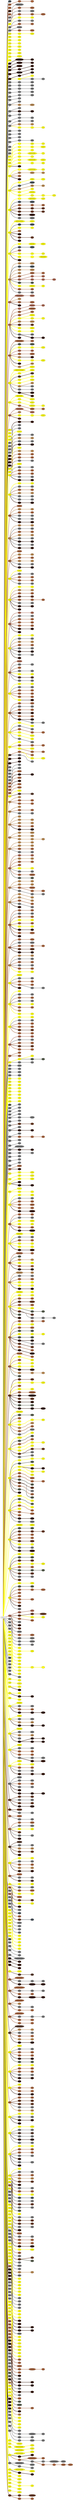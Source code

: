 graph {
 graph [rankdir=LR]
"primary" -- "1" [penwidth=5,color="#4A545C"]
"1" [label="S R", style=filled, fillcolor="#4A545C"]
"primary" -- "2" [penwidth=5,color="#A86540"]
"2" [label="S R", style=filled, fillcolor="#A86540"]
"2" -- "2:0" [penwidth=5,color="#A86540"]
"2:0" [label="O", style=filled, fillcolor="#A86540"]
"2:0" -- "2:1" [penwidth=5,color="#A86540"]
"2:1" [label="", style=filled, fillcolor="#A86540"]
"primary" -- "3" [penwidth=5,color="#A86540"]
"3" [label="S R", style=filled, fillcolor="#A86540"]
"primary" -- "4" [penwidth=5,color="#35170C"]
"4" [label="S V", style=filled, fillcolor="#35170C"]
"primary" -- "5" [penwidth=5,color="#A86540"]
"5" [label="S V", style=filled, fillcolor="#A86540"]
"primary" -- "6" [penwidth=5,color="#777777"]
"6" [label="S R", style=filled, fillcolor="#777777"]
"6" -- "6:0" [penwidth=5,color="#777777"]
"6:0" [label="O\\O\\O\\O\\O\\O", style=filled, fillcolor="#777777"]
"6" -- "6s1" [penwidth=5,color="#A86540"]
"6s1" [label="S U", style=filled, fillcolor="#A86540"]
"6s1" -- "6s1:0" [penwidth=5,color="#A86540"]
"6s1:0" [label="(//////)", style=filled, fillcolor="#A86540"]
"primary" -- "7" [penwidth=5,color="#777777"]
"7" [label="S R", style=filled, fillcolor="#777777"]
"7" -- "7:0" [penwidth=5,color="#777777"]
"7:0" [label="O", style=filled, fillcolor="#777777"]
"7:0" -- "7:1" [penwidth=5,color="#777777"]
"7:1" [label="(//////)", style=filled, fillcolor="#777777"]
"7" -- "7s1" [penwidth=5,color="#A86540"]
"7s1" [label="S U", style=filled, fillcolor="#A86540"]
"7s1" -- "7s1:0" [penwidth=5,color="#A86540"]
"7s1:0" [label="O\\O", style=filled, fillcolor="#A86540"]
"7s1:0" -- "7s1:1" [penwidth=5,color="#A86540"]
"7s1:1" [label="(///////)", style=filled, fillcolor="#A86540"]
"primary" -- "8" [penwidth=5,color=yellow]
"8" [label="S R", style=filled, fillcolor=yellow]
"8" -- "8:0" [penwidth=5,color=yellow]
"8:0" [label="O", style=filled, fillcolor=yellow]
"8:0" -- "8:1" [penwidth=5,color=yellow]
"8:1" [label="(//)", style=filled, fillcolor=yellow]
"primary" -- "9" [penwidth=5,color="#777777"]
"9" [label="S R", style=filled, fillcolor="#777777"]
"9" -- "9:0" [penwidth=5,color="#777777"]
"9:0" [label="O\\O", style=filled, fillcolor="#777777"]
"9:0" -- "9:1" [penwidth=5,color="#777777"]
"9:1" [label="", style=filled, fillcolor="#777777"]
"9" -- "9s1" [penwidth=5,color="#A86540"]
"9s1" [label="S U", style=filled, fillcolor="#A86540"]
"9s1" -- "9s1:0" [penwidth=5,color="#A86540"]
"9s1:0" [label="(///)", style=filled, fillcolor="#A86540"]
"primary" -- "10" [penwidth=5,color="#777777"]
"10" [label="S R", style=filled, fillcolor="#777777"]
"10" -- "10:0" [penwidth=5,color="#777777"]
"10:0" [label="(/////////)", style=filled, fillcolor="#777777"]
"10" -- "10s1" [penwidth=5,color="#A86540"]
"10s1" [label="S U", style=filled, fillcolor="#A86540"]
"10s1" -- "10s1:0" [penwidth=5,color="#A86540"]
"10s1:0" [label="(//////)", style=filled, fillcolor="#A86540"]
"primary" -- "11" [penwidth=5,color=yellow]
"11" [label="S R", style=filled, fillcolor=yellow]
"11" -- "11:0" [penwidth=5,color=yellow]
"11:0" [label="O", style=filled, fillcolor=yellow]
"11:0" -- "11:1" [penwidth=5,color=yellow]
"11:1" [label="(/////)", style=filled, fillcolor=yellow]
"primary" -- "12" [penwidth=5,color=yellow]
"12" [label="S R", style=filled, fillcolor=yellow]
"12" -- "12:0" [penwidth=5,color=yellow]
"12:0" [label="O\\O", style=filled, fillcolor=yellow]
"primary" -- "13" [penwidth=5,color=yellow]
"13" [label="S R", style=filled, fillcolor=yellow]
"13" -- "13:0" [penwidth=5,color=yellow]
"13:0" [label="O", style=filled, fillcolor=yellow]
"primary" -- "14" [penwidth=5,color=yellow]
"14" [label="S R", style=filled, fillcolor=yellow]
"14" -- "14:0" [penwidth=5,color=yellow]
"14:0" [label="O", style=filled, fillcolor=yellow]
"primary" -- "15" [penwidth=5,color=yellow]
"15" [label="S R", style=filled, fillcolor=yellow]
"15" -- "15:0" [penwidth=5,color=yellow]
"15:0" [label="(/////)", style=filled, fillcolor=yellow]
"primary" -- "16" [penwidth=5,color=yellow]
"16" [label="S R", style=filled, fillcolor=yellow]
"16" -- "16:0" [penwidth=5,color=yellow]
"16:0" [label="\\8", style=filled, fillcolor=yellow]
"primary" -- "17" [penwidth=5,color=yellow]
"17" [label="S R", style=filled, fillcolor=yellow]
"17" -- "17:0" [penwidth=5,color=yellow]
"17:0" [label="(/////)", style=filled, fillcolor=yellow]
"primary" -- "18" [penwidth=5,color=yellow]
"18" [label="S R", style=filled, fillcolor=yellow]
"18" -- "18:0" [penwidth=5,color=yellow]
"18:0" [label="(////////)", style=filled, fillcolor=yellow]
"primary" -- "19" [penwidth=5,color=yellow]
"19" [label="S R", style=filled, fillcolor=yellow]
"primary" -- "20" [penwidth=5,color="#35170C"]
"20" [label="S R", style=filled, fillcolor="#35170C"]
"20" -- "20:0" [penwidth=5,color="#35170C"]
"20:0" [label="O\\O\\O\\O\\O\\O", style=filled, fillcolor="#35170C"]
"20:0" -- "20:1" [penwidth=5,color="#35170C"]
"20:1" [label="", style=filled, fillcolor="#35170C"]
"primary" -- "21" [penwidth=5,color="#35170C"]
"21" [label="S R", style=filled, fillcolor="#35170C"]
"21" -- "21:0" [penwidth=5,color="#35170C"]
"21:0" [label="O\\O\\O\\O", style=filled, fillcolor="#35170C"]
"21:0" -- "21:1" [penwidth=5,color="#35170C"]
"21:1" [label="", style=filled, fillcolor="#35170C"]
"primary" -- "22" [penwidth=5,color="#35170C"]
"22" [label="S R", style=filled, fillcolor="#35170C"]
"22" -- "22:0" [penwidth=5,color="#35170C"]
"22:0" [label="O\\O\\O\\O", style=filled, fillcolor="#35170C"]
"22" -- "22s1" [penwidth=5,color="#35170C"]
"22s1" [label="S U", style=filled, fillcolor="#35170C"]
"22s1" -- "22s1:0" [penwidth=5,color="#35170C"]
"22s1:0" [label="(//)", style=filled, fillcolor="#35170C"]
"primary" -- "23" [penwidth=5,color="#35170C"]
"23" [label="S R", style=filled, fillcolor="#35170C"]
"23" -- "23:0" [penwidth=5,color="#35170C"]
"23:0" [label="O\\O\\O\\O", style=filled, fillcolor="#35170C"]
"23:0" -- "23:1" [penwidth=5,color="#35170C"]
"23:1" [label="\\8", style=filled, fillcolor="#35170C"]
"primary" -- "24" [penwidth=5,color="#35170C"]
"24" [label="S R", style=filled, fillcolor="#35170C"]
"24" -- "24:0" [penwidth=5,color="#35170C"]
"24:0" [label="O", style=filled, fillcolor="#35170C"]
"24:0" -- "24:1" [penwidth=5,color="#35170C"]
"24:1" [label="(////)", style=filled, fillcolor="#35170C"]
"24" -- "24s1" [penwidth=5,color=yellow]
"24s1" [label="S U", style=filled, fillcolor=yellow]
"24s1" -- "24s1:0" [penwidth=5,color=yellow]
"24s1:0" [label="O", style=filled, fillcolor=yellow]
"24s1" -- "24s1s1" [penwidth=5,color="#777777"]
"24s1s1" [label="S U", style=filled, fillcolor="#777777"]
"24s1s1" -- "24s1s1:0" [penwidth=5,color="#777777"]
"24s1s1:0" [label="O", style=filled, fillcolor="#777777"]
"primary" -- "25" [penwidth=5,color="#777777"]
"25" [label="S R", style=filled, fillcolor="#777777"]
"25" -- "25:0" [penwidth=5,color="#777777"]
"25:0" [label="", style=filled, fillcolor="#777777"]
"25:0" -- "25:1" [penwidth=5,color="#777777"]
"25:1" [label="O\\O", style=filled, fillcolor="#777777"]
"primary" -- "26" [penwidth=5,color="#777777"]
"26" [label="S R", style=filled, fillcolor="#777777"]
"26" -- "26:0" [penwidth=5,color="#777777"]
"26:0" [label="", style=filled, fillcolor="#777777"]
"26:0" -- "26:1" [penwidth=5,color="#777777"]
"26:1" [label="O\\O", style=filled, fillcolor="#777777"]
"primary" -- "27" [penwidth=5,color="#777777"]
"27" [label="S R", style=filled, fillcolor="#777777"]
"27" -- "27:0" [penwidth=5,color="#777777"]
"27:0" [label="", style=filled, fillcolor="#777777"]
"27:0" -- "27:1" [penwidth=5,color="#777777"]
"27:1" [label="O\\O", style=filled, fillcolor="#777777"]
"primary" -- "28" [penwidth=5,color="#777777"]
"28" [label="S R", style=filled, fillcolor="#777777"]
"28" -- "28:0" [penwidth=5,color="#777777"]
"28:0" [label="", style=filled, fillcolor="#777777"]
"28:0" -- "28:1" [penwidth=5,color="#777777"]
"28:1" [label="O\\O", style=filled, fillcolor="#777777"]
"primary" -- "29" [penwidth=5,color="#777777"]
"29" [label="S R", style=filled, fillcolor="#777777"]
"29" -- "29:0" [penwidth=5,color="#777777"]
"29:0" [label="", style=filled, fillcolor="#777777"]
"29:0" -- "29:1" [penwidth=5,color="#777777"]
"29:1" [label="O\\O", style=filled, fillcolor="#777777"]
"primary" -- "30" [penwidth=5,color="#777777"]
"30" [label="S R", style=filled, fillcolor="#777777"]
"30" -- "30:0" [penwidth=5,color="#777777"]
"30:0" [label="", style=filled, fillcolor="#777777"]
"primary" -- "31" [penwidth=5,color="#777777"]
"31" [label="S R", style=filled, fillcolor="#777777"]
"31" -- "31:0" [penwidth=5,color="#777777"]
"31:0" [label="", style=filled, fillcolor="#777777"]
"31" -- "31s1" [penwidth=5,color="#BB8B54"]
"31s1" [label="S U", style=filled, fillcolor="#BB8B54"]
"31s1" -- "31s1:0" [penwidth=5,color="#BB8B54"]
"31s1:0" [label="O\\O\\O", style=filled, fillcolor="#BB8B54"]
"primary" -- "32" [penwidth=5,color="#777777"]
"32" [label="S R", style=filled, fillcolor="#777777"]
"32" -- "32:0" [penwidth=5,color="#777777"]
"32:0" [label="", style=filled, fillcolor="#777777"]
"32" -- "32s1" [penwidth=5,color="#35170C"]
"32s1" [label="S U", style=filled, fillcolor="#35170C"]
"32s1" -- "32s1:0" [penwidth=5,color="#35170C"]
"32s1:0" [label="O\\O", style=filled, fillcolor="#35170C"]
"primary" -- "33" [penwidth=5,color="#777777"]
"33" [label="S R", style=filled, fillcolor="#777777"]
"33" -- "33:0" [penwidth=5,color="#777777"]
"33:0" [label="", style=filled, fillcolor="#777777"]
"primary" -- "34" [penwidth=5,color="#777777"]
"34" [label="S R", style=filled, fillcolor="#777777"]
"34" -- "34:0" [penwidth=5,color="#777777"]
"34:0" [label="", style=filled, fillcolor="#777777"]
"34:0" -- "34:1" [penwidth=5,color="#777777"]
"34:1" [label="O", style=filled, fillcolor="#777777"]
"primary" -- "35" [penwidth=5,color="#777777"]
"35" [label="S R", style=filled, fillcolor="#777777"]
"35" -- "35:0" [penwidth=5,color="#777777"]
"35:0" [label="O", style=filled, fillcolor="#777777"]
"35:0" -- "35:1" [penwidth=5,color="#777777"]
"35:1" [label="\\8", style=filled, fillcolor="#777777"]
"35" -- "35s1" [penwidth=5,color="#BB8B54"]
"35s1" [label="S U", style=filled, fillcolor="#BB8B54"]
"35s1" -- "35s1:0" [penwidth=5,color="#BB8B54"]
"35s1:0" [label="O", style=filled, fillcolor="#BB8B54"]
"35" -- "35s2" [penwidth=5,color=yellow]
"35s2" [label="S U", style=filled, fillcolor=yellow]
"35s2" -- "35s2:0" [penwidth=5,color=yellow]
"35s2:0" [label="O", style=filled, fillcolor=yellow]
"35s2:0" -- "35s2:1" [penwidth=5,color=yellow]
"35s2:1" [label="(///)", style=filled, fillcolor=yellow]
"primary" -- "36" [penwidth=5,color="#777777"]
"36" [label="S R", style=filled, fillcolor="#777777"]
"36" -- "36:0" [penwidth=5,color="#777777"]
"36:0" [label="O", style=filled, fillcolor="#777777"]
"primary" -- "37" [penwidth=5,color="#777777"]
"37" [label="S R", style=filled, fillcolor="#777777"]
"37" -- "37:0" [penwidth=5,color="#777777"]
"37:0" [label="O", style=filled, fillcolor="#777777"]
"primary" -- "38" [penwidth=5,color="#777777"]
"38" [label="S R", style=filled, fillcolor="#777777"]
"38" -- "38:0" [penwidth=5,color="#777777"]
"38:0" [label="O", style=filled, fillcolor="#777777"]
"primary" -- "39" [penwidth=5,color="#777777"]
"39" [label="S R", style=filled, fillcolor="#777777"]
"39" -- "39:0" [penwidth=5,color="#777777"]
"39:0" [label="", style=filled, fillcolor="#777777"]
"39:0" -- "39:1" [penwidth=5,color="#777777"]
"39:1" [label="O\\O", style=filled, fillcolor="#777777"]
"primary" -- "40" [penwidth=5,color="#777777"]
"40" [label="S R", style=filled, fillcolor="#777777"]
"primary" -- "41" [penwidth=5,color="#777777"]
"41" [label="S R", style=filled, fillcolor="#777777"]
"primary" -- "42" [penwidth=5,color="#777777"]
"42" [label="S R", style=filled, fillcolor="#777777"]
"primary" -- "43" [penwidth=5,color=yellow]
"43" [label="S R", style=filled, fillcolor=yellow]
"43" -- "43:0" [penwidth=5,color=yellow]
"43:0" [label="", style=filled, fillcolor=yellow]
"43:0" -- "43:1" [penwidth=5,color=yellow]
"43:1" [label="O\\O", style=filled, fillcolor=yellow]
"43:1" -- "43:2" [penwidth=5,color=yellow]
"43:2" [label="(//)", style=filled, fillcolor=yellow]
"primary" -- "44" [penwidth=5,color=yellow]
"44" [label="S R", style=filled, fillcolor=yellow]
"44" -- "44:0" [penwidth=5,color=yellow]
"44:0" [label="", style=filled, fillcolor=yellow]
"44:0" -- "44:1" [penwidth=5,color=yellow]
"44:1" [label="O", style=filled, fillcolor=yellow]
"44:1" -- "44:2" [penwidth=5,color=yellow]
"44:2" [label="(////////)", style=filled, fillcolor=yellow]
"44" -- "44s1" [penwidth=5,color=yellow]
"44s1" [label="S U", style=filled, fillcolor=yellow]
"44s1" -- "44s1:0" [penwidth=5,color=yellow]
"44s1:0" [label="O", style=filled, fillcolor=yellow]
"primary" -- "45" [penwidth=5,color=yellow]
"45" [label="S R", style=filled, fillcolor=yellow]
"45" -- "45:0" [penwidth=5,color=yellow]
"45:0" [label="", style=filled, fillcolor=yellow]
"45:0" -- "45:1" [penwidth=5,color=yellow]
"45:1" [label="O\\O\\O\\O\\O\\O\\O", style=filled, fillcolor=yellow]
"45:1" -- "45:2" [penwidth=5,color=yellow]
"45:2" [label="\\8", style=filled, fillcolor=yellow]
"45" -- "45s1" [penwidth=5,color=yellow]
"45s1" [label="S U", style=filled, fillcolor=yellow]
"45s1" -- "45s1:0" [penwidth=5,color=yellow]
"45s1:0" [label="O", style=filled, fillcolor=yellow]
"primary" -- "46" [penwidth=5,color=yellow]
"46" [label="S R", style=filled, fillcolor=yellow]
"46" -- "46:0" [penwidth=5,color=yellow]
"46:0" [label="", style=filled, fillcolor=yellow]
"46:0" -- "46:1" [penwidth=5,color=yellow]
"46:1" [label="O\\O\\O\\O\\O\\O\\O", style=filled, fillcolor=yellow]
"46:1" -- "46:2" [penwidth=5,color=yellow]
"46:2" [label="(/////////)", style=filled, fillcolor=yellow]
"46" -- "46s1" [penwidth=5,color=yellow]
"46s1" [label="S U", style=filled, fillcolor=yellow]
"46s1" -- "46s1:0" [penwidth=5,color=yellow]
"46s1:0" [label="O", style=filled, fillcolor=yellow]
"46s1:0" -- "46s1:1" [penwidth=5,color=yellow]
"46s1:1" [label="(///)", style=filled, fillcolor=yellow]
"46" -- "46s2" [penwidth=5,color="#35170C"]
"46s2" [label="S U", style=filled, fillcolor="#35170C"]
"primary" -- "47" [penwidth=5,color=yellow]
"47" [label="S R", style=filled, fillcolor=yellow]
"47" -- "47:0" [penwidth=5,color=yellow]
"47:0" [label="", style=filled, fillcolor=yellow]
"47:0" -- "47:1" [penwidth=5,color=yellow]
"47:1" [label="O\\O\\O\\O\\O\\O\\O", style=filled, fillcolor=yellow]
"47:1" -- "47:2" [penwidth=5,color=yellow]
"47:2" [label="(///)", style=filled, fillcolor=yellow]
"47" -- "47s1" [penwidth=5,color="#BB8B54"]
"47s1" [label="S U", style=filled, fillcolor="#BB8B54"]
"47s1" -- "47s1:0" [penwidth=5,color="#BB8B54"]
"47s1:0" [label="O\\O\\O", style=filled, fillcolor="#BB8B54"]
"47s1:0" -- "47s1:1" [penwidth=5,color="#BB8B54"]
"47s1:1" [label="(//)", style=filled, fillcolor="#BB8B54"]
"47" -- "47s2" [penwidth=5,color="#A86540"]
"47s2" [label="S U", style=filled, fillcolor="#A86540"]
"47" -- "47s3" [penwidth=5,color="#35170C"]
"47s3" [label="S U", style=filled, fillcolor="#35170C"]
"primary" -- "48" [penwidth=5,color=yellow]
"48" [label="S R", style=filled, fillcolor=yellow]
"48" -- "48:0" [penwidth=5,color=yellow]
"48:0" [label="", style=filled, fillcolor=yellow]
"48:0" -- "48:1" [penwidth=5,color=yellow]
"48:1" [label="O\\O\\O", style=filled, fillcolor=yellow]
"48:1" -- "48:2" [penwidth=5,color=yellow]
"48:2" [label="(/////)", style=filled, fillcolor=yellow]
"48" -- "48s1" [penwidth=5,color="#4A545C"]
"48s1" [label="S U", style=filled, fillcolor="#4A545C"]
"48s1" -- "48s1:0" [penwidth=5,color="#4A545C"]
"48s1:0" [label="(////////)", style=filled, fillcolor="#4A545C"]
"48" -- "48s2" [penwidth=5,color="#BB8B54"]
"48s2" [label="S U", style=filled, fillcolor="#BB8B54"]
"48s2" -- "48s2:0" [penwidth=5,color="#BB8B54"]
"48s2:0" [label="O\\O", style=filled, fillcolor="#BB8B54"]
"48s2:0" -- "48s2:1" [penwidth=5,color="#BB8B54"]
"48s2:1" [label="(///)", style=filled, fillcolor="#BB8B54"]
"48" -- "48s3" [penwidth=5,color=yellow]
"48s3" [label="S U", style=filled, fillcolor=yellow]
"48s3" -- "48s3:0" [penwidth=5,color=yellow]
"48s3:0" [label="O", style=filled, fillcolor=yellow]
"48" -- "48s4" [penwidth=5,color=yellow]
"48s4" [label="S U", style=filled, fillcolor=yellow]
"48s4" -- "48s4:0" [penwidth=5,color=yellow]
"48s4:0" [label="O?O?O?O", style=filled, fillcolor=yellow]
"48s4" -- "48s4s1" [penwidth=5,color=yellow]
"48s4s1" [label="S U", style=filled, fillcolor=yellow]
"48s4s1" -- "48s4s1:0" [penwidth=5,color=yellow]
"48s4s1:0" [label="O", style=filled, fillcolor=yellow]
"48s4s1:0" -- "48s4s1:1" [penwidth=5,color=yellow]
"48s4s1:1" [label="(////)", style=filled, fillcolor=yellow]
"primary" -- "49" [penwidth=5,color=yellow]
"49" [label="S R", style=filled, fillcolor=yellow]
"49" -- "49:0" [penwidth=5,color=yellow]
"49:0" [label="", style=filled, fillcolor=yellow]
"49:0" -- "49:1" [penwidth=5,color=yellow]
"49:1" [label="O\\O\\O\\O\\O\\O", style=filled, fillcolor=yellow]
"49:1" -- "49:2" [penwidth=5,color=yellow]
"49:2" [label="(/////)", style=filled, fillcolor=yellow]
"49" -- "49s1" [penwidth=5,color="#4A545C"]
"49s1" [label="S U", style=filled, fillcolor="#4A545C"]
"49s1" -- "49s1:0" [penwidth=5,color="#4A545C"]
"49s1:0" [label="(////////)", style=filled, fillcolor="#4A545C"]
"49" -- "49s2" [penwidth=5,color="#A86540"]
"49s2" [label="S U", style=filled, fillcolor="#A86540"]
"49s2" -- "49s2:0" [penwidth=5,color="#A86540"]
"49s2:0" [label="O", style=filled, fillcolor="#A86540"]
"49s2:0" -- "49s2:1" [penwidth=5,color="#A86540"]
"49s2:1" [label="(///)", style=filled, fillcolor="#A86540"]
"49" -- "49s3" [penwidth=5,color="#673923"]
"49s3" [label="S U", style=filled, fillcolor="#673923"]
"49s3" -- "49s3:0" [penwidth=5,color="#673923"]
"49s3:0" [label="O", style=filled, fillcolor="#673923"]
"49s3:0" -- "49s3:1" [penwidth=5,color="#673923"]
"49s3:1" [label="(//)", style=filled, fillcolor="#673923"]
"49" -- "49s4" [penwidth=5,color="#673923"]
"49s4" [label="S U", style=filled, fillcolor="#673923"]
"49s4" -- "49s4:0" [penwidth=5,color="#673923"]
"49s4:0" [label="", style=filled, fillcolor="#673923"]
"49s4:0" -- "49s4:1" [penwidth=5,color="#673923"]
"49s4:1" [label="O", style=filled, fillcolor="#673923"]
"49" -- "49s5" [penwidth=5,color="#35170C"]
"49s5" [label="S U", style=filled, fillcolor="#35170C"]
"49s5" -- "49s5:0" [penwidth=5,color="#35170C"]
"49s5:0" [label="O\\O\\O\\O", style=filled, fillcolor="#35170C"]
"49" -- "49s6" [penwidth=5,color="#777777"]
"49s6" [label="S U", style=filled, fillcolor="#777777"]
"49s6" -- "49s6:0" [penwidth=5,color="#777777"]
"49s6:0" [label="(////////)", style=filled, fillcolor="#777777"]
"primary" -- "50" [penwidth=5,color=yellow]
"50" [label="S R", style=filled, fillcolor=yellow]
"50" -- "50:0" [penwidth=5,color=yellow]
"50:0" [label="O\\O\\O\\O\\O\\O\\O\\O", style=filled, fillcolor=yellow]
"50:0" -- "50:1" [penwidth=5,color=yellow]
"50:1" [label="(////////)", style=filled, fillcolor=yellow]
"50" -- "50s1" [penwidth=5,color="#4A545C"]
"50s1" [label="S U", style=filled, fillcolor="#4A545C"]
"50s1" -- "50s1:0" [penwidth=5,color="#4A545C"]
"50s1:0" [label="(///////)", style=filled, fillcolor="#4A545C"]
"50" -- "50s2" [penwidth=5,color=yellow]
"50s2" [label="S U", style=filled, fillcolor=yellow]
"50s2" -- "50s2:0" [penwidth=5,color=yellow]
"50s2:0" [label="O", style=filled, fillcolor=yellow]
"50" -- "50s3" [penwidth=5,color="#A86540"]
"50s3" [label="S U", style=filled, fillcolor="#A86540"]
"50" -- "50s4" [penwidth=5,color="#35170C"]
"50s4" [label="U U", style=filled, fillcolor="#35170C"]
"50" -- "50s5" [penwidth=5,color="#673923"]
"50s5" [label="S U", style=filled, fillcolor="#673923"]
"50s5" -- "50s5:0" [penwidth=5,color="#673923"]
"50s5:0" [label="O", style=filled, fillcolor="#673923"]
"50" -- "50s6" [penwidth=5,color="#35170C"]
"50s6" [label="S U", style=filled, fillcolor="#35170C"]
"primary" -- "51" [penwidth=5,color=yellow]
"51" [label="S R", style=filled, fillcolor=yellow]
"51" -- "51:0" [penwidth=5,color=yellow]
"51:0" [label="", style=filled, fillcolor=yellow]
"51:0" -- "51:1" [penwidth=5,color=yellow]
"51:1" [label="O\\O\\O\\O\\O", style=filled, fillcolor=yellow]
"51:1" -- "51:2" [penwidth=5,color=yellow]
"51:2" [label="(////////)", style=filled, fillcolor=yellow]
"51" -- "51s1" [penwidth=5,color="#4A545C"]
"51s1" [label="S U", style=filled, fillcolor="#4A545C"]
"51s1" -- "51s1:0" [penwidth=5,color="#4A545C"]
"51s1:0" [label="(///////)", style=filled, fillcolor="#4A545C"]
"51" -- "51s2" [penwidth=5,color="#AA6651"]
"51s2" [label="S U", style=filled, fillcolor="#AA6651"]
"51" -- "51s3" [penwidth=5,color=yellow]
"51s3" [label="S U", style=filled, fillcolor=yellow]
"51s3" -- "51s3:0" [penwidth=5,color=yellow]
"51s3:0" [label="O", style=filled, fillcolor=yellow]
"51s3:0" -- "51s3:1" [penwidth=5,color=yellow]
"51s3:1" [label="(///)", style=filled, fillcolor=yellow]
"51" -- "51s4" [penwidth=5,color=yellow]
"51s4" [label="S U", style=filled, fillcolor=yellow]
"51s4" -- "51s4:0" [penwidth=5,color=yellow]
"51s4:0" [label="", style=filled, fillcolor=yellow]
"51s4:0" -- "51s4:1" [penwidth=5,color=yellow]
"51s4:1" [label="O\\O\\O\\O\\O\\O", style=filled, fillcolor=yellow]
"51" -- "51s5" [penwidth=5,color="#35170C"]
"51s5" [label="U U", style=filled, fillcolor="#35170C"]
"primary" -- "52" [penwidth=5,color="#BB8B54"]
"52" [label="S R", style=filled, fillcolor="#BB8B54"]
"52" -- "52:0" [penwidth=5,color="#BB8B54"]
"52:0" [label="O", style=filled, fillcolor="#BB8B54"]
"52:0" -- "52:1" [penwidth=5,color="#BB8B54"]
"52:1" [label="(///////)", style=filled, fillcolor="#BB8B54"]
"52" -- "52s1" [penwidth=5,color="#4A545C"]
"52s1" [label="S U", style=filled, fillcolor="#4A545C"]
"52s1" -- "52s1:0" [penwidth=5,color="#4A545C"]
"52s1:0" [label="(///////)", style=filled, fillcolor="#4A545C"]
"52" -- "52s2" [penwidth=5,color="#BB8B54"]
"52s2" [label="S U", style=filled, fillcolor="#BB8B54"]
"52s2" -- "52s2:0" [penwidth=5,color="#BB8B54"]
"52s2:0" [label="(///////)", style=filled, fillcolor="#BB8B54"]
"52" -- "52s3" [penwidth=5,color="#BB8B54"]
"52s3" [label="S U", style=filled, fillcolor="#BB8B54"]
"52" -- "52s4" [penwidth=5,color="#A86540"]
"52s4" [label="S U", style=filled, fillcolor="#A86540"]
"52s4" -- "52s4:0" [penwidth=5,color="#A86540"]
"52s4:0" [label="O\\O\\O", style=filled, fillcolor="#A86540"]
"52s4:0" -- "52s4:1" [penwidth=5,color="#A86540"]
"52s4:1" [label="\\8", style=filled, fillcolor="#A86540"]
"52" -- "52s5" [penwidth=5,color="#AA6651"]
"52s5" [label="S U", style=filled, fillcolor="#AA6651"]
"52s5" -- "52s5:0" [penwidth=5,color="#AA6651"]
"52s5:0" [label="O", style=filled, fillcolor="#AA6651"]
"52s5:0" -- "52s5:1" [penwidth=5,color="#AA6651"]
"52s5:1" [label="(//)", style=filled, fillcolor="#AA6651"]
"52s5" -- "52s5s1" [penwidth=5,color="#AA6651"]
"52s5s1" [label="S U", style=filled, fillcolor="#AA6651"]
"52s5s1" -- "52s5s1:0" [penwidth=5,color="#AA6651"]
"52s5s1:0" [label="O", style=filled, fillcolor="#AA6651"]
"52s5s1:0" -- "52s5s1:1" [penwidth=5,color="#AA6651"]
"52s5s1:1" [label="(////)", style=filled, fillcolor="#AA6651"]
"52" -- "52s6" [penwidth=5,color="#575E4E"]
"52s6" [label="S U", style=filled, fillcolor="#575E4E"]
"52s6" -- "52s6:0" [penwidth=5,color="#575E4E"]
"52s6:0" [label="(///)", style=filled, fillcolor="#575E4E"]
"52" -- "52s7" [penwidth=5,color=yellow]
"52s7" [label="S U", style=filled, fillcolor=yellow]
"52s7" -- "52s7:0" [penwidth=5,color=yellow]
"52s7:0" [label="O\\O\\O\\O", style=filled, fillcolor=yellow]
"52s7:0" -- "52s7:1" [penwidth=5,color=yellow]
"52s7:1" [label="\\8", style=filled, fillcolor=yellow]
"52" -- "52s8" [penwidth=5,color="#A86540"]
"52s8" [label="S U", style=filled, fillcolor="#A86540"]
"52s8" -- "52s8:0" [penwidth=5,color="#A86540"]
"52s8:0" [label="O", style=filled, fillcolor="#A86540"]
"52" -- "52s9" [penwidth=5,color="#777777"]
"52s9" [label="S U", style=filled, fillcolor="#777777"]
"52s9" -- "52s9:0" [penwidth=5,color="#777777"]
"52s9:0" [label="O\\O", style=filled, fillcolor="#777777"]
"primary" -- "53" [penwidth=5,color="#AA6651"]
"53" [label="S R", style=filled, fillcolor="#AA6651"]
"53" -- "53:0" [penwidth=5,color="#AA6651"]
"53:0" [label="O\\O\\O\\O\\O\\O\\O", style=filled, fillcolor="#AA6651"]
"53:0" -- "53:1" [penwidth=5,color="#AA6651"]
"53:1" [label="(////////)", style=filled, fillcolor="#AA6651"]
"53" -- "53s1" [penwidth=5,color="#BB8B54"]
"53s1" [label="S U", style=filled, fillcolor="#BB8B54"]
"53" -- "53s2" [penwidth=5,color="#A86540"]
"53s2" [label="S U", style=filled, fillcolor="#A86540"]
"53s2" -- "53s2:0" [penwidth=5,color="#A86540"]
"53s2:0" [label="(///////)", style=filled, fillcolor="#A86540"]
"53" -- "53s3" [penwidth=5,color="#35170C"]
"53s3" [label="S U", style=filled, fillcolor="#35170C"]
"primary" -- "54" [penwidth=5,color="#AA6651"]
"54" [label="S R", style=filled, fillcolor="#AA6651"]
"54" -- "54:0" [penwidth=5,color="#AA6651"]
"54:0" [label="", style=filled, fillcolor="#AA6651"]
"54:0" -- "54:1" [penwidth=5,color="#AA6651"]
"54:1" [label="O\\O\\O\\O", style=filled, fillcolor="#AA6651"]
"54:1" -- "54:2" [penwidth=5,color="#AA6651"]
"54:2" [label="(///)", style=filled, fillcolor="#AA6651"]
"54" -- "54s1" [penwidth=5,color="#A86540"]
"54s1" [label="S U", style=filled, fillcolor="#A86540"]
"54s1" -- "54s1:0" [penwidth=5,color="#A86540"]
"54s1:0" [label="O\\O\\O\\O\\O", style=filled, fillcolor="#A86540"]
"54" -- "54s2" [penwidth=5,color="#A86540"]
"54s2" [label="S U", style=filled, fillcolor="#A86540"]
"54s2" -- "54s2:0" [penwidth=5,color="#A86540"]
"54s2:0" [label="(////)", style=filled, fillcolor="#A86540"]
"54" -- "54s3" [penwidth=5,color=yellow]
"54s3" [label="S U", style=filled, fillcolor=yellow]
"54s3" -- "54s3:0" [penwidth=5,color=yellow]
"54s3:0" [label="(/////////)", style=filled, fillcolor=yellow]
"54s3" -- "54s3s1" [penwidth=5,color=yellow]
"54s3s1" [label="S U", style=filled, fillcolor=yellow]
"54s3s1" -- "54s3s1:0" [penwidth=5,color=yellow]
"54s3s1:0" [label="(//)", style=filled, fillcolor=yellow]
"54" -- "54s4" [penwidth=5,color="#BB8B54"]
"54s4" [label="S U", style=filled, fillcolor="#BB8B54"]
"54s4" -- "54s4:0" [penwidth=5,color="#BB8B54"]
"54s4:0" [label="(\\\\\\\\\\\\\\)", style=filled, fillcolor="#BB8B54"]
"54" -- "54s5" [penwidth=5,color="#673923"]
"54s5" [label="S U", style=filled, fillcolor="#673923"]
"54s5" -- "54s5:0" [penwidth=5,color="#673923"]
"54s5:0" [label="(//)", style=filled, fillcolor="#673923"]
"54" -- "54s6" [penwidth=5,color=yellow]
"54s6" [label="S U", style=filled, fillcolor=yellow]
"54s6" -- "54s6:0" [penwidth=5,color=yellow]
"54s6:0" [label="(///////)", style=filled, fillcolor=yellow]
"54" -- "54s7" [penwidth=5,color=yellow]
"54s7" [label="S U", style=filled, fillcolor=yellow]
"54s7" -- "54s7:0" [penwidth=5,color=yellow]
"54s7:0" [label="(////)", style=filled, fillcolor=yellow]
"54" -- "54s8" [penwidth=5,color="#777777"]
"54s8" [label="S U", style=filled, fillcolor="#777777"]
"54s8" -- "54s8:0" [penwidth=5,color="#777777"]
"54s8:0" [label="O\\O", style=filled, fillcolor="#777777"]
"54s8" -- "54s8s1" [penwidth=5,color="#35170C"]
"54s8s1" [label="S U", style=filled, fillcolor="#35170C"]
"54s8s1" -- "54s8s1:0" [penwidth=5,color="#35170C"]
"54s8s1:0" [label="O", style=filled, fillcolor="#35170C"]
"54" -- "54s9" [penwidth=5,color="#35170C"]
"54s9" [label="S U", style=filled, fillcolor="#35170C"]
"primary" -- "55" [penwidth=5,color="#A86540"]
"55" [label="S R", style=filled, fillcolor="#A86540"]
"55" -- "55:0" [penwidth=5,color="#A86540"]
"55:0" [label="O\\O\\O\\O\\O\\O\\O", style=filled, fillcolor="#A86540"]
"55:0" -- "55:1" [penwidth=5,color="#A86540"]
"55:1" [label="(////)", style=filled, fillcolor="#A86540"]
"55" -- "55s1" [penwidth=5,color="#575E4E"]
"55s1" [label="S U", style=filled, fillcolor="#575E4E"]
"55s1" -- "55s1:0" [penwidth=5,color="#575E4E"]
"55s1:0" [label="(///////)", style=filled, fillcolor="#575E4E"]
"55" -- "55s2" [penwidth=5,color=yellow]
"55s2" [label="S U", style=filled, fillcolor=yellow]
"55s2" -- "55s2:0" [penwidth=5,color=yellow]
"55s2:0" [label="O", style=filled, fillcolor=yellow]
"55s2:0" -- "55s2:1" [penwidth=5,color=yellow]
"55s2:1" [label="(/////)", style=filled, fillcolor=yellow]
"55" -- "55s3" [penwidth=5,color="#AA6651"]
"55s3" [label="S U", style=filled, fillcolor="#AA6651"]
"55s3" -- "55s3:0" [penwidth=5,color="#AA6651"]
"55s3:0" [label="(///)", style=filled, fillcolor="#AA6651"]
"55" -- "55s4" [penwidth=5,color="#A86540"]
"55s4" [label="S U", style=filled, fillcolor="#A86540"]
"55s4" -- "55s4:0" [penwidth=5,color="#A86540"]
"55s4:0" [label="(////////)", style=filled, fillcolor="#A86540"]
"55" -- "55s5" [penwidth=5,color="#BB8B54"]
"55s5" [label="S U", style=filled, fillcolor="#BB8B54"]
"55s5" -- "55s5s1" [penwidth=5,color="#35170C"]
"55s5s1" [label="S U", style=filled, fillcolor="#35170C"]
"55" -- "55s6" [penwidth=5,color=yellow]
"55s6" [label="S U", style=filled, fillcolor=yellow]
"55s6" -- "55s6:0" [penwidth=5,color=yellow]
"55s6:0" [label="O", style=filled, fillcolor=yellow]
"55s6:0" -- "55s6:1" [penwidth=5,color=yellow]
"55s6:1" [label="(//////)", style=filled, fillcolor=yellow]
"55" -- "55s7" [penwidth=5,color="#35170C"]
"55s7" [label="S U", style=filled, fillcolor="#35170C"]
"55" -- "55s8" [penwidth=5,color="#BB8B54"]
"55s8" [label="S U", style=filled, fillcolor="#BB8B54"]
"55s8" -- "55s8:0" [penwidth=5,color="#BB8B54"]
"55s8:0" [label="O\\O", style=filled, fillcolor="#BB8B54"]
"primary" -- "56" [penwidth=5,color=yellow]
"56" [label="S R", style=filled, fillcolor=yellow]
"56" -- "56:0" [penwidth=5,color=yellow]
"56:0" [label="O\\O\\O\\O\\O\\O\\O\\O\\O", style=filled, fillcolor=yellow]
"56:0" -- "56:1" [penwidth=5,color=yellow]
"56:1" [label="(////////)", style=filled, fillcolor=yellow]
"56" -- "56s1" [penwidth=5,color=yellow]
"56s1" [label="S U", style=filled, fillcolor=yellow]
"56s1" -- "56s1:0" [penwidth=5,color=yellow]
"56s1:0" [label="(///////)", style=filled, fillcolor=yellow]
"56" -- "56s2" [penwidth=5,color="#5A3D30"]
"56s2" [label="S U", style=filled, fillcolor="#5A3D30"]
"56s2" -- "56s2:0" [penwidth=5,color="#5A3D30"]
"56s2:0" [label="(////)", style=filled, fillcolor="#5A3D30"]
"56" -- "56s3" [penwidth=5,color=yellow]
"56s3" [label="S U", style=filled, fillcolor=yellow]
"56s3" -- "56s3:0" [penwidth=5,color=yellow]
"56s3:0" [label="(////)", style=filled, fillcolor=yellow]
"56" -- "56s4" [penwidth=5,color=yellow]
"56s4" [label="S U", style=filled, fillcolor=yellow]
"56s4" -- "56s4:0" [penwidth=5,color=yellow]
"56s4:0" [label="(//////)", style=filled, fillcolor=yellow]
"56" -- "56s5" [penwidth=5,color="#BB8B54"]
"56s5" [label="S U", style=filled, fillcolor="#BB8B54"]
"56s5" -- "56s5:0" [penwidth=5,color="#BB8B54"]
"56s5:0" [label="(///)", style=filled, fillcolor="#BB8B54"]
"56s5" -- "56s5s1" [penwidth=5,color="#777777"]
"56s5s1" [label="S U", style=filled, fillcolor="#777777"]
"56" -- "56s6" [penwidth=5,color="#777777"]
"56s6" [label="S U", style=filled, fillcolor="#777777"]
"56s6" -- "56s6:0" [penwidth=5,color="#777777"]
"56s6:0" [label="O", style=filled, fillcolor="#777777"]
"56" -- "56s7" [penwidth=5,color="#35170C"]
"56s7" [label="S U", style=filled, fillcolor="#35170C"]
"56s7" -- "56s7:0" [penwidth=5,color="#35170C"]
"56s7:0" [label="(/////)", style=filled, fillcolor="#35170C"]
"56s7" -- "56s7s1" [penwidth=5,color="#35170C"]
"56s7s1" [label="S U", style=filled, fillcolor="#35170C"]
"primary" -- "57" [penwidth=5,color=yellow]
"57" [label="S R", style=filled, fillcolor=yellow]
"57" -- "57:0" [penwidth=5,color=yellow]
"57:0" [label="O\\O\\O\\O\\O\\O", style=filled, fillcolor=yellow]
"57:0" -- "57:1" [penwidth=5,color=yellow]
"57:1" [label="(////////)", style=filled, fillcolor=yellow]
"57" -- "57s1" [penwidth=5,color=yellow]
"57s1" [label="S U", style=filled, fillcolor=yellow]
"57s1" -- "57s1:0" [penwidth=5,color=yellow]
"57s1:0" [label="(///////)", style=filled, fillcolor=yellow]
"57" -- "57s2" [penwidth=5,color=yellow]
"57s2" [label="S U", style=filled, fillcolor=yellow]
"57s2" -- "57s2:0" [penwidth=5,color=yellow]
"57s2:0" [label="O\\O\\O\\O", style=filled, fillcolor=yellow]
"57s2:0" -- "57s2:1" [penwidth=5,color=yellow]
"57s2:1" [label="\\8", style=filled, fillcolor=yellow]
"57" -- "57s3" [penwidth=5,color="#A86540"]
"57s3" [label="S U", style=filled, fillcolor="#A86540"]
"57s3" -- "57s3:0" [penwidth=5,color="#A86540"]
"57s3:0" [label="O\\O\\O", style=filled, fillcolor="#A86540"]
"57s3:0" -- "57s3:1" [penwidth=5,color="#A86540"]
"57s3:1" [label="\\8", style=filled, fillcolor="#A86540"]
"primary" -- "58" [penwidth=5,color="#AA6651"]
"58" [label="S R", style=filled, fillcolor="#AA6651"]
"58" -- "58:0" [penwidth=5,color="#AA6651"]
"58:0" [label="O\\O\\O\\O\\O\\O", style=filled, fillcolor="#AA6651"]
"58:0" -- "58:1" [penwidth=5,color="#AA6651"]
"58:1" [label="(///////)", style=filled, fillcolor="#AA6651"]
"58" -- "58s1" [penwidth=5,color="#BB8B54"]
"58s1" [label="S U", style=filled, fillcolor="#BB8B54"]
"58" -- "58s2" [penwidth=5,color=yellow]
"58s2" [label="S U", style=filled, fillcolor=yellow]
"58s2" -- "58s2:0" [penwidth=5,color=yellow]
"58s2:0" [label="O", style=filled, fillcolor=yellow]
"58s2:0" -- "58s2:1" [penwidth=5,color=yellow]
"58s2:1" [label="(////////)", style=filled, fillcolor=yellow]
"58" -- "58s3" [penwidth=5,color="#673923"]
"58s3" [label="S U", style=filled, fillcolor="#673923"]
"primary" -- "59" [penwidth=5,color=yellow]
"59" [label="S R", style=filled, fillcolor=yellow]
"primary" -- "60" [penwidth=5,color=yellow]
"60" [label="S R", style=filled, fillcolor=yellow]
"primary" -- "61" [penwidth=5,color=yellow]
"61" [label="S R", style=filled, fillcolor=yellow]
"primary" -- "62" [penwidth=5,color=yellow]
"62" [label="S R", style=filled, fillcolor=yellow]
"62" -- "62s1" [penwidth=5,color="#35170C"]
"62s1" [label="S U", style=filled, fillcolor="#35170C"]
"62s1" -- "62s1:0" [penwidth=5,color="#35170C"]
"62s1:0" [label="\\8", style=filled, fillcolor="#35170C"]
"primary" -- "63" [penwidth=5,color="#777777"]
"63" [label="S R", style=filled, fillcolor="#777777"]
"primary" -- "64" [penwidth=5,color="#777777"]
"64" [label="S R", style=filled, fillcolor="#777777"]
"primary" -- "65" [penwidth=5,color="#777777"]
"65" [label="S R", style=filled, fillcolor="#777777"]
"65" -- "65:0" [penwidth=5,color="#777777"]
"65:0" [label="\\8", style=filled, fillcolor="#777777"]
"primary" -- "66" [penwidth=5,color="#777777"]
"66" [label="S R", style=filled, fillcolor="#777777"]
"66" -- "66:0" [penwidth=5,color="#777777"]
"66:0" [label="\\8", style=filled, fillcolor="#777777"]
"primary" -- "67" [penwidth=5,color="#35170C"]
"67" [label="S R", style=filled, fillcolor="#35170C"]
"primary" -- "68" [penwidth=5,color="#35170C"]
"68" [label="S R", style=filled, fillcolor="#35170C"]
"primary" -- "69" [penwidth=5,color="#35170C"]
"69" [label="S U", style=filled, fillcolor="#35170C"]
"primary" -- "70" [penwidth=5,color="#35170C"]
"70" [label="S R", style=filled, fillcolor="#35170C"]
"primary" -- "71" [penwidth=5,color=yellow]
"71" [label="S R", style=filled, fillcolor=yellow]
"71" -- "71:0" [penwidth=5,color=yellow]
"71:0" [label="(////////)", style=filled, fillcolor=yellow]
"71" -- "71s1" [penwidth=5,color="#777777"]
"71s1" [label="S U", style=filled, fillcolor="#777777"]
"71s1" -- "71s1:0" [penwidth=5,color="#777777"]
"71s1:0" [label="(//)", style=filled, fillcolor="#777777"]
"71" -- "71s2" [penwidth=5,color="#BB8B54"]
"71s2" [label="S U", style=filled, fillcolor="#BB8B54"]
"71s2" -- "71s2:0" [penwidth=5,color="#BB8B54"]
"71s2:0" [label="\\8", style=filled, fillcolor="#BB8B54"]
"71" -- "71s3" [penwidth=5,color="#777777"]
"71s3" [label="S U", style=filled, fillcolor="#777777"]
"71s3" -- "71s3:0" [penwidth=5,color="#777777"]
"71s3:0" [label="\\8", style=filled, fillcolor="#777777"]
"71" -- "71s4" [penwidth=5,color="#35170C"]
"71s4" [label="S U", style=filled, fillcolor="#35170C"]
"71s4" -- "71s4:0" [penwidth=5,color="#35170C"]
"71s4:0" [label="(\\\\\\\\)", style=filled, fillcolor="#35170C"]
"primary" -- "72" [penwidth=5,color=yellow]
"72" [label="S R", style=filled, fillcolor=yellow]
"72" -- "72:0" [penwidth=5,color=yellow]
"72:0" [label="(/////)", style=filled, fillcolor=yellow]
"72" -- "72s1" [penwidth=5,color="#BB8B54"]
"72s1" [label="S U", style=filled, fillcolor="#BB8B54"]
"72s1" -- "72s1:0" [penwidth=5,color="#BB8B54"]
"72s1:0" [label="\\8", style=filled, fillcolor="#BB8B54"]
"72" -- "72s2" [penwidth=5,color="#A86540"]
"72s2" [label="S U", style=filled, fillcolor="#A86540"]
"72s2" -- "72s2:0" [penwidth=5,color="#A86540"]
"72s2:0" [label="\\8", style=filled, fillcolor="#A86540"]
"72" -- "72s3" [penwidth=5,color="#A86540"]
"72s3" [label="S U", style=filled, fillcolor="#A86540"]
"72s3" -- "72s3:0" [penwidth=5,color="#A86540"]
"72s3:0" [label="\\8", style=filled, fillcolor="#A86540"]
"72" -- "72s4" [penwidth=5,color="#777777"]
"72s4" [label="S U", style=filled, fillcolor="#777777"]
"72s4" -- "72s4:0" [penwidth=5,color="#777777"]
"72s4:0" [label="\\8", style=filled, fillcolor="#777777"]
"primary" -- "73" [penwidth=5,color=yellow]
"73" [label="S R", style=filled, fillcolor=yellow]
"73" -- "73:0" [penwidth=5,color=yellow]
"73:0" [label="(///////)", style=filled, fillcolor=yellow]
"73" -- "73s1" [penwidth=5,color="#777777"]
"73s1" [label="S U", style=filled, fillcolor="#777777"]
"73s1" -- "73s1:0" [penwidth=5,color="#777777"]
"73s1:0" [label="\\8", style=filled, fillcolor="#777777"]
"73" -- "73s2" [penwidth=5,color="#A86540"]
"73s2" [label="S U", style=filled, fillcolor="#A86540"]
"73s2" -- "73s2:0" [penwidth=5,color="#A86540"]
"73s2:0" [label="\\8", style=filled, fillcolor="#A86540"]
"73" -- "73s3" [penwidth=5,color="#A86540"]
"73s3" [label="S U", style=filled, fillcolor="#A86540"]
"73s3" -- "73s3:0" [penwidth=5,color="#A86540"]
"73s3:0" [label="\\8", style=filled, fillcolor="#A86540"]
"73" -- "73s4" [penwidth=5,color="#777777"]
"73s4" [label="S U", style=filled, fillcolor="#777777"]
"73s4" -- "73s4:0" [penwidth=5,color="#777777"]
"73s4:0" [label="\\8", style=filled, fillcolor="#777777"]
"73" -- "73s5" [penwidth=5,color="#35170C"]
"73s5" [label="S U", style=filled, fillcolor="#35170C"]
"73s5" -- "73s5:0" [penwidth=5,color="#35170C"]
"73s5:0" [label="(///)", style=filled, fillcolor="#35170C"]
"primary" -- "74" [penwidth=5,color=yellow]
"74" [label="S R", style=filled, fillcolor=yellow]
"74" -- "74:0" [penwidth=5,color=yellow]
"74:0" [label="O", style=filled, fillcolor=yellow]
"74:0" -- "74:1" [penwidth=5,color=yellow]
"74:1" [label="\\8", style=filled, fillcolor=yellow]
"74" -- "74s1" [penwidth=5,color="#777777"]
"74s1" [label="S U", style=filled, fillcolor="#777777"]
"74s1" -- "74s1:0" [penwidth=5,color="#777777"]
"74s1:0" [label="\\8", style=filled, fillcolor="#777777"]
"74" -- "74s2" [penwidth=5,color="#A86540"]
"74s2" [label="S U", style=filled, fillcolor="#A86540"]
"74s2" -- "74s2:0" [penwidth=5,color="#A86540"]
"74s2:0" [label="\\8", style=filled, fillcolor="#A86540"]
"74" -- "74s3" [penwidth=5,color="#BB8B54"]
"74s3" [label="S U", style=filled, fillcolor="#BB8B54"]
"74s3" -- "74s3:0" [penwidth=5,color="#BB8B54"]
"74s3:0" [label="\\8", style=filled, fillcolor="#BB8B54"]
"74" -- "74s4" [penwidth=5,color="#777777"]
"74s4" [label="S U", style=filled, fillcolor="#777777"]
"74s4" -- "74s4:0" [penwidth=5,color="#777777"]
"74s4:0" [label="(//)", style=filled, fillcolor="#777777"]
"74" -- "74s5" [penwidth=5,color="#777777"]
"74s5" [label="S U", style=filled, fillcolor="#777777"]
"74s5" -- "74s5:0" [penwidth=5,color="#777777"]
"74s5:0" [label="(//)", style=filled, fillcolor="#777777"]
"74" -- "74s6" [penwidth=5,color="#35170C"]
"74s6" [label="S U", style=filled, fillcolor="#35170C"]
"74s6" -- "74s6:0" [penwidth=5,color="#35170C"]
"74s6:0" [label="(////)", style=filled, fillcolor="#35170C"]
"primary" -- "75" [penwidth=5,color="#A86540"]
"75" [label="S R", style=filled, fillcolor="#A86540"]
"75" -- "75:0" [penwidth=5,color="#A86540"]
"75:0" [label="(/////////)", style=filled, fillcolor="#A86540"]
"75" -- "75s1" [penwidth=5,color="#BB8B54"]
"75s1" [label="S U", style=filled, fillcolor="#BB8B54"]
"75s1" -- "75s1:0" [penwidth=5,color="#BB8B54"]
"75s1:0" [label="\\8", style=filled, fillcolor="#BB8B54"]
"75" -- "75s2" [penwidth=5,color="#A86540"]
"75s2" [label="S U", style=filled, fillcolor="#A86540"]
"75s2" -- "75s2:0" [penwidth=5,color="#A86540"]
"75s2:0" [label="(//)", style=filled, fillcolor="#A86540"]
"75" -- "75s3" [penwidth=5,color="#777777"]
"75s3" [label="S U", style=filled, fillcolor="#777777"]
"75s3" -- "75s3:0" [penwidth=5,color="#777777"]
"75s3:0" [label="\\8", style=filled, fillcolor="#777777"]
"75" -- "75s4" [penwidth=5,color="#777777"]
"75s4" [label="S U", style=filled, fillcolor="#777777"]
"75s4" -- "75s4:0" [penwidth=5,color="#777777"]
"75s4:0" [label="\\8", style=filled, fillcolor="#777777"]
"75" -- "75s5" [penwidth=5,color="#35170C"]
"75s5" [label="S U", style=filled, fillcolor="#35170C"]
"75s5" -- "75s5:0" [penwidth=5,color="#35170C"]
"75s5:0" [label="(////)", style=filled, fillcolor="#35170C"]
"primary" -- "76" [penwidth=5,color="#BB8B54"]
"76" [label="S R", style=filled, fillcolor="#BB8B54"]
"76" -- "76:0" [penwidth=5,color="#BB8B54"]
"76:0" [label="O", style=filled, fillcolor="#BB8B54"]
"76:0" -- "76:1" [penwidth=5,color="#BB8B54"]
"76:1" [label="(//)", style=filled, fillcolor="#BB8B54"]
"76" -- "76s1" [penwidth=5,color="#777777"]
"76s1" [label="S U", style=filled, fillcolor="#777777"]
"76s1" -- "76s1:0" [penwidth=5,color="#777777"]
"76s1:0" [label="\\8", style=filled, fillcolor="#777777"]
"76" -- "76s2" [penwidth=5,color="#A86540"]
"76s2" [label="S U", style=filled, fillcolor="#A86540"]
"76s2" -- "76s2:0" [penwidth=5,color="#A86540"]
"76s2:0" [label="\\8", style=filled, fillcolor="#A86540"]
"76" -- "76s3" [penwidth=5,color="#BB8B54"]
"76s3" [label="S U", style=filled, fillcolor="#BB8B54"]
"76s3" -- "76s3:0" [penwidth=5,color="#BB8B54"]
"76s3:0" [label="\\8", style=filled, fillcolor="#BB8B54"]
"76" -- "76s4" [penwidth=5,color="#777777"]
"76s4" [label="S U", style=filled, fillcolor="#777777"]
"76s4" -- "76s4:0" [penwidth=5,color="#777777"]
"76s4:0" [label="(///)", style=filled, fillcolor="#777777"]
"76" -- "76s5" [penwidth=5,color="#35170C"]
"76s5" [label="S U", style=filled, fillcolor="#35170C"]
"76s5" -- "76s5:0" [penwidth=5,color="#35170C"]
"76s5:0" [label="(//)", style=filled, fillcolor="#35170C"]
"76" -- "76s6" [penwidth=5,color="#777777"]
"76s6" [label="S U", style=filled, fillcolor="#777777"]
"76s6" -- "76s6:0" [penwidth=5,color="#777777"]
"76s6:0" [label="\\8", style=filled, fillcolor="#777777"]
"76" -- "76s7" [penwidth=5,color="#35170C"]
"76s7" [label="S U", style=filled, fillcolor="#35170C"]
"76s7" -- "76s7:0" [penwidth=5,color="#35170C"]
"76s7:0" [label="(///)", style=filled, fillcolor="#35170C"]
"primary" -- "77" [penwidth=5,color="#A86540"]
"77" [label="S R", style=filled, fillcolor="#A86540"]
"77" -- "77:0" [penwidth=5,color="#A86540"]
"77:0" [label="(////////)", style=filled, fillcolor="#A86540"]
"77" -- "77s1" [penwidth=5,color="#BB8B54"]
"77s1" [label="S U", style=filled, fillcolor="#BB8B54"]
"77s1" -- "77s1:0" [penwidth=5,color="#BB8B54"]
"77s1:0" [label="\\8", style=filled, fillcolor="#BB8B54"]
"77" -- "77s2" [penwidth=5,color="#A86540"]
"77s2" [label="S U", style=filled, fillcolor="#A86540"]
"77s2" -- "77s2:0" [penwidth=5,color="#A86540"]
"77s2:0" [label="(//)", style=filled, fillcolor="#A86540"]
"77" -- "77s3" [penwidth=5,color="#BB8B54"]
"77s3" [label="S U", style=filled, fillcolor="#BB8B54"]
"77s3" -- "77s3:0" [penwidth=5,color="#BB8B54"]
"77s3:0" [label="(//)", style=filled, fillcolor="#BB8B54"]
"77" -- "77s4" [penwidth=5,color="#777777"]
"77s4" [label="S U", style=filled, fillcolor="#777777"]
"77s4" -- "77s4:0" [penwidth=5,color="#777777"]
"77s4:0" [label="\\8", style=filled, fillcolor="#777777"]
"77" -- "77s5" [penwidth=5,color="#35170C"]
"77s5" [label="S U", style=filled, fillcolor="#35170C"]
"77s5" -- "77s5:0" [penwidth=5,color="#35170C"]
"77s5:0" [label="(//)", style=filled, fillcolor="#35170C"]
"primary" -- "78" [penwidth=5,color=yellow]
"78" [label="S R", style=filled, fillcolor=yellow]
"78" -- "78:0" [penwidth=5,color=yellow]
"78:0" [label="(///////)", style=filled, fillcolor=yellow]
"78" -- "78s1" [penwidth=5,color="#777777"]
"78s1" [label="S U", style=filled, fillcolor="#777777"]
"78s1" -- "78s1:0" [penwidth=5,color="#777777"]
"78s1:0" [label="\\8", style=filled, fillcolor="#777777"]
"78" -- "78s2" [penwidth=5,color="#A86540"]
"78s2" [label="S U", style=filled, fillcolor="#A86540"]
"78s2" -- "78s2:0" [penwidth=5,color="#A86540"]
"78s2:0" [label="\\8", style=filled, fillcolor="#A86540"]
"78" -- "78s3" [penwidth=5,color="#A86540"]
"78s3" [label="S U", style=filled, fillcolor="#A86540"]
"78s3" -- "78s3:0" [penwidth=5,color="#A86540"]
"78s3:0" [label="(//)", style=filled, fillcolor="#A86540"]
"78" -- "78s4" [penwidth=5,color="#777777"]
"78s4" [label="S U", style=filled, fillcolor="#777777"]
"78s4" -- "78s4:0" [penwidth=5,color="#777777"]
"78s4:0" [label="\\8", style=filled, fillcolor="#777777"]
"primary" -- "79" [penwidth=5,color=yellow]
"79" [label="S R", style=filled, fillcolor=yellow]
"79" -- "79:0" [penwidth=5,color=yellow]
"79:0" [label="O", style=filled, fillcolor=yellow]
"79:0" -- "79:1" [penwidth=5,color=yellow]
"79:1" [label="\\8", style=filled, fillcolor=yellow]
"79" -- "79s1" [penwidth=5,color="#BB8B54"]
"79s1" [label="S U", style=filled, fillcolor="#BB8B54"]
"79s1" -- "79s1:0" [penwidth=5,color="#BB8B54"]
"79s1:0" [label="(//)", style=filled, fillcolor="#BB8B54"]
"79" -- "79s2" [penwidth=5,color="#A86540"]
"79s2" [label="S U", style=filled, fillcolor="#A86540"]
"79s2" -- "79s2:0" [penwidth=5,color="#A86540"]
"79s2:0" [label="\\8", style=filled, fillcolor="#A86540"]
"79" -- "79s3" [penwidth=5,color="#673923"]
"79s3" [label="S U", style=filled, fillcolor="#673923"]
"79s3" -- "79s3:0" [penwidth=5,color="#673923"]
"79s3:0" [label="\\8", style=filled, fillcolor="#673923"]
"79" -- "79s4" [penwidth=5,color="#A86540"]
"79s4" [label="S U", style=filled, fillcolor="#A86540"]
"79s4" -- "79s4:0" [penwidth=5,color="#A86540"]
"79s4:0" [label="\\8", style=filled, fillcolor="#A86540"]
"79s4:0" -- "79s4:1" [penwidth=5,color="#A86540"]
"79s4:1" [label="\\8", style=filled, fillcolor="#A86540"]
"79" -- "79s5" [penwidth=5,color="#777777"]
"79s5" [label="S U", style=filled, fillcolor="#777777"]
"79s5" -- "79s5:0" [penwidth=5,color="#777777"]
"79s5:0" [label="(//)", style=filled, fillcolor="#777777"]
"79" -- "79s6" [penwidth=5,color="#35170C"]
"79s6" [label="S U", style=filled, fillcolor="#35170C"]
"79s6" -- "79s6:0" [penwidth=5,color="#35170C"]
"79s6:0" [label="/8", style=filled, fillcolor="#35170C"]
"79" -- "79s7" [penwidth=5,color="#35170C"]
"79s7" [label="S U", style=filled, fillcolor="#35170C"]
"primary" -- "80" [penwidth=5,color="#AA6651"]
"80" [label="S R", style=filled, fillcolor="#AA6651"]
"80" -- "80:0" [penwidth=5,color="#AA6651"]
"80:0" [label="O", style=filled, fillcolor="#AA6651"]
"80:0" -- "80:1" [penwidth=5,color="#AA6651"]
"80:1" [label="(//)", style=filled, fillcolor="#AA6651"]
"80" -- "80s1" [penwidth=5,color="#777777"]
"80s1" [label="S U", style=filled, fillcolor="#777777"]
"80s1" -- "80s1:0" [penwidth=5,color="#777777"]
"80s1:0" [label="(//)", style=filled, fillcolor="#777777"]
"80" -- "80s2" [penwidth=5,color="#A86540"]
"80s2" [label="S U", style=filled, fillcolor="#A86540"]
"80s2" -- "80s2:0" [penwidth=5,color="#A86540"]
"80s2:0" [label="\\8", style=filled, fillcolor="#A86540"]
"80" -- "80s3" [penwidth=5,color="#A86540"]
"80s3" [label="S U", style=filled, fillcolor="#A86540"]
"80s3" -- "80s3:0" [penwidth=5,color="#A86540"]
"80s3:0" [label="(///)", style=filled, fillcolor="#A86540"]
"80" -- "80s4" [penwidth=5,color="#A86540"]
"80s4" [label="S U", style=filled, fillcolor="#A86540"]
"80s4" -- "80s4:0" [penwidth=5,color="#A86540"]
"80s4:0" [label="(//)", style=filled, fillcolor="#A86540"]
"80" -- "80s5" [penwidth=5,color="#35170C"]
"80s5" [label="S U", style=filled, fillcolor="#35170C"]
"80s5" -- "80s5:0" [penwidth=5,color="#35170C"]
"80s5:0" [label="(///)", style=filled, fillcolor="#35170C"]
"80" -- "80s6" [penwidth=5,color="#35170C"]
"80s6" [label="S U", style=filled, fillcolor="#35170C"]
"primary" -- "81" [penwidth=5,color=yellow]
"81" [label="S R", style=filled, fillcolor=yellow]
"81" -- "81:0" [penwidth=5,color=yellow]
"81:0" [label="O", style=filled, fillcolor=yellow]
"81:0" -- "81:1" [penwidth=5,color=yellow]
"81:1" [label="\\8", style=filled, fillcolor=yellow]
"81" -- "81s1" [penwidth=5,color="#777777"]
"81s1" [label="S U", style=filled, fillcolor="#777777"]
"81s1" -- "81s1:0" [penwidth=5,color="#777777"]
"81s1:0" [label="(//)", style=filled, fillcolor="#777777"]
"81" -- "81s2" [penwidth=5,color="#BB8B54"]
"81s2" [label="S U", style=filled, fillcolor="#BB8B54"]
"81s2" -- "81s2:0" [penwidth=5,color="#BB8B54"]
"81s2:0" [label="(//)", style=filled, fillcolor="#BB8B54"]
"81" -- "81s3" [penwidth=5,color="#A86540"]
"81s3" [label="S U", style=filled, fillcolor="#A86540"]
"81s3" -- "81s3:0" [penwidth=5,color="#A86540"]
"81s3:0" [label="\\8", style=filled, fillcolor="#A86540"]
"81" -- "81s4" [penwidth=5,color="#777777"]
"81s4" [label="S U", style=filled, fillcolor="#777777"]
"81s4" -- "81s4:0" [penwidth=5,color="#777777"]
"81s4:0" [label="(//)", style=filled, fillcolor="#777777"]
"81" -- "81s5" [penwidth=5,color="#35170C"]
"81s5" [label="S U", style=filled, fillcolor="#35170C"]
"81s5" -- "81s5:0" [penwidth=5,color="#35170C"]
"81s5:0" [label="\\8", style=filled, fillcolor="#35170C"]
"81" -- "81s6" [penwidth=5,color="#777777"]
"81s6" [label="S U", style=filled, fillcolor="#777777"]
"81s6" -- "81s6:0" [penwidth=5,color="#777777"]
"81s6:0" [label="(//)", style=filled, fillcolor="#777777"]
"81" -- "81s7" [penwidth=5,color="#35170C"]
"81s7" [label="S U", style=filled, fillcolor="#35170C"]
"primary" -- "82" [penwidth=5,color="#AA6651"]
"82" [label="S R", style=filled, fillcolor="#AA6651"]
"82" -- "82:0" [penwidth=5,color="#AA6651"]
"82:0" [label="(/////////)", style=filled, fillcolor="#AA6651"]
"82" -- "82s1" [penwidth=5,color="#777777"]
"82s1" [label="S U", style=filled, fillcolor="#777777"]
"82s1" -- "82s1:0" [penwidth=5,color="#777777"]
"82s1:0" [label="\\8", style=filled, fillcolor="#777777"]
"82" -- "82s2" [penwidth=5,color="#A86540"]
"82s2" [label="S U", style=filled, fillcolor="#A86540"]
"82" -- "82s3" [penwidth=5,color="#777777"]
"82s3" [label="S U", style=filled, fillcolor="#777777"]
"82s3" -- "82s3:0" [penwidth=5,color="#777777"]
"82s3:0" [label="(///)", style=filled, fillcolor="#777777"]
"82" -- "82s4" [penwidth=5,color=yellow]
"82s4" [label="S U", style=filled, fillcolor=yellow]
"82s4" -- "82s4:0" [penwidth=5,color=yellow]
"82s4:0" [label="(//)", style=filled, fillcolor=yellow]
"82" -- "82s5" [penwidth=5,color="#5A3D30"]
"82s5" [label="S U", style=filled, fillcolor="#5A3D30"]
"82s5" -- "82s5:0" [penwidth=5,color="#5A3D30"]
"82s5:0" [label="\\8", style=filled, fillcolor="#5A3D30"]
"82" -- "82s6" [penwidth=5,color="#777777"]
"82s6" [label="S U", style=filled, fillcolor="#777777"]
"82s6" -- "82s6:0" [penwidth=5,color="#777777"]
"82s6:0" [label="/8", style=filled, fillcolor="#777777"]
"primary" -- "83" [penwidth=5,color=yellow]
"83" [label="S R", style=filled, fillcolor=yellow]
"83" -- "83:0" [penwidth=5,color=yellow]
"83:0" [label="O", style=filled, fillcolor=yellow]
"83:0" -- "83:1" [penwidth=5,color=yellow]
"83:1" [label="(//)", style=filled, fillcolor=yellow]
"83" -- "83s1" [penwidth=5,color="#777777"]
"83s1" [label="S U", style=filled, fillcolor="#777777"]
"83s1" -- "83s1:0" [penwidth=5,color="#777777"]
"83s1:0" [label="(//)", style=filled, fillcolor="#777777"]
"83" -- "83s2" [penwidth=5,color="#A86540"]
"83s2" [label="S U", style=filled, fillcolor="#A86540"]
"83s2" -- "83s2:0" [penwidth=5,color="#A86540"]
"83s2:0" [label="(//)", style=filled, fillcolor="#A86540"]
"83" -- "83s3" [penwidth=5,color="#A86540"]
"83s3" [label="S U", style=filled, fillcolor="#A86540"]
"83s3" -- "83s3:0" [penwidth=5,color="#A86540"]
"83s3:0" [label="(///)", style=filled, fillcolor="#A86540"]
"83" -- "83s4" [penwidth=5,color="#A86540"]
"83s4" [label="S U", style=filled, fillcolor="#A86540"]
"83s4" -- "83s4:0" [penwidth=5,color="#A86540"]
"83s4:0" [label="(//)", style=filled, fillcolor="#A86540"]
"83" -- "83s5" [penwidth=5,color=yellow]
"83s5" [label="S U", style=filled, fillcolor=yellow]
"83s5" -- "83s5s1" [penwidth=5,color="#35170C"]
"83s5s1" [label="S U", style=filled, fillcolor="#35170C"]
"primary" -- "84" [penwidth=5,color="#A86540"]
"84" [label="S R", style=filled, fillcolor="#A86540"]
"84" -- "84:0" [penwidth=5,color="#A86540"]
"84:0" [label="O", style=filled, fillcolor="#A86540"]
"84:0" -- "84:1" [penwidth=5,color="#A86540"]
"84:1" [label="(/////)", style=filled, fillcolor="#A86540"]
"84" -- "84s1" [penwidth=5,color="#777777"]
"84s1" [label="S U", style=filled, fillcolor="#777777"]
"84s1" -- "84s1:0" [penwidth=5,color="#777777"]
"84s1:0" [label="(//)", style=filled, fillcolor="#777777"]
"84" -- "84s2" [penwidth=5,color="#A86540"]
"84s2" [label="S U", style=filled, fillcolor="#A86540"]
"84s2" -- "84s2:0" [penwidth=5,color="#A86540"]
"84s2:0" [label="(//)", style=filled, fillcolor="#A86540"]
"84" -- "84s3" [penwidth=5,color="#35170C"]
"84s3" [label="S U", style=filled, fillcolor="#35170C"]
"84s3" -- "84s3:0" [penwidth=5,color="#35170C"]
"84s3:0" [label="(//)", style=filled, fillcolor="#35170C"]
"84" -- "84s4" [penwidth=5,color="#A86540"]
"84s4" [label="S U", style=filled, fillcolor="#A86540"]
"84s4" -- "84s4:0" [penwidth=5,color="#A86540"]
"84s4:0" [label="\\8", style=filled, fillcolor="#A86540"]
"84" -- "84s5" [penwidth=5,color="#35170C"]
"84s5" [label="S U", style=filled, fillcolor="#35170C"]
"84s5" -- "84s5:0" [penwidth=5,color="#35170C"]
"84s5:0" [label="(////)", style=filled, fillcolor="#35170C"]
"84s5" -- "84s5s1" [penwidth=5,color="#777777"]
"84s5s1" [label="S U", style=filled, fillcolor="#777777"]
"84s5s1" -- "84s5s1:0" [penwidth=5,color="#777777"]
"84s5s1:0" [label="(///)", style=filled, fillcolor="#777777"]
"primary" -- "85" [penwidth=5,color=yellow]
"85" [label="S R", style=filled, fillcolor=yellow]
"85" -- "85:0" [penwidth=5,color=yellow]
"85:0" [label="O", style=filled, fillcolor=yellow]
"85:0" -- "85:1" [penwidth=5,color=yellow]
"85:1" [label="(////)", style=filled, fillcolor=yellow]
"85" -- "85s1" [penwidth=5,color="#777777"]
"85s1" [label="S U", style=filled, fillcolor="#777777"]
"85s1" -- "85s1:0" [penwidth=5,color="#777777"]
"85s1:0" [label="\\8", style=filled, fillcolor="#777777"]
"85" -- "85s2" [penwidth=5,color="#A86540"]
"85s2" [label="S U", style=filled, fillcolor="#A86540"]
"85s2" -- "85s2:0" [penwidth=5,color="#A86540"]
"85s2:0" [label="O", style=filled, fillcolor="#A86540"]
"85s2:0" -- "85s2:1" [penwidth=5,color="#A86540"]
"85s2:1" [label="(//)", style=filled, fillcolor="#A86540"]
"85" -- "85s3" [penwidth=5,color=yellow]
"85s3" [label="S U", style=filled, fillcolor=yellow]
"85s3" -- "85s3:0" [penwidth=5,color=yellow]
"85s3:0" [label="(//////)", style=filled, fillcolor=yellow]
"85" -- "85s4" [penwidth=5,color=yellow]
"85s4" [label="S U", style=filled, fillcolor=yellow]
"85s4" -- "85s4:0" [penwidth=5,color=yellow]
"85s4:0" [label="\\8", style=filled, fillcolor=yellow]
"85" -- "85s5" [penwidth=5,color="#777777"]
"85s5" [label="S U", style=filled, fillcolor="#777777"]
"85s5" -- "85s5:0" [penwidth=5,color="#777777"]
"85s5:0" [label="(////)", style=filled, fillcolor="#777777"]
"primary" -- "86" [penwidth=5,color=yellow]
"86" [label="S R", style=filled, fillcolor=yellow]
"86" -- "86:0" [penwidth=5,color=yellow]
"86:0" [label="O", style=filled, fillcolor=yellow]
"86" -- "86s1" [penwidth=5,color="#A86540"]
"86s1" [label="S U", style=filled, fillcolor="#A86540"]
"86s1" -- "86s1:0" [penwidth=5,color="#A86540"]
"86s1:0" [label="O", style=filled, fillcolor="#A86540"]
"86s1:0" -- "86s1:1" [penwidth=5,color="#A86540"]
"86s1:1" [label="\\8", style=filled, fillcolor="#A86540"]
"86" -- "86s2" [penwidth=5,color=yellow]
"86s2" [label="S U", style=filled, fillcolor=yellow]
"86s2" -- "86s2:0" [penwidth=5,color=yellow]
"86s2:0" [label="(/////)", style=filled, fillcolor=yellow]
"86s2" -- "86s2s1" [penwidth=5,color="#A86540"]
"86s2s1" [label="S U", style=filled, fillcolor="#A86540"]
"86s2s1" -- "86s2s1:0" [penwidth=5,color="#A86540"]
"86s2s1:0" [label="\\8", style=filled, fillcolor="#A86540"]
"primary" -- "87" [penwidth=5,color="#5A3D30"]
"87" [label="S R", style=filled, fillcolor="#5A3D30"]
"87" -- "87s1" [penwidth=5,color="#A86540"]
"87s1" [label="S U", style=filled, fillcolor="#A86540"]
"87s1" -- "87s1:0" [penwidth=5,color="#A86540"]
"87s1:0" [label="(//)", style=filled, fillcolor="#A86540"]
"87s1" -- "87s1s1" [penwidth=5,color=yellow]
"87s1s1" [label="S U", style=filled, fillcolor=yellow]
"87s1s1" -- "87s1s1:0" [penwidth=5,color=yellow]
"87s1s1:0" [label="(/////)", style=filled, fillcolor=yellow]
"87" -- "87s2" [penwidth=5,color="#777777"]
"87s2" [label="S U", style=filled, fillcolor="#777777"]
"87s2" -- "87s2:0" [penwidth=5,color="#777777"]
"87s2:0" [label="O", style=filled, fillcolor="#777777"]
"primary" -- "88" [penwidth=5,color="#35170C"]
"88" [label="S R", style=filled, fillcolor="#35170C"]
"88" -- "88:0" [penwidth=5,color="#35170C"]
"88:0" [label="\\8", style=filled, fillcolor="#35170C"]
"primary" -- "89" [penwidth=5,color="#35170C"]
"89" [label="S R", style=filled, fillcolor="#35170C"]
"89" -- "89:0" [penwidth=5,color="#35170C"]
"89:0" [label="(//)", style=filled, fillcolor="#35170C"]
"primary" -- "90" [penwidth=5,color="#777777"]
"90" [label="S R", style=filled, fillcolor="#777777"]
"primary" -- "91" [penwidth=5,color="#777777"]
"91" [label="S R", style=filled, fillcolor="#777777"]
"primary" -- "92" [penwidth=5,color="#777777"]
"92" [label="S R", style=filled, fillcolor="#777777"]
"primary" -- "93" [penwidth=5,color="#777777"]
"93" [label="S R", style=filled, fillcolor="#777777"]
"93" -- "93:0" [penwidth=5,color="#777777"]
"93:0" [label="\\8", style=filled, fillcolor="#777777"]
"primary" -- "94" [penwidth=5,color="#777777"]
"94" [label="S R", style=filled, fillcolor="#777777"]
"94" -- "94:0" [penwidth=5,color="#777777"]
"94:0" [label="O\\O", style=filled, fillcolor="#777777"]
"primary" -- "95" [penwidth=5,color="#A86540"]
"95" [label="S R", style=filled, fillcolor="#A86540"]
"95" -- "95:0" [penwidth=5,color="#A86540"]
"95:0" [label="(//////)", style=filled, fillcolor="#A86540"]
"95" -- "95s1" [penwidth=5,color="#35170C"]
"95s1" [label="S U", style=filled, fillcolor="#35170C"]
"95s1" -- "95s1:0" [penwidth=5,color="#35170C"]
"95s1:0" [label="\\8", style=filled, fillcolor="#35170C"]
"primary" -- "96" [penwidth=5,color="#A86540"]
"96" [label="S R", style=filled, fillcolor="#A86540"]
"96" -- "96:0" [penwidth=5,color="#A86540"]
"96:0" [label="(/////)", style=filled, fillcolor="#A86540"]
"96" -- "96s1" [penwidth=5,color="#35170C"]
"96s1" [label="S U", style=filled, fillcolor="#35170C"]
"primary" -- "97" [penwidth=5,color="#A86540"]
"97" [label="S R", style=filled, fillcolor="#A86540"]
"97" -- "97:0" [penwidth=5,color="#A86540"]
"97:0" [label="(/////)", style=filled, fillcolor="#A86540"]
"primary" -- "98" [penwidth=5,color="#A86540"]
"98" [label="S R", style=filled, fillcolor="#A86540"]
"98" -- "98:0" [penwidth=5,color="#A86540"]
"98:0" [label="(//////)", style=filled, fillcolor="#A86540"]
"primary" -- "99" [penwidth=5,color=yellow]
"99" [label="S R", style=filled, fillcolor=yellow]
"99" -- "99:0" [penwidth=5,color=yellow]
"99:0" [label="(/////)", style=filled, fillcolor=yellow]
"99" -- "99s1" [penwidth=5,color="#5A3D30"]
"99s1" [label="S U", style=filled, fillcolor="#5A3D30"]
"99s1" -- "99s1:0" [penwidth=5,color="#5A3D30"]
"99s1:0" [label="(///)", style=filled, fillcolor="#5A3D30"]
"primary" -- "100" [penwidth=5,color="#BB8B54"]
"100" [label="S R", style=filled, fillcolor="#BB8B54"]
"100" -- "100:0" [penwidth=5,color="#BB8B54"]
"100:0" [label="O", style=filled, fillcolor="#BB8B54"]
"100" -- "100s1" [penwidth=5,color="#A86540"]
"100s1" [label="S U", style=filled, fillcolor="#A86540"]
"100s1" -- "100s1:0" [penwidth=5,color="#A86540"]
"100s1:0" [label="(//)", style=filled, fillcolor="#A86540"]
"100" -- "100s2" [penwidth=5,color="#A86540"]
"100s2" [label="S U", style=filled, fillcolor="#A86540"]
"100s2" -- "100s2:0" [penwidth=5,color="#A86540"]
"100s2:0" [label="\\8", style=filled, fillcolor="#A86540"]
"primary" -- "101" [penwidth=5,color="#BB8B54"]
"101" [label="S R", style=filled, fillcolor="#BB8B54"]
"101" -- "101:0" [penwidth=5,color="#BB8B54"]
"101:0" [label="O", style=filled, fillcolor="#BB8B54"]
"101" -- "101s1" [penwidth=5,color="#A86540"]
"101s1" [label="S U", style=filled, fillcolor="#A86540"]
"101s1" -- "101s1:0" [penwidth=5,color="#A86540"]
"101s1:0" [label="\\8", style=filled, fillcolor="#A86540"]
"101" -- "101s2" [penwidth=5,color="#777777"]
"101s2" [label="S U", style=filled, fillcolor="#777777"]
"101s2" -- "101s2:0" [penwidth=5,color="#777777"]
"101s2:0" [label="\\8", style=filled, fillcolor="#777777"]
"primary" -- "102" [penwidth=5,color="#BB8B54"]
"102" [label="S R", style=filled, fillcolor="#BB8B54"]
"102" -- "102:0" [penwidth=5,color="#BB8B54"]
"102:0" [label="O", style=filled, fillcolor="#BB8B54"]
"102" -- "102s1" [penwidth=5,color="#BB8B54"]
"102s1" [label="S U", style=filled, fillcolor="#BB8B54"]
"102s1" -- "102s1:0" [penwidth=5,color="#BB8B54"]
"102s1:0" [label="(///)", style=filled, fillcolor="#BB8B54"]
"102" -- "102s2" [penwidth=5,color="#BB8B54"]
"102s2" [label="S U", style=filled, fillcolor="#BB8B54"]
"102s2" -- "102s2:0" [penwidth=5,color="#BB8B54"]
"102s2:0" [label="(//)", style=filled, fillcolor="#BB8B54"]
"102" -- "102s3" [penwidth=5,color="#A86540"]
"102s3" [label="S U", style=filled, fillcolor="#A86540"]
"102s3" -- "102s3:0" [penwidth=5,color="#A86540"]
"102s3:0" [label="\\8", style=filled, fillcolor="#A86540"]
"102" -- "102s4" [penwidth=5,color="#35170C"]
"102s4" [label="S U", style=filled, fillcolor="#35170C"]
"102s4" -- "102s4:0" [penwidth=5,color="#35170C"]
"102s4:0" [label="(////)", style=filled, fillcolor="#35170C"]
"primary" -- "103" [penwidth=5,color="#BB8B54"]
"103" [label="S R", style=filled, fillcolor="#BB8B54"]
"103" -- "103:0" [penwidth=5,color="#BB8B54"]
"103:0" [label="O", style=filled, fillcolor="#BB8B54"]
"103:0" -- "103:1" [penwidth=5,color="#BB8B54"]
"103:1" [label="(//////)", style=filled, fillcolor="#BB8B54"]
"103" -- "103s1" [penwidth=5,color="#BB8B54"]
"103s1" [label="S U", style=filled, fillcolor="#BB8B54"]
"103s1" -- "103s1:0" [penwidth=5,color="#BB8B54"]
"103s1:0" [label="(////)", style=filled, fillcolor="#BB8B54"]
"103" -- "103s2" [penwidth=5,color="#BB8B54"]
"103s2" [label="S U", style=filled, fillcolor="#BB8B54"]
"103s2" -- "103s2:0" [penwidth=5,color="#BB8B54"]
"103s2:0" [label="(//)", style=filled, fillcolor="#BB8B54"]
"103s2:0" -- "103s2:1" [penwidth=5,color="#BB8B54"]
"103s2:1" [label="\\8", style=filled, fillcolor="#BB8B54"]
"primary" -- "104" [penwidth=5,color="#BB8B54"]
"104" [label="S R", style=filled, fillcolor="#BB8B54"]
"104" -- "104:0" [penwidth=5,color="#BB8B54"]
"104:0" [label="O", style=filled, fillcolor="#BB8B54"]
"104:0" -- "104:1" [penwidth=5,color="#BB8B54"]
"104:1" [label="\\8", style=filled, fillcolor="#BB8B54"]
"104" -- "104s1" [penwidth=5,color="#BB8B54"]
"104s1" [label="S U", style=filled, fillcolor="#BB8B54"]
"104s1" -- "104s1:0" [penwidth=5,color="#BB8B54"]
"104s1:0" [label="(///)", style=filled, fillcolor="#BB8B54"]
"104" -- "104s2" [penwidth=5,color="#A86540"]
"104s2" [label="S U", style=filled, fillcolor="#A86540"]
"104s2" -- "104s2:0" [penwidth=5,color="#A86540"]
"104s2:0" [label="(//)", style=filled, fillcolor="#A86540"]
"104" -- "104s3" [penwidth=5,color="#777777"]
"104s3" [label="S U", style=filled, fillcolor="#777777"]
"104s3" -- "104s3:0" [penwidth=5,color="#777777"]
"104s3:0" [label="\\8", style=filled, fillcolor="#777777"]
"primary" -- "105" [penwidth=5,color="#AA6651"]
"105" [label="S R", style=filled, fillcolor="#AA6651"]
"105" -- "105:0" [penwidth=5,color="#AA6651"]
"105:0" [label="O", style=filled, fillcolor="#AA6651"]
"105:0" -- "105:1" [penwidth=5,color="#AA6651"]
"105:1" [label="/8", style=filled, fillcolor="#AA6651"]
"105" -- "105s1" [penwidth=5,color="#BB8B54"]
"105s1" [label="S U", style=filled, fillcolor="#BB8B54"]
"105s1" -- "105s1:0" [penwidth=5,color="#BB8B54"]
"105s1:0" [label="\\8", style=filled, fillcolor="#BB8B54"]
"105" -- "105s2" [penwidth=5,color="#A86540"]
"105s2" [label="S U", style=filled, fillcolor="#A86540"]
"105s2" -- "105s2:0" [penwidth=5,color="#A86540"]
"105s2:0" [label="\\8", style=filled, fillcolor="#A86540"]
"105" -- "105s3" [penwidth=5,color="#A86540"]
"105s3" [label="S U", style=filled, fillcolor="#A86540"]
"105" -- "105s4" [penwidth=5,color=yellow]
"105s4" [label="U U", style=filled, fillcolor=yellow]
"105s4" -- "105s4:0" [penwidth=5,color=yellow]
"105s4:0" [label="\\8", style=filled, fillcolor=yellow]
"105" -- "105s5" [penwidth=5,color="#777777"]
"105s5" [label="S U", style=filled, fillcolor="#777777"]
"105s5" -- "105s5:0" [penwidth=5,color="#777777"]
"105s5:0" [label="\\8", style=filled, fillcolor="#777777"]
"105" -- "105s6" [penwidth=5,color="#A86540"]
"105s6" [label="S U", style=filled, fillcolor="#A86540"]
"105s6" -- "105s6:0" [penwidth=5,color="#A86540"]
"105s6:0" [label="O\\O\\O\\O", style=filled, fillcolor="#A86540"]
"105" -- "105s7" [penwidth=5,color="#575E4E"]
"105s7" [label="S U", style=filled, fillcolor="#575E4E"]
"105s7" -- "105s7:0" [penwidth=5,color="#575E4E"]
"105s7:0" [label="(//)", style=filled, fillcolor="#575E4E"]
"primary" -- "106" [penwidth=5,color="#BB8B54"]
"106" [label="S R", style=filled, fillcolor="#BB8B54"]
"106" -- "106:0" [penwidth=5,color="#BB8B54"]
"106:0" [label="O", style=filled, fillcolor="#BB8B54"]
"106:0" -- "106:1" [penwidth=5,color="#BB8B54"]
"106:1" [label="(//)", style=filled, fillcolor="#BB8B54"]
"106" -- "106s1" [penwidth=5,color="#BB8B54"]
"106s1" [label="S U", style=filled, fillcolor="#BB8B54"]
"106s1" -- "106s1:0" [penwidth=5,color="#BB8B54"]
"106s1:0" [label="(//)", style=filled, fillcolor="#BB8B54"]
"106" -- "106s2" [penwidth=5,color="#A86540"]
"106s2" [label="S U", style=filled, fillcolor="#A86540"]
"106s2" -- "106s2:0" [penwidth=5,color="#A86540"]
"106s2:0" [label="O\\O\\O\\O", style=filled, fillcolor="#A86540"]
"106s2" -- "106s2s1" [penwidth=5,color="#A86540"]
"106s2s1" [label="S U", style=filled, fillcolor="#A86540"]
"106s2s1" -- "106s2s1:0" [penwidth=5,color="#A86540"]
"106s2s1:0" [label="(////)", style=filled, fillcolor="#A86540"]
"106" -- "106s3" [penwidth=5,color="#777777"]
"106s3" [label="S U", style=filled, fillcolor="#777777"]
"106s3" -- "106s3:0" [penwidth=5,color="#777777"]
"106s3:0" [label="(//)", style=filled, fillcolor="#777777"]
"106s3:0" -- "106s3:1" [penwidth=5,color="#777777"]
"106s3:1" [label="\\8", style=filled, fillcolor="#777777"]
"primary" -- "107" [penwidth=5,color="#BB8B54"]
"107" [label="S R", style=filled, fillcolor="#BB8B54"]
"107" -- "107:0" [penwidth=5,color="#BB8B54"]
"107:0" [label="O", style=filled, fillcolor="#BB8B54"]
"107:0" -- "107:1" [penwidth=5,color="#BB8B54"]
"107:1" [label="(//)", style=filled, fillcolor="#BB8B54"]
"107" -- "107s1" [penwidth=5,color="#BB8B54"]
"107s1" [label="S U", style=filled, fillcolor="#BB8B54"]
"107s1" -- "107s1:0" [penwidth=5,color="#BB8B54"]
"107s1:0" [label="?8", style=filled, fillcolor="#BB8B54"]
"107" -- "107s2" [penwidth=5,color="#A86540"]
"107s2" [label="S U", style=filled, fillcolor="#A86540"]
"107s2" -- "107s2:0" [penwidth=5,color="#A86540"]
"107s2:0" [label="/8", style=filled, fillcolor="#A86540"]
"107" -- "107s3" [penwidth=5,color="#777777"]
"107s3" [label="S U", style=filled, fillcolor="#777777"]
"107s3" -- "107s3:0" [penwidth=5,color="#777777"]
"107s3:0" [label="\\8", style=filled, fillcolor="#777777"]
"107" -- "107s4" [penwidth=5,color="#35170C"]
"107s4" [label="U U", style=filled, fillcolor="#35170C"]
"primary" -- "108" [penwidth=5,color="#A86540"]
"108" [label="S R", style=filled, fillcolor="#A86540"]
"108" -- "108:0" [penwidth=5,color="#A86540"]
"108:0" [label="O", style=filled, fillcolor="#A86540"]
"108:0" -- "108:1" [penwidth=5,color="#A86540"]
"108:1" [label="(//)", style=filled, fillcolor="#A86540"]
"108" -- "108s1" [penwidth=5,color="#777777"]
"108s1" [label="S U", style=filled, fillcolor="#777777"]
"108s1" -- "108s1:0" [penwidth=5,color="#777777"]
"108s1:0" [label="(///)", style=filled, fillcolor="#777777"]
"108" -- "108s2" [penwidth=5,color="#A86540"]
"108s2" [label="S U", style=filled, fillcolor="#A86540"]
"108s2" -- "108s2:0" [penwidth=5,color="#A86540"]
"108s2:0" [label="(//)", style=filled, fillcolor="#A86540"]
"108" -- "108s3" [penwidth=5,color=yellow]
"108s3" [label="S U", style=filled, fillcolor=yellow]
"108s3" -- "108s3:0" [penwidth=5,color=yellow]
"108s3:0" [label="\\8", style=filled, fillcolor=yellow]
"108" -- "108s4" [penwidth=5,color="#A86540"]
"108s4" [label="S U", style=filled, fillcolor="#A86540"]
"108s4" -- "108s4:0" [penwidth=5,color="#A86540"]
"108s4:0" [label="\\8", style=filled, fillcolor="#A86540"]
"108" -- "108s5" [penwidth=5,color=yellow]
"108s5" [label="S U", style=filled, fillcolor=yellow]
"108s5" -- "108s5:0" [penwidth=5,color=yellow]
"108s5:0" [label="\\8", style=filled, fillcolor=yellow]
"108" -- "108s6" [penwidth=5,color="#35170C"]
"108s6" [label="S U", style=filled, fillcolor="#35170C"]
"108s6" -- "108s6:0" [penwidth=5,color="#35170C"]
"108s6:0" [label="\\8", style=filled, fillcolor="#35170C"]
"108" -- "108s7" [penwidth=5,color="#A86540"]
"108s7" [label="S U", style=filled, fillcolor="#A86540"]
"108s7" -- "108s7:0" [penwidth=5,color="#A86540"]
"108s7:0" [label="(////////)", style=filled, fillcolor="#A86540"]
"108" -- "108s8" [penwidth=5,color="#35170C"]
"108s8" [label="S U", style=filled, fillcolor="#35170C"]
"primary" -- "109" [penwidth=5,color="#A86540"]
"109" [label="S R", style=filled, fillcolor="#A86540"]
"109" -- "109:0" [penwidth=5,color="#A86540"]
"109:0" [label="O", style=filled, fillcolor="#A86540"]
"109:0" -- "109:1" [penwidth=5,color="#A86540"]
"109:1" [label="(//////)", style=filled, fillcolor="#A86540"]
"109" -- "109s1" [penwidth=5,color="#777777"]
"109s1" [label="S U", style=filled, fillcolor="#777777"]
"109s1" -- "109s1:0" [penwidth=5,color="#777777"]
"109s1:0" [label="(????)", style=filled, fillcolor="#777777"]
"109" -- "109s2" [penwidth=5,color="#A86540"]
"109s2" [label="S U", style=filled, fillcolor="#A86540"]
"109s2" -- "109s2:0" [penwidth=5,color="#A86540"]
"109s2:0" [label="(//)", style=filled, fillcolor="#A86540"]
"109s2:0" -- "109s2:1" [penwidth=5,color="#A86540"]
"109s2:1" [label="\\8", style=filled, fillcolor="#A86540"]
"109" -- "109s3" [penwidth=5,color="#673923"]
"109s3" [label="S U", style=filled, fillcolor="#673923"]
"109s3" -- "109s3:0" [penwidth=5,color="#673923"]
"109s3:0" [label="O\\O\\O", style=filled, fillcolor="#673923"]
"109" -- "109s4" [penwidth=5,color="#35170C"]
"109s4" [label="S U", style=filled, fillcolor="#35170C"]
"109s4" -- "109s4:0" [penwidth=5,color="#35170C"]
"109s4:0" [label="(///)", style=filled, fillcolor="#35170C"]
"primary" -- "110" [penwidth=5,color="#BB8B54"]
"110" [label="S R", style=filled, fillcolor="#BB8B54"]
"110" -- "110:0" [penwidth=5,color="#BB8B54"]
"110:0" [label="O", style=filled, fillcolor="#BB8B54"]
"110:0" -- "110:1" [penwidth=5,color="#BB8B54"]
"110:1" [label="(//)", style=filled, fillcolor="#BB8B54"]
"110" -- "110s1" [penwidth=5,color="#777777"]
"110s1" [label="S U", style=filled, fillcolor="#777777"]
"110s1" -- "110s1:0" [penwidth=5,color="#777777"]
"110s1:0" [label="(//)", style=filled, fillcolor="#777777"]
"110" -- "110s2" [penwidth=5,color="#A86540"]
"110s2" [label="S U", style=filled, fillcolor="#A86540"]
"110s2" -- "110s2:0" [penwidth=5,color="#A86540"]
"110s2:0" [label="(//)", style=filled, fillcolor="#A86540"]
"110" -- "110s3" [penwidth=5,color="#777777"]
"110s3" [label="S U", style=filled, fillcolor="#777777"]
"110s3" -- "110s3:0" [penwidth=5,color="#777777"]
"110s3:0" [label="\\8", style=filled, fillcolor="#777777"]
"110" -- "110s4" [penwidth=5,color="#A86540"]
"110s4" [label="S U", style=filled, fillcolor="#A86540"]
"110s4" -- "110s4:0" [penwidth=5,color="#A86540"]
"110s4:0" [label="\\8", style=filled, fillcolor="#A86540"]
"110" -- "110s5" [penwidth=5,color=yellow]
"110s5" [label="S U", style=filled, fillcolor=yellow]
"110s5" -- "110s5:0" [penwidth=5,color=yellow]
"110s5:0" [label="\\8", style=filled, fillcolor=yellow]
"primary" -- "111" [penwidth=5,color=yellow]
"111" [label="S R", style=filled, fillcolor=yellow]
"111" -- "111:0" [penwidth=5,color=yellow]
"111:0" [label="(/////////)", style=filled, fillcolor=yellow]
"111" -- "111s1" [penwidth=5,color="#777777"]
"111s1" [label="S U", style=filled, fillcolor="#777777"]
"111s1" -- "111s1:0" [penwidth=5,color="#777777"]
"111s1:0" [label="(///)", style=filled, fillcolor="#777777"]
"111" -- "111s2" [penwidth=5,color="#A86540"]
"111s2" [label="S U", style=filled, fillcolor="#A86540"]
"111s2" -- "111s2:0" [penwidth=5,color="#A86540"]
"111s2:0" [label="\\8", style=filled, fillcolor="#A86540"]
"111" -- "111s3" [penwidth=5,color="#A86540"]
"111s3" [label="S U", style=filled, fillcolor="#A86540"]
"111s3" -- "111s3:0" [penwidth=5,color="#A86540"]
"111s3:0" [label="\\8", style=filled, fillcolor="#A86540"]
"111s3" -- "111s3s1" [penwidth=5,color="#777777"]
"111s3s1" [label="S U", style=filled, fillcolor="#777777"]
"111s3s1" -- "111s3s1:0" [penwidth=5,color="#777777"]
"111s3s1:0" [label="\\8", style=filled, fillcolor="#777777"]
"111" -- "111s4" [penwidth=5,color="#35170C"]
"111s4" [label="S U", style=filled, fillcolor="#35170C"]
"primary" -- "112" [penwidth=5,color=yellow]
"112" [label="S R", style=filled, fillcolor=yellow]
"112" -- "112:0" [penwidth=5,color=yellow]
"112:0" [label="O", style=filled, fillcolor=yellow]
"112" -- "112s1" [penwidth=5,color="#777777"]
"112s1" [label="S U", style=filled, fillcolor="#777777"]
"112s1" -- "112s1:0" [penwidth=5,color="#777777"]
"112s1:0" [label="\\8", style=filled, fillcolor="#777777"]
"112" -- "112s2" [penwidth=5,color="#A86540"]
"112s2" [label="S U", style=filled, fillcolor="#A86540"]
"112s2" -- "112s2:0" [penwidth=5,color="#A86540"]
"112s2:0" [label="(//)", style=filled, fillcolor="#A86540"]
"112" -- "112s3" [penwidth=5,color="#777777"]
"112s3" [label="S U", style=filled, fillcolor="#777777"]
"112s3" -- "112s3:0" [penwidth=5,color="#777777"]
"112s3:0" [label="\\8", style=filled, fillcolor="#777777"]
"112" -- "112s4" [penwidth=5,color=yellow]
"112s4" [label="S U", style=filled, fillcolor=yellow]
"112s4" -- "112s4:0" [penwidth=5,color=yellow]
"112s4:0" [label="\\8", style=filled, fillcolor=yellow]
"112" -- "112s5" [penwidth=5,color="#A86540"]
"112s5" [label="S U", style=filled, fillcolor="#A86540"]
"112s5" -- "112s5:0" [penwidth=5,color="#A86540"]
"112s5:0" [label="\\8", style=filled, fillcolor="#A86540"]
"112" -- "112s6" [penwidth=5,color="#BB8B54"]
"112s6" [label="S U", style=filled, fillcolor="#BB8B54"]
"112" -- "112s7" [penwidth=5,color=yellow]
"112s7" [label="S U", style=filled, fillcolor=yellow]
"112s7" -- "112s7:0" [penwidth=5,color=yellow]
"112s7:0" [label="(//)", style=filled, fillcolor=yellow]
"primary" -- "113" [penwidth=5,color=yellow]
"113" [label="S R", style=filled, fillcolor=yellow]
"113" -- "113:0" [penwidth=5,color=yellow]
"113:0" [label="O", style=filled, fillcolor=yellow]
"113:0" -- "113:1" [penwidth=5,color=yellow]
"113:1" [label="(//)", style=filled, fillcolor=yellow]
"113" -- "113s1" [penwidth=5,color="#777777"]
"113s1" [label="S U", style=filled, fillcolor="#777777"]
"113s1" -- "113s1:0" [penwidth=5,color="#777777"]
"113s1:0" [label="/8", style=filled, fillcolor="#777777"]
"113" -- "113s2" [penwidth=5,color="#A86540"]
"113s2" [label="S U", style=filled, fillcolor="#A86540"]
"113s2" -- "113s2:0" [penwidth=5,color="#A86540"]
"113s2:0" [label="(//)", style=filled, fillcolor="#A86540"]
"113" -- "113s3" [penwidth=5,color="#A86540"]
"113s3" [label="S U", style=filled, fillcolor="#A86540"]
"113s3" -- "113s3:0" [penwidth=5,color="#A86540"]
"113s3:0" [label="\\8", style=filled, fillcolor="#A86540"]
"113" -- "113s4" [penwidth=5,color="#673923"]
"113s4" [label="S U", style=filled, fillcolor="#673923"]
"113s4" -- "113s4:0" [penwidth=5,color="#673923"]
"113s4:0" [label="\\8", style=filled, fillcolor="#673923"]
"113" -- "113s5" [penwidth=5,color="#A86540"]
"113s5" [label="S U", style=filled, fillcolor="#A86540"]
"113s5" -- "113s5:0" [penwidth=5,color="#A86540"]
"113s5:0" [label="(//)", style=filled, fillcolor="#A86540"]
"primary" -- "114" [penwidth=5,color="#AA6651"]
"114" [label="S R", style=filled, fillcolor="#AA6651"]
"114" -- "114:0" [penwidth=5,color="#AA6651"]
"114:0" [label="O", style=filled, fillcolor="#AA6651"]
"114:0" -- "114:1" [penwidth=5,color="#AA6651"]
"114:1" [label="(//)", style=filled, fillcolor="#AA6651"]
"114" -- "114s1" [penwidth=5,color="#777777"]
"114s1" [label="S U", style=filled, fillcolor="#777777"]
"114s1" -- "114s1:0" [penwidth=5,color="#777777"]
"114s1:0" [label="\\8", style=filled, fillcolor="#777777"]
"114" -- "114s2" [penwidth=5,color="#A86540"]
"114s2" [label="S U", style=filled, fillcolor="#A86540"]
"114s2" -- "114s2:0" [penwidth=5,color="#A86540"]
"114s2:0" [label="\\8", style=filled, fillcolor="#A86540"]
"114" -- "114s3" [penwidth=5,color="#673923"]
"114s3" [label="S U", style=filled, fillcolor="#673923"]
"114s3" -- "114s3:0" [penwidth=5,color="#673923"]
"114s3:0" [label="O", style=filled, fillcolor="#673923"]
"114" -- "114s4" [penwidth=5,color="#A86540"]
"114s4" [label="S U", style=filled, fillcolor="#A86540"]
"114s4" -- "114s4:0" [penwidth=5,color="#A86540"]
"114s4:0" [label="(//)", style=filled, fillcolor="#A86540"]
"primary" -- "115" [penwidth=5,color="#A86540"]
"115" [label="S R", style=filled, fillcolor="#A86540"]
"115" -- "115:0" [penwidth=5,color="#A86540"]
"115:0" [label="O", style=filled, fillcolor="#A86540"]
"115" -- "115s1" [penwidth=5,color="#A86540"]
"115s1" [label="S U", style=filled, fillcolor="#A86540"]
"primary" -- "116" [penwidth=5,color=yellow]
"116" [label="S R", style=filled, fillcolor=yellow]
"116" -- "116s1" [penwidth=5,color=yellow]
"116s1" [label="S U", style=filled, fillcolor=yellow]
"116s1" -- "116s1:0" [penwidth=5,color=yellow]
"116s1:0" [label="(//)", style=filled, fillcolor=yellow]
"116s1" -- "116s1s1" [penwidth=5,color="#575E4E"]
"116s1s1" [label="S U", style=filled, fillcolor="#575E4E"]
"116s1s1" -- "116s1s1:0" [penwidth=5,color="#575E4E"]
"116s1s1:0" [label="(///)", style=filled, fillcolor="#575E4E"]
"116" -- "116s2" [penwidth=5,color="#777777"]
"116s2" [label="S U", style=filled, fillcolor="#777777"]
"116s2" -- "116s2:0" [penwidth=5,color="#777777"]
"116s2:0" [label="O", style=filled, fillcolor="#777777"]
"primary" -- "117" [penwidth=5,color="#777777"]
"117" [label="S R", style=filled, fillcolor="#777777"]
"117" -- "117:0" [penwidth=5,color="#777777"]
"117:0" [label="(//////)", style=filled, fillcolor="#777777"]
"primary" -- "118" [penwidth=5,color="#777777"]
"118" [label="S R", style=filled, fillcolor="#777777"]
"118" -- "118:0" [penwidth=5,color="#777777"]
"118:0" [label="(///)", style=filled, fillcolor="#777777"]
"primary" -- "119" [penwidth=5,color="#777777"]
"119" [label="S R", style=filled, fillcolor="#777777"]
"119" -- "119:0" [penwidth=5,color="#777777"]
"119:0" [label="(////)", style=filled, fillcolor="#777777"]
"primary" -- "120" [penwidth=5,color="#777777"]
"120" [label="S R", style=filled, fillcolor="#777777"]
"120" -- "120:0" [penwidth=5,color="#777777"]
"120:0" [label="(////)", style=filled, fillcolor="#777777"]
"primary" -- "121" [penwidth=5,color=yellow]
"121" [label="S R", style=filled, fillcolor=yellow]
"121" -- "121:0" [penwidth=5,color=yellow]
"121:0" [label="\\8", style=filled, fillcolor=yellow]
"primary" -- "122" [penwidth=5,color=yellow]
"122" [label="S R", style=filled, fillcolor=yellow]
"122" -- "122:0" [penwidth=5,color=yellow]
"122:0" [label="(//)", style=filled, fillcolor=yellow]
"primary" -- "123" [penwidth=5,color=yellow]
"123" [label="S R", style=filled, fillcolor=yellow]
"123" -- "123:0" [penwidth=5,color=yellow]
"123:0" [label="\\8", style=filled, fillcolor=yellow]
"primary" -- "124" [penwidth=5,color=yellow]
"124" [label="S R", style=filled, fillcolor=yellow]
"124" -- "124:0" [penwidth=5,color=yellow]
"124:0" [label="\\8", style=filled, fillcolor=yellow]
"primary" -- "125" [penwidth=5,color=yellow]
"125" [label="S R", style=filled, fillcolor=yellow]
"125" -- "125:0" [penwidth=5,color=yellow]
"125:0" [label="\\8", style=filled, fillcolor=yellow]
"primary" -- "126" [penwidth=5,color=yellow]
"126" [label="S R", style=filled, fillcolor=yellow]
"126" -- "126:0" [penwidth=5,color=yellow]
"126:0" [label="\\8", style=filled, fillcolor=yellow]
"primary" -- "127" [penwidth=5,color=yellow]
"127" [label="S R", style=filled, fillcolor=yellow]
"127" -- "127:0" [penwidth=5,color=yellow]
"127:0" [label="\\8", style=filled, fillcolor=yellow]
"primary" -- "128" [penwidth=5,color=yellow]
"128" [label="S R", style=filled, fillcolor=yellow]
"128" -- "128:0" [penwidth=5,color=yellow]
"128:0" [label="(///)", style=filled, fillcolor=yellow]
"primary" -- "129" [penwidth=5,color="#575E4E"]
"129" [label="S R", style=filled, fillcolor="#575E4E"]
"primary" -- "130" [penwidth=5,color="#777777"]
"130" [label="S R", style=filled, fillcolor="#777777"]
"130" -- "130:0" [penwidth=5,color="#777777"]
"130:0" [label="O", style=filled, fillcolor="#777777"]
"primary" -- "131" [penwidth=5,color="#777777"]
"131" [label="S R", style=filled, fillcolor="#777777"]
"131" -- "131:0" [penwidth=5,color="#777777"]
"131:0" [label="O", style=filled, fillcolor="#777777"]
"primary" -- "132" [penwidth=5,color="#777777"]
"132" [label="S R", style=filled, fillcolor="#777777"]
"132" -- "132:0" [penwidth=5,color="#777777"]
"132:0" [label="O", style=filled, fillcolor="#777777"]
"primary" -- "133" [penwidth=5,color="#777777"]
"133" [label="S V", style=filled, fillcolor="#777777"]
"133" -- "133:0" [penwidth=5,color="#777777"]
"133:0" [label="O\\O", style=filled, fillcolor="#777777"]
"133" -- "133s1" [penwidth=5,color="#777777"]
"133s1" [label="S U", style=filled, fillcolor="#777777"]
"133s1" -- "133s1:0" [penwidth=5,color="#777777"]
"133s1:0" [label="O\\O\\O", style=filled, fillcolor="#777777"]
"primary" -- "134" [penwidth=5,color="#777777"]
"134" [label="S R", style=filled, fillcolor="#777777"]
"134" -- "134:0" [penwidth=5,color="#777777"]
"134:0" [label="O", style=filled, fillcolor="#777777"]
"primary" -- "135" [penwidth=5,color="#777777"]
"135" [label="S R", style=filled, fillcolor="#777777"]
"135" -- "135s1" [penwidth=5,color="#673923"]
"135s1" [label="S U", style=filled, fillcolor="#673923"]
"135s1" -- "135s1:0" [penwidth=5,color="#673923"]
"135s1:0" [label="O", style=filled, fillcolor="#673923"]
"primary" -- "136" [penwidth=5,color="#777777"]
"136" [label="S R", style=filled, fillcolor="#777777"]
"136" -- "136:0" [penwidth=5,color="#777777"]
"136:0" [label="O\\O", style=filled, fillcolor="#777777"]
"136" -- "136s1" [penwidth=5,color="#35170C"]
"136s1" [label="S U", style=filled, fillcolor="#35170C"]
"136s1" -- "136s1:0" [penwidth=5,color="#35170C"]
"136s1:0" [label="O", style=filled, fillcolor="#35170C"]
"primary" -- "137" [penwidth=5,color="#777777"]
"137" [label="S R", style=filled, fillcolor="#777777"]
"137" -- "137:0" [penwidth=5,color="#777777"]
"137:0" [label="O\\O", style=filled, fillcolor="#777777"]
"137" -- "137s1" [penwidth=5,color="#A86540"]
"137s1" [label="S U", style=filled, fillcolor="#A86540"]
"137s1" -- "137s1:0" [penwidth=5,color="#A86540"]
"137s1:0" [label="O", style=filled, fillcolor="#A86540"]
"137s1:0" -- "137s1:1" [penwidth=5,color="#A86540"]
"137s1:1" [label="(///)", style=filled, fillcolor="#A86540"]
"primary" -- "138" [penwidth=5,color="#777777"]
"138" [label="S R", style=filled, fillcolor="#777777"]
"138" -- "138:0" [penwidth=5,color="#777777"]
"138:0" [label="O\\O", style=filled, fillcolor="#777777"]
"primary" -- "139" [penwidth=5,color="#777777"]
"139" [label="S R", style=filled, fillcolor="#777777"]
"139" -- "139:0" [penwidth=5,color="#777777"]
"139:0" [label="O", style=filled, fillcolor="#777777"]
"primary" -- "140" [penwidth=5,color="#777777"]
"140" [label="S R", style=filled, fillcolor="#777777"]
"140" -- "140:0" [penwidth=5,color="#777777"]
"140:0" [label="O?O?O?O?O?O", style=filled, fillcolor="#777777"]
"140" -- "140s1" [penwidth=5,color="#35170C"]
"140s1" [label="S U", style=filled, fillcolor="#35170C"]
"140s1" -- "140s1:0" [penwidth=5,color="#35170C"]
"140s1:0" [label="O", style=filled, fillcolor="#35170C"]
"primary" -- "141" [penwidth=5,color="#777777"]
"141" [label="S R", style=filled, fillcolor="#777777"]
"141" -- "141:0" [penwidth=5,color="#777777"]
"141:0" [label="\\8", style=filled, fillcolor="#777777"]
"141:0" -- "141:1" [penwidth=5,color="#777777"]
"141:1" [label="O", style=filled, fillcolor="#777777"]
"primary" -- "142" [penwidth=5,color="#777777"]
"142" [label="S R", style=filled, fillcolor="#777777"]
"142" -- "142:0" [penwidth=5,color="#777777"]
"142:0" [label="O\\O", style=filled, fillcolor="#777777"]
"primary" -- "143" [penwidth=5,color="#777777"]
"143" [label="S R", style=filled, fillcolor="#777777"]
"143" -- "143:0" [penwidth=5,color="#777777"]
"143:0" [label="O", style=filled, fillcolor="#777777"]
"primary" -- "144" [penwidth=5,color="#777777"]
"144" [label="S R", style=filled, fillcolor="#777777"]
"144" -- "144:0" [penwidth=5,color="#777777"]
"144:0" [label="O", style=filled, fillcolor="#777777"]
"primary" -- "145" [penwidth=5,color="#A86540"]
"145" [label="S R", style=filled, fillcolor="#A86540"]
"145" -- "145:0" [penwidth=5,color="#A86540"]
"145:0" [label="O\\O\\O", style=filled, fillcolor="#A86540"]
"145" -- "145s1" [penwidth=5,color="#35170C"]
"145s1" [label="S U", style=filled, fillcolor="#35170C"]
"primary" -- "146" [penwidth=5,color=yellow]
"146" [label="S R", style=filled, fillcolor=yellow]
"146" -- "146:0" [penwidth=5,color=yellow]
"146:0" [label="O\\O", style=filled, fillcolor=yellow]
"146:0" -- "146:1" [penwidth=5,color=yellow]
"146:1" [label="(/////)", style=filled, fillcolor=yellow]
"primary" -- "147" [penwidth=5,color=yellow]
"147" [label="S R", style=filled, fillcolor=yellow]
"147" -- "147:0" [penwidth=5,color=yellow]
"147:0" [label="O\\O", style=filled, fillcolor=yellow]
"147:0" -- "147:1" [penwidth=5,color=yellow]
"147:1" [label="(/////)", style=filled, fillcolor=yellow]
"primary" -- "148" [penwidth=5,color=yellow]
"148" [label="S R", style=filled, fillcolor=yellow]
"148" -- "148:0" [penwidth=5,color=yellow]
"148:0" [label="O\\O", style=filled, fillcolor=yellow]
"148:0" -- "148:1" [penwidth=5,color=yellow]
"148:1" [label="(/////)", style=filled, fillcolor=yellow]
"148" -- "148s1" [penwidth=5,color="#35170C"]
"148s1" [label="S U", style=filled, fillcolor="#35170C"]
"148" -- "148s2" [penwidth=5,color="#35170C"]
"148s2" [label="S U", style=filled, fillcolor="#35170C"]
"148s2" -- "148s2:0" [penwidth=5,color="#35170C"]
"148s2:0" [label="O\\O", style=filled, fillcolor="#35170C"]
"primary" -- "149" [penwidth=5,color=yellow]
"149" [label="S R", style=filled, fillcolor=yellow]
"149" -- "149:0" [penwidth=5,color=yellow]
"149:0" [label="(///////)", style=filled, fillcolor=yellow]
"149" -- "149s1" [penwidth=5,color=yellow]
"149s1" [label="S U", style=filled, fillcolor=yellow]
"149s1" -- "149s1:0" [penwidth=5,color=yellow]
"149s1:0" [label="O", style=filled, fillcolor=yellow]
"primary" -- "150" [penwidth=5,color=yellow]
"150" [label="S R", style=filled, fillcolor=yellow]
"150" -- "150:0" [penwidth=5,color=yellow]
"150:0" [label="O", style=filled, fillcolor=yellow]
"150:0" -- "150:1" [penwidth=5,color=yellow]
"150:1" [label="(////)", style=filled, fillcolor=yellow]
"150" -- "150s1" [penwidth=5,color="#777777"]
"150s1" [label="S U", style=filled, fillcolor="#777777"]
"150s1" -- "150s1:0" [penwidth=5,color="#777777"]
"150s1:0" [label="O", style=filled, fillcolor="#777777"]
"150" -- "150s2" [penwidth=5,color="#A86540"]
"150s2" [label="S U", style=filled, fillcolor="#A86540"]
"150s2" -- "150s2:0" [penwidth=5,color="#A86540"]
"150s2:0" [label="O\\O", style=filled, fillcolor="#A86540"]
"150" -- "150s3" [penwidth=5,color="#A86540"]
"150s3" [label="S U", style=filled, fillcolor="#A86540"]
"150s3" -- "150s3:0" [penwidth=5,color="#A86540"]
"150s3:0" [label="O\\O\\O", style=filled, fillcolor="#A86540"]
"150" -- "150s4" [penwidth=5,color="#A86540"]
"150s4" [label="S U", style=filled, fillcolor="#A86540"]
"150s4" -- "150s4:0" [penwidth=5,color="#A86540"]
"150s4:0" [label="(////)", style=filled, fillcolor="#A86540"]
"150" -- "150s5" [penwidth=5,color="#35170C"]
"150s5" [label="S U", style=filled, fillcolor="#35170C"]
"150s5" -- "150s5:0" [penwidth=5,color="#35170C"]
"150s5:0" [label="O\\O\\O\\O", style=filled, fillcolor="#35170C"]
"primary" -- "151" [penwidth=5,color="#A86540"]
"151" [label="S R", style=filled, fillcolor="#A86540"]
"151" -- "151:0" [penwidth=5,color="#A86540"]
"151:0" [label="O", style=filled, fillcolor="#A86540"]
"151:0" -- "151:1" [penwidth=5,color="#A86540"]
"151:1" [label="(///)", style=filled, fillcolor="#A86540"]
"151" -- "151s1" [penwidth=5,color="#777777"]
"151s1" [label="S U", style=filled, fillcolor="#777777"]
"151s1" -- "151s1:0" [penwidth=5,color="#777777"]
"151s1:0" [label="O", style=filled, fillcolor="#777777"]
"151" -- "151s2" [penwidth=5,color=yellow]
"151s2" [label="S U", style=filled, fillcolor=yellow]
"151s2" -- "151s2:0" [penwidth=5,color=yellow]
"151s2:0" [label="O\\O\\O", style=filled, fillcolor=yellow]
"151" -- "151s3" [penwidth=5,color=yellow]
"151s3" [label="S U", style=filled, fillcolor=yellow]
"151s3" -- "151s3:0" [penwidth=5,color=yellow]
"151s3:0" [label="(///)", style=filled, fillcolor=yellow]
"151" -- "151s4" [penwidth=5,color="#A86540"]
"151s4" [label="S U", style=filled, fillcolor="#A86540"]
"151s4" -- "151s4:0" [penwidth=5,color="#A86540"]
"151s4:0" [label="O\\O", style=filled, fillcolor="#A86540"]
"151" -- "151s5" [penwidth=5,color="#35170C"]
"151s5" [label="S U", style=filled, fillcolor="#35170C"]
"151s5" -- "151s5:0" [penwidth=5,color="#35170C"]
"151s5:0" [label="O\\O\\O\\O", style=filled, fillcolor="#35170C"]
"primary" -- "152" [penwidth=5,color=yellow]
"152" [label="S R", style=filled, fillcolor=yellow]
"152" -- "152:0" [penwidth=5,color=yellow]
"152:0" [label="O\\O\\O\\O\\O", style=filled, fillcolor=yellow]
"152:0" -- "152:1" [penwidth=5,color=yellow]
"152:1" [label="(////)", style=filled, fillcolor=yellow]
"152" -- "152s1" [penwidth=5,color="#777777"]
"152s1" [label="S U", style=filled, fillcolor="#777777"]
"152s1" -- "152s1:0" [penwidth=5,color="#777777"]
"152s1:0" [label="(///)", style=filled, fillcolor="#777777"]
"152" -- "152s2" [penwidth=5,color="#A86540"]
"152s2" [label="S U", style=filled, fillcolor="#A86540"]
"152s2" -- "152s2:0" [penwidth=5,color="#A86540"]
"152s2:0" [label="O", style=filled, fillcolor="#A86540"]
"152" -- "152s3" [penwidth=5,color=yellow]
"152s3" [label="S U", style=filled, fillcolor=yellow]
"152s3" -- "152s3:0" [penwidth=5,color=yellow]
"152s3:0" [label="\\8", style=filled, fillcolor=yellow]
"152" -- "152s4" [penwidth=5,color=yellow]
"152s4" [label="S U", style=filled, fillcolor=yellow]
"152s4" -- "152s4:0" [penwidth=5,color=yellow]
"152s4:0" [label="O", style=filled, fillcolor=yellow]
"152" -- "152s5" [penwidth=5,color="#35170C"]
"152s5" [label="S U", style=filled, fillcolor="#35170C"]
"152s5" -- "152s5:0" [penwidth=5,color="#35170C"]
"152s5:0" [label="O\\O\\O", style=filled, fillcolor="#35170C"]
"primary" -- "153" [penwidth=5,color="#A86540"]
"153" [label="S R", style=filled, fillcolor="#A86540"]
"153" -- "153:0" [penwidth=5,color="#A86540"]
"153:0" [label="O\\O\\O\\O\\O", style=filled, fillcolor="#A86540"]
"153:0" -- "153:1" [penwidth=5,color="#A86540"]
"153:1" [label="(//)", style=filled, fillcolor="#A86540"]
"153" -- "153s1" [penwidth=5,color="#575E4E"]
"153s1" [label="S U", style=filled, fillcolor="#575E4E"]
"153" -- "153s2" [penwidth=5,color="#BB8B54"]
"153s2" [label="S U", style=filled, fillcolor="#BB8B54"]
"153s2" -- "153s2:0" [penwidth=5,color="#BB8B54"]
"153s2:0" [label="O", style=filled, fillcolor="#BB8B54"]
"153" -- "153s3" [penwidth=5,color=yellow]
"153s3" [label="S U", style=filled, fillcolor=yellow]
"153s3" -- "153s3:0" [penwidth=5,color=yellow]
"153s3:0" [label="O\\O", style=filled, fillcolor=yellow]
"153" -- "153s4" [penwidth=5,color="#A86540"]
"153s4" [label="S U", style=filled, fillcolor="#A86540"]
"153s4" -- "153s4:0" [penwidth=5,color="#A86540"]
"153s4:0" [label="(//)", style=filled, fillcolor="#A86540"]
"153" -- "153s5" [penwidth=5,color="#35170C"]
"153s5" [label="S U", style=filled, fillcolor="#35170C"]
"153s5" -- "153s5:0" [penwidth=5,color="#35170C"]
"153s5:0" [label="O", style=filled, fillcolor="#35170C"]
"primary" -- "154" [penwidth=5,color="#BB8B54"]
"154" [label="S R", style=filled, fillcolor="#BB8B54"]
"154" -- "154:0" [penwidth=5,color="#BB8B54"]
"154:0" [label="O\\O\\O\\O\\O", style=filled, fillcolor="#BB8B54"]
"154:0" -- "154:1" [penwidth=5,color="#BB8B54"]
"154:1" [label="(///)", style=filled, fillcolor="#BB8B54"]
"154" -- "154s1" [penwidth=5,color="#777777"]
"154s1" [label="S U", style=filled, fillcolor="#777777"]
"154s1" -- "154s1:0" [penwidth=5,color="#777777"]
"154s1:0" [label="O", style=filled, fillcolor="#777777"]
"154" -- "154s2" [penwidth=5,color="#A86540"]
"154s2" [label="S U", style=filled, fillcolor="#A86540"]
"154s2" -- "154s2:0" [penwidth=5,color="#A86540"]
"154s2:0" [label="O\\O", style=filled, fillcolor="#A86540"]
"154" -- "154s3" [penwidth=5,color=yellow]
"154s3" [label="S U", style=filled, fillcolor=yellow]
"154s3" -- "154s3:0" [penwidth=5,color=yellow]
"154s3:0" [label="(///)", style=filled, fillcolor=yellow]
"154" -- "154s4" [penwidth=5,color=yellow]
"154s4" [label="S U", style=filled, fillcolor=yellow]
"154s4" -- "154s4:0" [penwidth=5,color=yellow]
"154s4:0" [label="O", style=filled, fillcolor=yellow]
"154" -- "154s5" [penwidth=5,color="#35170C"]
"154s5" [label="S U", style=filled, fillcolor="#35170C"]
"154s5" -- "154s5:0" [penwidth=5,color="#35170C"]
"154s5:0" [label="O", style=filled, fillcolor="#35170C"]
"primary" -- "155" [penwidth=5,color=yellow]
"155" [label="S R", style=filled, fillcolor=yellow]
"155" -- "155:0" [penwidth=5,color=yellow]
"155:0" [label="O\\O\\O\\O\\O", style=filled, fillcolor=yellow]
"155:0" -- "155:1" [penwidth=5,color=yellow]
"155:1" [label="(//)", style=filled, fillcolor=yellow]
"155" -- "155s1" [penwidth=5,color=yellow]
"155s1" [label="S U", style=filled, fillcolor=yellow]
"155s1" -- "155s1:0" [penwidth=5,color=yellow]
"155s1:0" [label="(////)", style=filled, fillcolor=yellow]
"155" -- "155s2" [penwidth=5,color="#A86540"]
"155s2" [label="S U", style=filled, fillcolor="#A86540"]
"155s2" -- "155s2:0" [penwidth=5,color="#A86540"]
"155s2:0" [label="O", style=filled, fillcolor="#A86540"]
"155" -- "155s3" [penwidth=5,color="#673923"]
"155s3" [label="S U", style=filled, fillcolor="#673923"]
"155s3" -- "155s3:0" [penwidth=5,color="#673923"]
"155s3:0" [label="(/////////)", style=filled, fillcolor="#673923"]
"155" -- "155s4" [penwidth=5,color="#A86540"]
"155s4" [label="S U", style=filled, fillcolor="#A86540"]
"155s4" -- "155s4:0" [penwidth=5,color="#A86540"]
"155s4:0" [label="(////)", style=filled, fillcolor="#A86540"]
"155" -- "155s5" [penwidth=5,color=yellow]
"155s5" [label="S U", style=filled, fillcolor=yellow]
"155s5" -- "155s5:0" [penwidth=5,color=yellow]
"155s5:0" [label="O\\O", style=filled, fillcolor=yellow]
"155s5" -- "155s5s1" [penwidth=5,color="#575E4E"]
"155s5s1" [label="S U", style=filled, fillcolor="#575E4E"]
"155s5s1" -- "155s5s1:0" [penwidth=5,color="#575E4E"]
"155s5s1:0" [label="O", style=filled, fillcolor="#575E4E"]
"155" -- "155s6" [penwidth=5,color="#673923"]
"155s6" [label="S U", style=filled, fillcolor="#673923"]
"155s6" -- "155s6:0" [penwidth=5,color="#673923"]
"155s6:0" [label="O", style=filled, fillcolor="#673923"]
"155s6" -- "155s6s1" [penwidth=5,color="#777777"]
"155s6s1" [label="S U", style=filled, fillcolor="#777777"]
"155s6s1" -- "155s6s1:0" [penwidth=5,color="#777777"]
"155s6s1:0" [label="O", style=filled, fillcolor="#777777"]
"155s6s1:0" -- "155s6s1:1" [penwidth=5,color="#777777"]
"155s6s1:1" [label="(//)", style=filled, fillcolor="#777777"]
"155" -- "155s7" [penwidth=5,color="#575E4E"]
"155s7" [label="S U", style=filled, fillcolor="#575E4E"]
"155" -- "155s8" [penwidth=5,color="#35170C"]
"155s8" [label="S U", style=filled, fillcolor="#35170C"]
"primary" -- "156" [penwidth=5,color="#A86540"]
"156" [label="S R", style=filled, fillcolor="#A86540"]
"156" -- "156:0" [penwidth=5,color="#A86540"]
"156:0" [label="\\8", style=filled, fillcolor="#A86540"]
"156:0" -- "156:1" [penwidth=5,color="#A86540"]
"156:1" [label="O", style=filled, fillcolor="#A86540"]
"156:1" -- "156:2" [penwidth=5,color="#A86540"]
"156:2" [label="\\8", style=filled, fillcolor="#A86540"]
"156" -- "156s1" [penwidth=5,color=yellow]
"156s1" [label="S U", style=filled, fillcolor=yellow]
"156s1" -- "156s1:0" [penwidth=5,color=yellow]
"156s1:0" [label="(////)", style=filled, fillcolor=yellow]
"156" -- "156s2" [penwidth=5,color="#A86540"]
"156s2" [label="S U", style=filled, fillcolor="#A86540"]
"156s2" -- "156s2:0" [penwidth=5,color="#A86540"]
"156s2:0" [label="(/////)", style=filled, fillcolor="#A86540"]
"156" -- "156s3" [penwidth=5,color="#575E4E"]
"156s3" [label="S U", style=filled, fillcolor="#575E4E"]
"156s3" -- "156s3:0" [penwidth=5,color="#575E4E"]
"156s3:0" [label="(//)", style=filled, fillcolor="#575E4E"]
"156" -- "156s4" [penwidth=5,color=yellow]
"156s4" [label="S U", style=filled, fillcolor=yellow]
"156s4" -- "156s4:0" [penwidth=5,color=yellow]
"156s4:0" [label="(///)", style=filled, fillcolor=yellow]
"156s4:0" -- "156s4:1" [penwidth=5,color=yellow]
"156s4:1" [label="(//)", style=filled, fillcolor=yellow]
"156" -- "156s5" [penwidth=5,color="#575E4E"]
"156s5" [label="S U", style=filled, fillcolor="#575E4E"]
"156s5" -- "156s5:0" [penwidth=5,color="#575E4E"]
"156s5:0" [label="O\\O", style=filled, fillcolor="#575E4E"]
"156" -- "156s6" [penwidth=5,color="#35170C"]
"156s6" [label="S U", style=filled, fillcolor="#35170C"]
"156s6" -- "156s6:0" [penwidth=5,color="#35170C"]
"156s6:0" [label="O\\O", style=filled, fillcolor="#35170C"]
"156s6" -- "156s6s1" [penwidth=5,color="#777777"]
"156s6s1" [label="S U", style=filled, fillcolor="#777777"]
"156s6s1" -- "156s6s1:0" [penwidth=5,color="#777777"]
"156s6s1:0" [label="O", style=filled, fillcolor="#777777"]
"156" -- "156s7" [penwidth=5,color="#673923"]
"156s7" [label="S U", style=filled, fillcolor="#673923"]
"156s7" -- "156s7:0" [penwidth=5,color="#673923"]
"156s7:0" [label="O", style=filled, fillcolor="#673923"]
"156" -- "156s8" [penwidth=5,color="#A86540"]
"156s8" [label="S U", style=filled, fillcolor="#A86540"]
"156s8" -- "156s8:0" [penwidth=5,color="#A86540"]
"156s8:0" [label="(///)", style=filled, fillcolor="#A86540"]
"156" -- "156s9" [penwidth=5,color="#35170C"]
"156s9" [label="S U", style=filled, fillcolor="#35170C"]
"156s9" -- "156s9:0" [penwidth=5,color="#35170C"]
"156s9:0" [label="(////////)", style=filled, fillcolor="#35170C"]
"primary" -- "157" [penwidth=5,color="#A86540"]
"157" [label="S R", style=filled, fillcolor="#A86540"]
"157" -- "157:0" [penwidth=5,color="#A86540"]
"157:0" [label="O\\O\\O\\O", style=filled, fillcolor="#A86540"]
"157:0" -- "157:1" [penwidth=5,color="#A86540"]
"157:1" [label="(//)", style=filled, fillcolor="#A86540"]
"157" -- "157s1" [penwidth=5,color=yellow]
"157s1" [label="S U", style=filled, fillcolor=yellow]
"157s1" -- "157s1:0" [penwidth=5,color=yellow]
"157s1:0" [label="(///)", style=filled, fillcolor=yellow]
"157" -- "157s2" [penwidth=5,color="#A86540"]
"157s2" [label="S U", style=filled, fillcolor="#A86540"]
"157" -- "157s3" [penwidth=5,color=yellow]
"157s3" [label="S U", style=filled, fillcolor=yellow]
"157s3" -- "157s3:0" [penwidth=5,color=yellow]
"157s3:0" [label="(///)", style=filled, fillcolor=yellow]
"157" -- "157s4" [penwidth=5,color=yellow]
"157s4" [label="S U", style=filled, fillcolor=yellow]
"157s4" -- "157s4:0" [penwidth=5,color=yellow]
"157s4:0" [label="(//)", style=filled, fillcolor=yellow]
"157" -- "157s5" [penwidth=5,color="#35170C"]
"157s5" [label="S U", style=filled, fillcolor="#35170C"]
"157s5" -- "157s5:0" [penwidth=5,color="#35170C"]
"157s5:0" [label="O\\O\\O", style=filled, fillcolor="#35170C"]
"157" -- "157s6" [penwidth=5,color="#BB8B54"]
"157s6" [label="S U", style=filled, fillcolor="#BB8B54"]
"157s6" -- "157s6:0" [penwidth=5,color="#BB8B54"]
"157s6:0" [label="\\8", style=filled, fillcolor="#BB8B54"]
"157s6:0" -- "157s6:1" [penwidth=5,color="#BB8B54"]
"157s6:1" [label="O", style=filled, fillcolor="#BB8B54"]
"157" -- "157s7" [penwidth=5,color="#575E4E"]
"157s7" [label="S U", style=filled, fillcolor="#575E4E"]
"primary" -- "158" [penwidth=5,color="#673923"]
"158" [label="S R", style=filled, fillcolor="#673923"]
"158" -- "158:0" [penwidth=5,color="#673923"]
"158:0" [label="O", style=filled, fillcolor="#673923"]
"158:0" -- "158:1" [penwidth=5,color="#673923"]
"158:1" [label="(////)", style=filled, fillcolor="#673923"]
"158" -- "158s1" [penwidth=5,color=yellow]
"158s1" [label="S U", style=filled, fillcolor=yellow]
"158s1" -- "158s1:0" [penwidth=5,color=yellow]
"158s1:0" [label="O", style=filled, fillcolor=yellow]
"158s1:0" -- "158s1:1" [penwidth=5,color=yellow]
"158s1:1" [label="(/////)", style=filled, fillcolor=yellow]
"158" -- "158s2" [penwidth=5,color="#A86540"]
"158s2" [label="S U", style=filled, fillcolor="#A86540"]
"158" -- "158s3" [penwidth=5,color=yellow]
"158s3" [label="S U", style=filled, fillcolor=yellow]
"158s3" -- "158s3:0" [penwidth=5,color=yellow]
"158s3:0" [label="O\\O", style=filled, fillcolor=yellow]
"158" -- "158s4" [penwidth=5,color="#A86540"]
"158s4" [label="S U", style=filled, fillcolor="#A86540"]
"158s4" -- "158s4:0" [penwidth=5,color="#A86540"]
"158s4:0" [label="O\\O\\O\\O\\O", style=filled, fillcolor="#A86540"]
"158" -- "158s5" [penwidth=5,color="#35170C"]
"158s5" [label="S U", style=filled, fillcolor="#35170C"]
"158s5" -- "158s5:0" [penwidth=5,color="#35170C"]
"158s5:0" [label="O?O?O?O?O", style=filled, fillcolor="#35170C"]
"158" -- "158s6" [penwidth=5,color="#673923"]
"158s6" [label="S U", style=filled, fillcolor="#673923"]
"158s6" -- "158s6:0" [penwidth=5,color="#673923"]
"158s6:0" [label="(/////)", style=filled, fillcolor="#673923"]
"158" -- "158s7" [penwidth=5,color="#35170C"]
"158s7" [label="S U", style=filled, fillcolor="#35170C"]
"158s7" -- "158s7:0" [penwidth=5,color="#35170C"]
"158s7:0" [label="O\\O", style=filled, fillcolor="#35170C"]
"158" -- "158s8" [penwidth=5,color="#575E4E"]
"158s8" [label="S U", style=filled, fillcolor="#575E4E"]
"158s8" -- "158s8:0" [penwidth=5,color="#575E4E"]
"158s8:0" [label="(////)", style=filled, fillcolor="#575E4E"]
"158" -- "158s9" [penwidth=5,color="#35170C"]
"158s9" [label="S U", style=filled, fillcolor="#35170C"]
"158s9" -- "158s9:0" [penwidth=5,color="#35170C"]
"158s9:0" [label="O/O", style=filled, fillcolor="#35170C"]
"158s9:0" -- "158s9:1" [penwidth=5,color="#35170C"]
"158s9:1" [label="(////////)", style=filled, fillcolor="#35170C"]
"primary" -- "159" [penwidth=5,color=yellow]
"159" [label="S R", style=filled, fillcolor=yellow]
"159" -- "159:0" [penwidth=5,color=yellow]
"159:0" [label="O\\O\\O\\O\\O", style=filled, fillcolor=yellow]
"159" -- "159s1" [penwidth=5,color="#575E4E"]
"159s1" [label="S U", style=filled, fillcolor="#575E4E"]
"159s1" -- "159s1:0" [penwidth=5,color="#575E4E"]
"159s1:0" [label="(////)", style=filled, fillcolor="#575E4E"]
"159" -- "159s2" [penwidth=5,color="#A86540"]
"159s2" [label="S U", style=filled, fillcolor="#A86540"]
"159" -- "159s3" [penwidth=5,color=yellow]
"159s3" [label="S U", style=filled, fillcolor=yellow]
"159" -- "159s4" [penwidth=5,color=yellow]
"159s4" [label="S U", style=filled, fillcolor=yellow]
"159s4" -- "159s4:0" [penwidth=5,color=yellow]
"159s4:0" [label="O", style=filled, fillcolor=yellow]
"159s4:0" -- "159s4:1" [penwidth=5,color=yellow]
"159s4:1" [label="(///)", style=filled, fillcolor=yellow]
"159" -- "159s5" [penwidth=5,color="#BB8B54"]
"159s5" [label="S U", style=filled, fillcolor="#BB8B54"]
"159s5" -- "159s5:0" [penwidth=5,color="#BB8B54"]
"159s5:0" [label="(////)", style=filled, fillcolor="#BB8B54"]
"159" -- "159s6" [penwidth=5,color="#A86540"]
"159s6" [label="S U", style=filled, fillcolor="#A86540"]
"159s6" -- "159s6:0" [penwidth=5,color="#A86540"]
"159s6:0" [label="(//)", style=filled, fillcolor="#A86540"]
"159" -- "159s7" [penwidth=5,color="#777777"]
"159s7" [label="S U", style=filled, fillcolor="#777777"]
"159s7" -- "159s7:0" [penwidth=5,color="#777777"]
"159s7:0" [label="(///////)", style=filled, fillcolor="#777777"]
"primary" -- "160" [penwidth=5,color=yellow]
"160" [label="S R", style=filled, fillcolor=yellow]
"160" -- "160:0" [penwidth=5,color=yellow]
"160:0" [label="O\\O\\O", style=filled, fillcolor=yellow]
"160:0" -- "160:1" [penwidth=5,color=yellow]
"160:1" [label="(//)", style=filled, fillcolor=yellow]
"160" -- "160s1" [penwidth=5,color="#575E4E"]
"160s1" [label="S U", style=filled, fillcolor="#575E4E"]
"160s1" -- "160s1:0" [penwidth=5,color="#575E4E"]
"160s1:0" [label="\\8", style=filled, fillcolor="#575E4E"]
"160" -- "160s2" [penwidth=5,color="#A86540"]
"160s2" [label="S U", style=filled, fillcolor="#A86540"]
"160s2" -- "160s2:0" [penwidth=5,color="#A86540"]
"160s2:0" [label="(///)", style=filled, fillcolor="#A86540"]
"160" -- "160s3" [penwidth=5,color=yellow]
"160s3" [label="S U", style=filled, fillcolor=yellow]
"160s3" -- "160s3:0" [penwidth=5,color=yellow]
"160s3:0" [label="O", style=filled, fillcolor=yellow]
"160s3:0" -- "160s3:1" [penwidth=5,color=yellow]
"160s3:1" [label="(//)", style=filled, fillcolor=yellow]
"160" -- "160s4" [penwidth=5,color=yellow]
"160s4" [label="S U", style=filled, fillcolor=yellow]
"160s4" -- "160s4:0" [penwidth=5,color=yellow]
"160s4:0" [label="(//)", style=filled, fillcolor=yellow]
"160" -- "160s5" [penwidth=5,color="#673923"]
"160s5" [label="S U", style=filled, fillcolor="#673923"]
"160s5" -- "160s5:0" [penwidth=5,color="#673923"]
"160s5:0" [label="O", style=filled, fillcolor="#673923"]
"160s5:0" -- "160s5:1" [penwidth=5,color="#673923"]
"160s5:1" [label="\\8", style=filled, fillcolor="#673923"]
"160s5" -- "160s5s1" [penwidth=5,color="#777777"]
"160s5s1" [label="S U", style=filled, fillcolor="#777777"]
"160" -- "160s6" [penwidth=5,color="#777777"]
"160s6" [label="S U", style=filled, fillcolor="#777777"]
"160s6" -- "160s6:0" [penwidth=5,color="#777777"]
"160s6:0" [label="(///)", style=filled, fillcolor="#777777"]
"primary" -- "161" [penwidth=5,color=yellow]
"161" [label="S R", style=filled, fillcolor=yellow]
"161" -- "161:0" [penwidth=5,color=yellow]
"161:0" [label="O", style=filled, fillcolor=yellow]
"161:0" -- "161:1" [penwidth=5,color=yellow]
"161:1" [label="(//)", style=filled, fillcolor=yellow]
"161:1" -- "161:2" [penwidth=5,color=yellow]
"161:2" [label="\\8", style=filled, fillcolor=yellow]
"161" -- "161s1" [penwidth=5,color="#575E4E"]
"161s1" [label="S U", style=filled, fillcolor="#575E4E"]
"161s1" -- "161s1:0" [penwidth=5,color="#575E4E"]
"161s1:0" [label="(////)", style=filled, fillcolor="#575E4E"]
"161" -- "161s2" [penwidth=5,color=yellow]
"161s2" [label="S U", style=filled, fillcolor=yellow]
"161s2" -- "161s2:0" [penwidth=5,color=yellow]
"161s2:0" [label="(/////)", style=filled, fillcolor=yellow]
"161s2" -- "161s2s1" [penwidth=5,color="#35170C"]
"161s2s1" [label="S U", style=filled, fillcolor="#35170C"]
"161s2s1" -- "161s2s1:0" [penwidth=5,color="#35170C"]
"161s2s1:0" [label="O", style=filled, fillcolor="#35170C"]
"161s2" -- "161s2s2" [penwidth=5,color=yellow]
"161s2s2" [label="S U", style=filled, fillcolor=yellow]
"161s2s2" -- "161s2s2:0" [penwidth=5,color=yellow]
"161s2s2:0" [label="(//)", style=filled, fillcolor=yellow]
"161" -- "161s3" [penwidth=5,color=yellow]
"161s3" [label="S U", style=filled, fillcolor=yellow]
"161s3" -- "161s3:0" [penwidth=5,color=yellow]
"161s3:0" [label="O\\O", style=filled, fillcolor=yellow]
"161" -- "161s4" [penwidth=5,color="#A86540"]
"161s4" [label="S U", style=filled, fillcolor="#A86540"]
"161s4" -- "161s4:0" [penwidth=5,color="#A86540"]
"161s4:0" [label="(///////)", style=filled, fillcolor="#A86540"]
"161" -- "161s5" [penwidth=5,color="#A86540"]
"161s5" [label="S U", style=filled, fillcolor="#A86540"]
"161s5" -- "161s5:0" [penwidth=5,color="#A86540"]
"161s5:0" [label="(//)", style=filled, fillcolor="#A86540"]
"161s5:0" -- "161s5:1" [penwidth=5,color="#A86540"]
"161s5:1" [label="\\8", style=filled, fillcolor="#A86540"]
"161" -- "161s6" [penwidth=5,color="#575E4E"]
"161s6" [label="S U", style=filled, fillcolor="#575E4E"]
"161s6" -- "161s6:0" [penwidth=5,color="#575E4E"]
"161s6:0" [label="(///)", style=filled, fillcolor="#575E4E"]
"161" -- "161s7" [penwidth=5,color="#673923"]
"161s7" [label="S U", style=filled, fillcolor="#673923"]
"161s7" -- "161s7:0" [penwidth=5,color="#673923"]
"161s7:0" [label="(////)", style=filled, fillcolor="#673923"]
"161s7" -- "161s7s1" [penwidth=5,color="#777777"]
"161s7s1" [label="S U", style=filled, fillcolor="#777777"]
"161" -- "161s8" [penwidth=5,color="#A86540"]
"161s8" [label="S U", style=filled, fillcolor="#A86540"]
"161s8" -- "161s8:0" [penwidth=5,color="#A86540"]
"161s8:0" [label="O\\O", style=filled, fillcolor="#A86540"]
"161" -- "161s9" [penwidth=5,color="#575E4E"]
"161s9" [label="S U", style=filled, fillcolor="#575E4E"]
"161s9" -- "161s9:0" [penwidth=5,color="#575E4E"]
"161s9:0" [label="(////)", style=filled, fillcolor="#575E4E"]
"161" -- "161s10" [penwidth=5,color="#35170C"]
"161s10" [label="S U", style=filled, fillcolor="#35170C"]
"primary" -- "162" [penwidth=5,color=yellow]
"162" [label="S R", style=filled, fillcolor=yellow]
"162" -- "162:0" [penwidth=5,color=yellow]
"162:0" [label="O\\O\\O", style=filled, fillcolor=yellow]
"162:0" -- "162:1" [penwidth=5,color=yellow]
"162:1" [label="\\8", style=filled, fillcolor=yellow]
"162" -- "162s1" [penwidth=5,color="#575E4E"]
"162s1" [label="S U", style=filled, fillcolor="#575E4E"]
"162s1" -- "162s1:0" [penwidth=5,color="#575E4E"]
"162s1:0" [label="(//)", style=filled, fillcolor="#575E4E"]
"162" -- "162s2" [penwidth=5,color=yellow]
"162s2" [label="S U", style=filled, fillcolor=yellow]
"162s2" -- "162s2:0" [penwidth=5,color=yellow]
"162s2:0" [label="O", style=filled, fillcolor=yellow]
"162" -- "162s3" [penwidth=5,color="#A86540"]
"162s3" [label="S U", style=filled, fillcolor="#A86540"]
"162s3" -- "162s3:0" [penwidth=5,color="#A86540"]
"162s3:0" [label="(//)", style=filled, fillcolor="#A86540"]
"162" -- "162s4" [penwidth=5,color=yellow]
"162s4" [label="S U", style=filled, fillcolor=yellow]
"162" -- "162s5" [penwidth=5,color="#A86540"]
"162s5" [label="S U", style=filled, fillcolor="#A86540"]
"162s5" -- "162s5:0" [penwidth=5,color="#A86540"]
"162s5:0" [label="(//////)", style=filled, fillcolor="#A86540"]
"162" -- "162s6" [penwidth=5,color="#A86540"]
"162s6" [label="S U", style=filled, fillcolor="#A86540"]
"162" -- "162s7" [penwidth=5,color="#35170C"]
"162s7" [label="S U", style=filled, fillcolor="#35170C"]
"162s7" -- "162s7:0" [penwidth=5,color="#35170C"]
"162s7:0" [label="(/////)", style=filled, fillcolor="#35170C"]
"162" -- "162s8" [penwidth=5,color="#777777"]
"162s8" [label="S U", style=filled, fillcolor="#777777"]
"162s8" -- "162s8:0" [penwidth=5,color="#777777"]
"162s8:0" [label="(///////)", style=filled, fillcolor="#777777"]
"primary" -- "163" [penwidth=5,color=yellow]
"163" [label="S R", style=filled, fillcolor=yellow]
"163" -- "163:0" [penwidth=5,color=yellow]
"163:0" [label="O?O?O?O", style=filled, fillcolor=yellow]
"163:0" -- "163:1" [penwidth=5,color=yellow]
"163:1" [label="(////////)", style=filled, fillcolor=yellow]
"163" -- "163s1" [penwidth=5,color="#575E4E"]
"163s1" [label="S U", style=filled, fillcolor="#575E4E"]
"163s1" -- "163s1:0" [penwidth=5,color="#575E4E"]
"163s1:0" [label="(////)", style=filled, fillcolor="#575E4E"]
"163" -- "163s2" [penwidth=5,color="#673923"]
"163s2" [label="S U", style=filled, fillcolor="#673923"]
"163s2" -- "163s2:0" [penwidth=5,color="#673923"]
"163s2:0" [label="O", style=filled, fillcolor="#673923"]
"163s2:0" -- "163s2:1" [penwidth=5,color="#673923"]
"163s2:1" [label="(///)", style=filled, fillcolor="#673923"]
"163" -- "163s3" [penwidth=5,color="#A86540"]
"163s3" [label="S U", style=filled, fillcolor="#A86540"]
"163s3" -- "163s3:0" [penwidth=5,color="#A86540"]
"163s3:0" [label="\\8", style=filled, fillcolor="#A86540"]
"163" -- "163s4" [penwidth=5,color="#A86540"]
"163s4" [label="S U", style=filled, fillcolor="#A86540"]
"163s4" -- "163s4:0" [penwidth=5,color="#A86540"]
"163s4:0" [label="\\8", style=filled, fillcolor="#A86540"]
"163" -- "163s5" [penwidth=5,color="#673923"]
"163s5" [label="S U", style=filled, fillcolor="#673923"]
"163s5" -- "163s5:0" [penwidth=5,color="#673923"]
"163s5:0" [label="(//////)", style=filled, fillcolor="#673923"]
"163" -- "163s6" [penwidth=5,color=yellow]
"163s6" [label="S U", style=filled, fillcolor=yellow]
"163s6" -- "163s6:0" [penwidth=5,color=yellow]
"163s6:0" [label="O", style=filled, fillcolor=yellow]
"163" -- "163s7" [penwidth=5,color="#777777"]
"163s7" [label="S U", style=filled, fillcolor="#777777"]
"163s7" -- "163s7:0" [penwidth=5,color="#777777"]
"163s7:0" [label="O", style=filled, fillcolor="#777777"]
"163" -- "163s8" [penwidth=5,color="#35170C"]
"163s8" [label="S U", style=filled, fillcolor="#35170C"]
"163s8" -- "163s8:0" [penwidth=5,color="#35170C"]
"163s8:0" [label="(/////////)", style=filled, fillcolor="#35170C"]
"primary" -- "164" [penwidth=5,color=yellow]
"164" [label="S R", style=filled, fillcolor=yellow]
"164" -- "164:0" [penwidth=5,color=yellow]
"164:0" [label="O?O", style=filled, fillcolor=yellow]
"164:0" -- "164:1" [penwidth=5,color=yellow]
"164:1" [label="(/////)", style=filled, fillcolor=yellow]
"164" -- "164s1" [penwidth=5,color="#575E4E"]
"164s1" [label="S U", style=filled, fillcolor="#575E4E"]
"164s1" -- "164s1:0" [penwidth=5,color="#575E4E"]
"164s1:0" [label="(////)", style=filled, fillcolor="#575E4E"]
"164" -- "164s2" [penwidth=5,color="#673923"]
"164s2" [label="S U", style=filled, fillcolor="#673923"]
"164s2" -- "164s2:0" [penwidth=5,color="#673923"]
"164s2:0" [label="(////)", style=filled, fillcolor="#673923"]
"164" -- "164s3" [penwidth=5,color=yellow]
"164s3" [label="S U", style=filled, fillcolor=yellow]
"164s3" -- "164s3:0" [penwidth=5,color=yellow]
"164s3:0" [label="O", style=filled, fillcolor=yellow]
"164s3:0" -- "164s3:1" [penwidth=5,color=yellow]
"164s3:1" [label="(////)", style=filled, fillcolor=yellow]
"164" -- "164s4" [penwidth=5,color="#A86540"]
"164s4" [label="S U", style=filled, fillcolor="#A86540"]
"164s4" -- "164s4:0" [penwidth=5,color="#A86540"]
"164s4:0" [label="\\8", style=filled, fillcolor="#A86540"]
"164" -- "164s5" [penwidth=5,color="#575E4E"]
"164s5" [label="S U", style=filled, fillcolor="#575E4E"]
"164s5" -- "164s5:0" [penwidth=5,color="#575E4E"]
"164s5:0" [label="(//)", style=filled, fillcolor="#575E4E"]
"164s5:0" -- "164s5:1" [penwidth=5,color="#575E4E"]
"164s5:1" [label="(//)", style=filled, fillcolor="#575E4E"]
"164" -- "164s6" [penwidth=5,color="#673923"]
"164s6" [label="S U", style=filled, fillcolor="#673923"]
"164s6" -- "164s6:0" [penwidth=5,color="#673923"]
"164s6:0" [label="(////)", style=filled, fillcolor="#673923"]
"164" -- "164s7" [penwidth=5,color="#777777"]
"164s7" [label="S U", style=filled, fillcolor="#777777"]
"164s7" -- "164s7:0" [penwidth=5,color="#777777"]
"164s7:0" [label="(//)", style=filled, fillcolor="#777777"]
"164" -- "164s8" [penwidth=5,color="#673923"]
"164s8" [label="S U", style=filled, fillcolor="#673923"]
"primary" -- "165" [penwidth=5,color=yellow]
"165" [label="S R", style=filled, fillcolor=yellow]
"165" -- "165:0" [penwidth=5,color=yellow]
"165:0" [label="O\\O", style=filled, fillcolor=yellow]
"165:0" -- "165:1" [penwidth=5,color=yellow]
"165:1" [label="(/////)", style=filled, fillcolor=yellow]
"165" -- "165s1" [penwidth=5,color="#575E4E"]
"165s1" [label="S U", style=filled, fillcolor="#575E4E"]
"165s1" -- "165s1:0" [penwidth=5,color="#575E4E"]
"165s1:0" [label="(////)", style=filled, fillcolor="#575E4E"]
"165" -- "165s2" [penwidth=5,color="#A86540"]
"165s2" [label="S U", style=filled, fillcolor="#A86540"]
"165s2" -- "165s2:0" [penwidth=5,color="#A86540"]
"165s2:0" [label="O", style=filled, fillcolor="#A86540"]
"165s2:0" -- "165s2:1" [penwidth=5,color="#A86540"]
"165s2:1" [label="(///////)", style=filled, fillcolor="#A86540"]
"165" -- "165s3" [penwidth=5,color="#A86540"]
"165s3" [label="S U", style=filled, fillcolor="#A86540"]
"165" -- "165s4" [penwidth=5,color="#A86540"]
"165s4" [label="S U", style=filled, fillcolor="#A86540"]
"165" -- "165s5" [penwidth=5,color="#A86540"]
"165s5" [label="S U", style=filled, fillcolor="#A86540"]
"165s5" -- "165s5:0" [penwidth=5,color="#A86540"]
"165s5:0" [label="(////)", style=filled, fillcolor="#A86540"]
"165" -- "165s6" [penwidth=5,color="#A86540"]
"165s6" [label="S U", style=filled, fillcolor="#A86540"]
"165" -- "165s7" [penwidth=5,color="#35170C"]
"165s7" [label="S U", style=filled, fillcolor="#35170C"]
"165" -- "165s8" [penwidth=5,color="#777777"]
"165s8" [label="S U", style=filled, fillcolor="#777777"]
"primary" -- "166" [penwidth=5,color="#AA6651"]
"166" [label="S R", style=filled, fillcolor="#AA6651"]
"166" -- "166:0" [penwidth=5,color="#AA6651"]
"166:0" [label="O\\O", style=filled, fillcolor="#AA6651"]
"166:0" -- "166:1" [penwidth=5,color="#AA6651"]
"166:1" [label="(/////)", style=filled, fillcolor="#AA6651"]
"166" -- "166s1" [penwidth=5,color="#673923"]
"166s1" [label="S U", style=filled, fillcolor="#673923"]
"166s1" -- "166s1:0" [penwidth=5,color="#673923"]
"166s1:0" [label="O\\O", style=filled, fillcolor="#673923"]
"166s1:0" -- "166s1:1" [penwidth=5,color="#673923"]
"166s1:1" [label="(????????)", style=filled, fillcolor="#673923"]
"166s1" -- "166s1s1" [penwidth=5,color=yellow]
"166s1s1" [label="S U", style=filled, fillcolor=yellow]
"166s1s1" -- "166s1s1:0" [penwidth=5,color=yellow]
"166s1s1:0" [label="O\\O", style=filled, fillcolor=yellow]
"166" -- "166s2" [penwidth=5,color="#A86540"]
"166s2" [label="S U", style=filled, fillcolor="#A86540"]
"166s2" -- "166s2:0" [penwidth=5,color="#A86540"]
"166s2:0" [label="O\\O", style=filled, fillcolor="#A86540"]
"166" -- "166s3" [penwidth=5,color="#777777"]
"166s3" [label="S U", style=filled, fillcolor="#777777"]
"166" -- "166s4" [penwidth=5,color="#35170C"]
"166s4" [label="S U", style=filled, fillcolor="#35170C"]
"166" -- "166s5" [penwidth=5,color="#673923"]
"166s5" [label="S U", style=filled, fillcolor="#673923"]
"primary" -- "167" [penwidth=5,color="#777777"]
"167" [label="S R", style=filled, fillcolor="#777777"]
"167" -- "167:0" [penwidth=5,color="#777777"]
"167:0" [label="O\\O\\O", style=filled, fillcolor="#777777"]
"167" -- "167s1" [penwidth=5,color="#A86540"]
"167s1" [label="S U", style=filled, fillcolor="#A86540"]
"167s1" -- "167s1:0" [penwidth=5,color="#A86540"]
"167s1:0" [label="(//////)", style=filled, fillcolor="#A86540"]
"primary" -- "168" [penwidth=5,color="#777777"]
"168" [label="S R", style=filled, fillcolor="#777777"]
"168" -- "168:0" [penwidth=5,color="#777777"]
"168:0" [label="O?O", style=filled, fillcolor="#777777"]
"168:0" -- "168:1" [penwidth=5,color="#777777"]
"168:1" [label="(///////)", style=filled, fillcolor="#777777"]
"primary" -- "169" [penwidth=5,color="#777777"]
"169" [label="S R", style=filled, fillcolor="#777777"]
"169" -- "169:0" [penwidth=5,color="#777777"]
"169:0" [label="O", style=filled, fillcolor="#777777"]
"169:0" -- "169:1" [penwidth=5,color="#777777"]
"169:1" [label="(/////////)", style=filled, fillcolor="#777777"]
"primary" -- "170" [penwidth=5,color="#777777"]
"170" [label="S R", style=filled, fillcolor="#777777"]
"170" -- "170:0" [penwidth=5,color="#777777"]
"170:0" [label="O", style=filled, fillcolor="#777777"]
"170:0" -- "170:1" [penwidth=5,color="#777777"]
"170:1" [label="(//)", style=filled, fillcolor="#777777"]
"primary" -- "171" [penwidth=5,color=yellow]
"171" [label="S R", style=filled, fillcolor=yellow]
"171" -- "171:0" [penwidth=5,color=yellow]
"171:0" [label="O", style=filled, fillcolor=yellow]
"primary" -- "172" [penwidth=5,color=yellow]
"172" [label="S R", style=filled, fillcolor=yellow]
"172" -- "172:0" [penwidth=5,color=yellow]
"172:0" [label="O", style=filled, fillcolor=yellow]
"172:0" -- "172:1" [penwidth=5,color=yellow]
"172:1" [label="(////)", style=filled, fillcolor=yellow]
"primary" -- "173" [penwidth=5,color=yellow]
"173" [label="S R", style=filled, fillcolor=yellow]
"173" -- "173:0" [penwidth=5,color=yellow]
"173:0" [label="(//////)", style=filled, fillcolor=yellow]
"primary" -- "174" [penwidth=5,color=yellow]
"174" [label="S R", style=filled, fillcolor=yellow]
"174" -- "174:0" [penwidth=5,color=yellow]
"174:0" [label="(/////)", style=filled, fillcolor=yellow]
"primary" -- "175" [penwidth=5,color=yellow]
"175" [label="S R", style=filled, fillcolor=yellow]
"175" -- "175:0" [penwidth=5,color=yellow]
"175:0" [label="(//)", style=filled, fillcolor=yellow]
"primary" -- "176" [penwidth=5,color=yellow]
"176" [label="S R", style=filled, fillcolor=yellow]
"176" -- "176:0" [penwidth=5,color=yellow]
"176:0" [label="\\8", style=filled, fillcolor=yellow]
"176" -- "176s1" [penwidth=5,color=yellow]
"176s1" [label="S U", style=filled, fillcolor=yellow]
"176s1" -- "176s1:0" [penwidth=5,color=yellow]
"176s1:0" [label="O", style=filled, fillcolor=yellow]
"176s1:0" -- "176s1:1" [penwidth=5,color=yellow]
"176s1:1" [label="", style=filled, fillcolor=yellow]
"primary" -- "177" [penwidth=5,color=yellow]
"177" [label="S R", style=filled, fillcolor=yellow]
"177" -- "177:0" [penwidth=5,color=yellow]
"177:0" [label="(///)", style=filled, fillcolor=yellow]
"primary" -- "178" [penwidth=5,color=yellow]
"178" [label="S R", style=filled, fillcolor=yellow]
"178" -- "178:0" [penwidth=5,color=yellow]
"178:0" [label="(///)", style=filled, fillcolor=yellow]
"primary" -- "179" [penwidth=5,color="#575E4E"]
"179" [label="S R", style=filled, fillcolor="#575E4E"]
"primary" -- "180" [penwidth=5,color="#777777"]
"180" [label="S R", style=filled, fillcolor="#777777"]
"primary" -- "181" [penwidth=5,color="#777777"]
"181" [label="S R", style=filled, fillcolor="#777777"]
"primary" -- "182" [penwidth=5,color="#777777"]
"182" [label="S R", style=filled, fillcolor="#777777"]
"primary" -- "183" [penwidth=5,color="#777777"]
"183" [label="S R", style=filled, fillcolor="#777777"]
"primary" -- "184" [penwidth=5,color="#777777"]
"184" [label="S R", style=filled, fillcolor="#777777"]
"184" -- "184:0" [penwidth=5,color="#777777"]
"184:0" [label="O\\O", style=filled, fillcolor="#777777"]
"primary" -- "185" [penwidth=5,color=yellow]
"185" [label="S R", style=filled, fillcolor=yellow]
"185" -- "185:0" [penwidth=5,color=yellow]
"185:0" [label="O", style=filled, fillcolor=yellow]
"primary" -- "186" [penwidth=5,color=yellow]
"186" [label="S R", style=filled, fillcolor=yellow]
"186" -- "186:0" [penwidth=5,color=yellow]
"186:0" [label="(///////)", style=filled, fillcolor=yellow]
"primary" -- "187" [penwidth=5,color=yellow]
"187" [label="S R", style=filled, fillcolor=yellow]
"187" -- "187:0" [penwidth=5,color=yellow]
"187:0" [label="(////)", style=filled, fillcolor=yellow]
"187" -- "187s1" [penwidth=5,color="#35170C"]
"187s1" [label="S U", style=filled, fillcolor="#35170C"]
"primary" -- "188" [penwidth=5,color=yellow]
"188" [label="S R", style=filled, fillcolor=yellow]
"188" -- "188:0" [penwidth=5,color=yellow]
"188:0" [label="O", style=filled, fillcolor=yellow]
"188" -- "188s1" [penwidth=5,color="#35170C"]
"188s1" [label="S U", style=filled, fillcolor="#35170C"]
"188s1" -- "188s1:0" [penwidth=5,color="#35170C"]
"188s1:0" [label="(///)", style=filled, fillcolor="#35170C"]
"primary" -- "189" [penwidth=5,color=yellow]
"189" [label="S R", style=filled, fillcolor=yellow]
"189" -- "189:0" [penwidth=5,color=yellow]
"189:0" [label="(////)", style=filled, fillcolor=yellow]
"primary" -- "190" [penwidth=5,color=yellow]
"190" [label="S R", style=filled, fillcolor=yellow]
"190" -- "190:0" [penwidth=5,color=yellow]
"190:0" [label="O\\O\\O\\O", style=filled, fillcolor=yellow]
"190" -- "190s1" [penwidth=5,color="#777777"]
"190s1" [label="S U", style=filled, fillcolor="#777777"]
"190s1" -- "190s1:0" [penwidth=5,color="#777777"]
"190s1:0" [label="(////)", style=filled, fillcolor="#777777"]
"190" -- "190s2" [penwidth=5,color="#A86540"]
"190s2" [label="S U", style=filled, fillcolor="#A86540"]
"190s2" -- "190s2:0" [penwidth=5,color="#A86540"]
"190s2:0" [label="(??)", style=filled, fillcolor="#A86540"]
"190" -- "190s3" [penwidth=5,color="#35170C"]
"190s3" [label="S U", style=filled, fillcolor="#35170C"]
"190s3" -- "190s3:0" [penwidth=5,color="#35170C"]
"190s3:0" [label="O\\O", style=filled, fillcolor="#35170C"]
"190s3:0" -- "190s3:1" [penwidth=5,color="#35170C"]
"190s3:1" [label="(//////)", style=filled, fillcolor="#35170C"]
"primary" -- "191" [penwidth=5,color=yellow]
"191" [label="S R", style=filled, fillcolor=yellow]
"191" -- "191:0" [penwidth=5,color=yellow]
"191:0" [label="O\\O\\O", style=filled, fillcolor=yellow]
"191" -- "191s1" [penwidth=5,color="#777777"]
"191s1" [label="S U", style=filled, fillcolor="#777777"]
"191s1" -- "191s1:0" [penwidth=5,color="#777777"]
"191s1:0" [label="(???)", style=filled, fillcolor="#777777"]
"191" -- "191s2" [penwidth=5,color="#BB8B54"]
"191s2" [label="S U", style=filled, fillcolor="#BB8B54"]
"191s2" -- "191s2:0" [penwidth=5,color="#BB8B54"]
"191s2:0" [label="(??)", style=filled, fillcolor="#BB8B54"]
"191" -- "191s3" [penwidth=5,color="#35170C"]
"191s3" [label="S U", style=filled, fillcolor="#35170C"]
"191s3" -- "191s3:0" [penwidth=5,color="#35170C"]
"191s3:0" [label="O", style=filled, fillcolor="#35170C"]
"191s3:0" -- "191s3:1" [penwidth=5,color="#35170C"]
"191s3:1" [label="(//)", style=filled, fillcolor="#35170C"]
"primary" -- "192" [penwidth=5,color=yellow]
"192" [label="S R", style=filled, fillcolor=yellow]
"192" -- "192:0" [penwidth=5,color=yellow]
"192:0" [label="O\\O\\O\\O", style=filled, fillcolor=yellow]
"192" -- "192s1" [penwidth=5,color="#777777"]
"192s1" [label="S U", style=filled, fillcolor="#777777"]
"192s1" -- "192s1:0" [penwidth=5,color="#777777"]
"192s1:0" [label="(/////)", style=filled, fillcolor="#777777"]
"192" -- "192s2" [penwidth=5,color="#BB8B54"]
"192s2" [label="S U", style=filled, fillcolor="#BB8B54"]
"192s2" -- "192s2:0" [penwidth=5,color="#BB8B54"]
"192s2:0" [label="(///)", style=filled, fillcolor="#BB8B54"]
"192" -- "192s3" [penwidth=5,color="#777777"]
"192s3" [label="S U", style=filled, fillcolor="#777777"]
"192" -- "192s4" [penwidth=5,color="#35170C"]
"192s4" [label="S U", style=filled, fillcolor="#35170C"]
"192s4" -- "192s4:0" [penwidth=5,color="#35170C"]
"192s4:0" [label="O", style=filled, fillcolor="#35170C"]
"192s4:0" -- "192s4:1" [penwidth=5,color="#35170C"]
"192s4:1" [label="(//)", style=filled, fillcolor="#35170C"]
"192s4" -- "192s4s1" [penwidth=5,color="#35170C"]
"192s4s1" [label="S U", style=filled, fillcolor="#35170C"]
"192s4s1" -- "192s4s1:0" [penwidth=5,color="#35170C"]
"192s4s1:0" [label="O", style=filled, fillcolor="#35170C"]
"primary" -- "193" [penwidth=5,color=yellow]
"193" [label="S R", style=filled, fillcolor=yellow]
"193" -- "193:0" [penwidth=5,color=yellow]
"193:0" [label="O\\O\\O", style=filled, fillcolor=yellow]
"193" -- "193s1" [penwidth=5,color="#777777"]
"193s1" [label="S U", style=filled, fillcolor="#777777"]
"193s1" -- "193s1:0" [penwidth=5,color="#777777"]
"193s1:0" [label="(////)", style=filled, fillcolor="#777777"]
"193" -- "193s2" [penwidth=5,color="#A86540"]
"193s2" [label="S U", style=filled, fillcolor="#A86540"]
"193s2" -- "193s2:0" [penwidth=5,color="#A86540"]
"193s2:0" [label="(//)", style=filled, fillcolor="#A86540"]
"193" -- "193s3" [penwidth=5,color="#A86540"]
"193s3" [label="S U", style=filled, fillcolor="#A86540"]
"193s3" -- "193s3:0" [penwidth=5,color="#A86540"]
"193s3:0" [label="(//)", style=filled, fillcolor="#A86540"]
"193" -- "193s4" [penwidth=5,color="#777777"]
"193s4" [label="S U", style=filled, fillcolor="#777777"]
"193s4" -- "193s4:0" [penwidth=5,color="#777777"]
"193s4:0" [label="O", style=filled, fillcolor="#777777"]
"193s4:0" -- "193s4:1" [penwidth=5,color="#777777"]
"193s4:1" [label="(/////)", style=filled, fillcolor="#777777"]
"193s4" -- "193s4s1" [penwidth=5,color="#35170C"]
"193s4s1" [label="S U", style=filled, fillcolor="#35170C"]
"193s4s1" -- "193s4s1:0" [penwidth=5,color="#35170C"]
"193s4s1:0" [label="(///////)", style=filled, fillcolor="#35170C"]
"primary" -- "194" [penwidth=5,color=yellow]
"194" [label="S R", style=filled, fillcolor=yellow]
"194" -- "194:0" [penwidth=5,color=yellow]
"194:0" [label="O\\O\\O", style=filled, fillcolor=yellow]
"194" -- "194s1" [penwidth=5,color=yellow]
"194s1" [label="S U", style=filled, fillcolor=yellow]
"194s1" -- "194s1:0" [penwidth=5,color=yellow]
"194s1:0" [label="(/////)", style=filled, fillcolor=yellow]
"194" -- "194s2" [penwidth=5,color="#A86540"]
"194s2" [label="S U", style=filled, fillcolor="#A86540"]
"194s2" -- "194s2:0" [penwidth=5,color="#A86540"]
"194s2:0" [label="(///)", style=filled, fillcolor="#A86540"]
"194" -- "194s3" [penwidth=5,color="#777777"]
"194s3" [label="S U", style=filled, fillcolor="#777777"]
"194s3" -- "194s3:0" [penwidth=5,color="#777777"]
"194s3:0" [label="(//)", style=filled, fillcolor="#777777"]
"194" -- "194s4" [penwidth=5,color="#35170C"]
"194s4" [label="S U", style=filled, fillcolor="#35170C"]
"194s4" -- "194s4:0" [penwidth=5,color="#35170C"]
"194s4:0" [label="O", style=filled, fillcolor="#35170C"]
"194s4:0" -- "194s4:1" [penwidth=5,color="#35170C"]
"194s4:1" [label="(////)", style=filled, fillcolor="#35170C"]
"primary" -- "195" [penwidth=5,color="#777777"]
"195" [label="S R", style=filled, fillcolor="#777777"]
"195" -- "195:0" [penwidth=5,color="#777777"]
"195:0" [label="O/O/O", style=filled, fillcolor="#777777"]
"195" -- "195s1" [penwidth=5,color="#777777"]
"195s1" [label="S U", style=filled, fillcolor="#777777"]
"195s1" -- "195s1:0" [penwidth=5,color="#777777"]
"195s1:0" [label="(////)", style=filled, fillcolor="#777777"]
"195" -- "195s2" [penwidth=5,color="#A86540"]
"195s2" [label="S U", style=filled, fillcolor="#A86540"]
"195s2" -- "195s2:0" [penwidth=5,color="#A86540"]
"195s2:0" [label="(////)", style=filled, fillcolor="#A86540"]
"195" -- "195s3" [penwidth=5,color="#777777"]
"195s3" [label="S U", style=filled, fillcolor="#777777"]
"195s3" -- "195s3:0" [penwidth=5,color="#777777"]
"195s3:0" [label="\\8", style=filled, fillcolor="#777777"]
"195" -- "195s4" [penwidth=5,color="#35170C"]
"195s4" [label="S U", style=filled, fillcolor="#35170C"]
"195" -- "195s5" [penwidth=5,color="#35170C"]
"195s5" [label="S U", style=filled, fillcolor="#35170C"]
"195s5" -- "195s5:0" [penwidth=5,color="#35170C"]
"195s5:0" [label="O", style=filled, fillcolor="#35170C"]
"195s5:0" -- "195s5:1" [penwidth=5,color="#35170C"]
"195s5:1" [label="(////)", style=filled, fillcolor="#35170C"]
"primary" -- "196" [penwidth=5,color="#673923"]
"196" [label="S R", style=filled, fillcolor="#673923"]
"196" -- "196:0" [penwidth=5,color="#673923"]
"196:0" [label="O", style=filled, fillcolor="#673923"]
"196:0" -- "196:1" [penwidth=5,color="#673923"]
"196:1" [label="(//)", style=filled, fillcolor="#673923"]
"196" -- "196s1" [penwidth=5,color="#777777"]
"196s1" [label="S U", style=filled, fillcolor="#777777"]
"196s1" -- "196s1:0" [penwidth=5,color="#777777"]
"196s1:0" [label="(///)", style=filled, fillcolor="#777777"]
"196" -- "196s2" [penwidth=5,color="#673923"]
"196s2" [label="S U", style=filled, fillcolor="#673923"]
"196s2" -- "196s2:0" [penwidth=5,color="#673923"]
"196s2:0" [label="(///)", style=filled, fillcolor="#673923"]
"196" -- "196s3" [penwidth=5,color="#35170C"]
"196s3" [label="S U", style=filled, fillcolor="#35170C"]
"196s3" -- "196s3:0" [penwidth=5,color="#35170C"]
"196s3:0" [label="(//////)", style=filled, fillcolor="#35170C"]
"primary" -- "197" [penwidth=5,color="#673923"]
"197" [label="S R", style=filled, fillcolor="#673923"]
"197" -- "197:0" [penwidth=5,color="#673923"]
"197:0" [label="(/////////)", style=filled, fillcolor="#673923"]
"197" -- "197s1" [penwidth=5,color="#777777"]
"197s1" [label="S U", style=filled, fillcolor="#777777"]
"197s1" -- "197s1:0" [penwidth=5,color="#777777"]
"197s1:0" [label="(///)", style=filled, fillcolor="#777777"]
"primary" -- "198" [penwidth=5,color="#A86540"]
"198" [label="S R", style=filled, fillcolor="#A86540"]
"198" -- "198:0" [penwidth=5,color="#A86540"]
"198:0" [label="(////////)", style=filled, fillcolor="#A86540"]
"198" -- "198s1" [penwidth=5,color="#777777"]
"198s1" [label="U U", style=filled, fillcolor="#777777"]
"198s1" -- "198s1:0" [penwidth=5,color="#777777"]
"198s1:0" [label="(//)", style=filled, fillcolor="#777777"]
"primary" -- "199" [penwidth=5,color="#A86540"]
"199" [label="S R", style=filled, fillcolor="#A86540"]
"199" -- "199:0" [penwidth=5,color="#A86540"]
"199:0" [label="O", style=filled, fillcolor="#A86540"]
"199:0" -- "199:1" [penwidth=5,color="#A86540"]
"199:1" [label="(//////)", style=filled, fillcolor="#A86540"]
"199" -- "199s1" [penwidth=5,color="#777777"]
"199s1" [label="S U", style=filled, fillcolor="#777777"]
"199s1" -- "199s1:0" [penwidth=5,color="#777777"]
"199s1:0" [label="(/////)", style=filled, fillcolor="#777777"]
"199" -- "199s2" [penwidth=5,color=yellow]
"199s2" [label="S U", style=filled, fillcolor=yellow]
"199s2" -- "199s2:0" [penwidth=5,color=yellow]
"199s2:0" [label="(///)", style=filled, fillcolor=yellow]
"199" -- "199s3" [penwidth=5,color="#673923"]
"199s3" [label="S U", style=filled, fillcolor="#673923"]
"199" -- "199s4" [penwidth=5,color="#777777"]
"199s4" [label="S U", style=filled, fillcolor="#777777"]
"199s4" -- "199s4:0" [penwidth=5,color="#777777"]
"199s4:0" [label="(//)", style=filled, fillcolor="#777777"]
"199" -- "199s5" [penwidth=5,color="#35170C"]
"199s5" [label="U U", style=filled, fillcolor="#35170C"]
"primary" -- "200" [penwidth=5,color="#5A3D30"]
"200" [label="S R", style=filled, fillcolor="#5A3D30"]
"200" -- "200:0" [penwidth=5,color="#5A3D30"]
"200:0" [label="(/////////)", style=filled, fillcolor="#5A3D30"]
"200" -- "200s1" [penwidth=5,color="#777777"]
"200s1" [label="S U", style=filled, fillcolor="#777777"]
"200s1" -- "200s1:0" [penwidth=5,color="#777777"]
"200s1:0" [label="(//)", style=filled, fillcolor="#777777"]
"200" -- "200s2" [penwidth=5,color="#BB8B54"]
"200s2" [label="S U", style=filled, fillcolor="#BB8B54"]
"200s2" -- "200s2:0" [penwidth=5,color="#BB8B54"]
"200s2:0" [label="\\8", style=filled, fillcolor="#BB8B54"]
"200" -- "200s3" [penwidth=5,color="#673923"]
"200s3" [label="S U", style=filled, fillcolor="#673923"]
"200s3" -- "200s3:0" [penwidth=5,color="#673923"]
"200s3:0" [label="?8", style=filled, fillcolor="#673923"]
"200" -- "200s4" [penwidth=5,color="#35170C"]
"200s4" [label="S U", style=filled, fillcolor="#35170C"]
"primary" -- "201" [penwidth=5,color=yellow]
"201" [label="S R", style=filled, fillcolor=yellow]
"201" -- "201:0" [penwidth=5,color=yellow]
"201:0" [label="O", style=filled, fillcolor=yellow]
"201:0" -- "201:1" [penwidth=5,color=yellow]
"201:1" [label="(//)", style=filled, fillcolor=yellow]
"201" -- "201s1" [penwidth=5,color="#777777"]
"201s1" [label="S U", style=filled, fillcolor="#777777"]
"201s1" -- "201s1:0" [penwidth=5,color="#777777"]
"201s1:0" [label="(//)", style=filled, fillcolor="#777777"]
"201" -- "201s2" [penwidth=5,color="#A86540"]
"201s2" [label="S U", style=filled, fillcolor="#A86540"]
"201s2" -- "201s2:0" [penwidth=5,color="#A86540"]
"201s2:0" [label="(//)", style=filled, fillcolor="#A86540"]
"201" -- "201s3" [penwidth=5,color="#BB8B54"]
"201s3" [label="S U", style=filled, fillcolor="#BB8B54"]
"201s3" -- "201s3:0" [penwidth=5,color="#BB8B54"]
"201s3:0" [label="(//)", style=filled, fillcolor="#BB8B54"]
"201" -- "201s4" [penwidth=5,color="#35170C"]
"201s4" [label="S U", style=filled, fillcolor="#35170C"]
"201s4" -- "201s4:0" [penwidth=5,color="#35170C"]
"201s4:0" [label="/8", style=filled, fillcolor="#35170C"]
"primary" -- "202" [penwidth=5,color="#A86540"]
"202" [label="S R", style=filled, fillcolor="#A86540"]
"202" -- "202:0" [penwidth=5,color="#A86540"]
"202:0" [label="(/////////)", style=filled, fillcolor="#A86540"]
"202" -- "202s1" [penwidth=5,color="#777777"]
"202s1" [label="S U", style=filled, fillcolor="#777777"]
"202s1" -- "202s1:0" [penwidth=5,color="#777777"]
"202s1:0" [label="\\8", style=filled, fillcolor="#777777"]
"202" -- "202s2" [penwidth=5,color="#5A3D30"]
"202s2" [label="S U", style=filled, fillcolor="#5A3D30"]
"202s2" -- "202s2:0" [penwidth=5,color="#5A3D30"]
"202s2:0" [label="(///)", style=filled, fillcolor="#5A3D30"]
"primary" -- "203" [penwidth=5,color=yellow]
"203" [label="S R", style=filled, fillcolor=yellow]
"203" -- "203:0" [penwidth=5,color=yellow]
"203:0" [label="O", style=filled, fillcolor=yellow]
"203:0" -- "203:1" [penwidth=5,color=yellow]
"203:1" [label="(//)", style=filled, fillcolor=yellow]
"203" -- "203s1" [penwidth=5,color="#777777"]
"203s1" [label="S U", style=filled, fillcolor="#777777"]
"203s1" -- "203s1:0" [penwidth=5,color="#777777"]
"203s1:0" [label="(////)", style=filled, fillcolor="#777777"]
"203" -- "203s2" [penwidth=5,color="#A86540"]
"203s2" [label="S U", style=filled, fillcolor="#A86540"]
"203s2" -- "203s2:0" [penwidth=5,color="#A86540"]
"203s2:0" [label="(????)", style=filled, fillcolor="#A86540"]
"203" -- "203s3" [penwidth=5,color=yellow]
"203s3" [label="S U", style=filled, fillcolor=yellow]
"203s3" -- "203s3:0" [penwidth=5,color=yellow]
"203s3:0" [label="(//)", style=filled, fillcolor=yellow]
"primary" -- "204" [penwidth=5,color="#A86540"]
"204" [label="S R", style=filled, fillcolor="#A86540"]
"204" -- "204:0" [penwidth=5,color="#A86540"]
"204:0" [label="(////////)", style=filled, fillcolor="#A86540"]
"204" -- "204s1" [penwidth=5,color="#673923"]
"204s1" [label="S U", style=filled, fillcolor="#673923"]
"204s1" -- "204s1:0" [penwidth=5,color="#673923"]
"204s1:0" [label="?8", style=filled, fillcolor="#673923"]
"204" -- "204s2" [penwidth=5,color=yellow]
"204s2" [label="S U", style=filled, fillcolor=yellow]
"204s2" -- "204s2:0" [penwidth=5,color=yellow]
"204s2:0" [label="(??)", style=filled, fillcolor=yellow]
"204" -- "204s3" [penwidth=5,color="#35170C"]
"204s3" [label="S U", style=filled, fillcolor="#35170C"]
"primary" -- "205" [penwidth=5,color="#777777"]
"205" [label="S R", style=filled, fillcolor="#777777"]
"205" -- "205:0" [penwidth=5,color="#777777"]
"205:0" [label="(////)", style=filled, fillcolor="#777777"]
"205" -- "205s1" [penwidth=5,color="#4A545C"]
"205s1" [label="S U", style=filled, fillcolor="#4A545C"]
"205" -- "205s2" [penwidth=5,color="#A86540"]
"205s2" [label="S U", style=filled, fillcolor="#A86540"]
"primary" -- "206" [penwidth=5,color="#A86540"]
"206" [label="S R", style=filled, fillcolor="#A86540"]
"206" -- "206s1" [penwidth=5,color="#673923"]
"206s1" [label="S U", style=filled, fillcolor="#673923"]
"206s1" -- "206s1s1" [penwidth=5,color="#4A545C"]
"206s1s1" [label="S U", style=filled, fillcolor="#4A545C"]
"primary" -- "207" [penwidth=5,color="#777777"]
"207" [label="S R", style=filled, fillcolor="#777777"]
"207" -- "207:0" [penwidth=5,color="#777777"]
"207:0" [label="(///////)", style=filled, fillcolor="#777777"]
"primary" -- "208" [penwidth=5,color="#777777"]
"208" [label="S R", style=filled, fillcolor="#777777"]
"208" -- "208:0" [penwidth=5,color="#777777"]
"208:0" [label="(////)", style=filled, fillcolor="#777777"]
"primary" -- "209" [penwidth=5,color="#777777"]
"209" [label="S R", style=filled, fillcolor="#777777"]
"209" -- "209:0" [penwidth=5,color="#777777"]
"209:0" [label="(//)", style=filled, fillcolor="#777777"]
"primary" -- "210" [penwidth=5,color="#777777"]
"210" [label="S R", style=filled, fillcolor="#777777"]
"210" -- "210:0" [penwidth=5,color="#777777"]
"210:0" [label="(///)", style=filled, fillcolor="#777777"]
"primary" -- "211" [penwidth=5,color=yellow]
"211" [label="S R", style=filled, fillcolor=yellow]
"211" -- "211:0" [penwidth=5,color=yellow]
"211:0" [label="(//)", style=filled, fillcolor=yellow]
"primary" -- "212" [penwidth=5,color=yellow]
"212" [label="S R", style=filled, fillcolor=yellow]
"212" -- "212:0" [penwidth=5,color=yellow]
"212:0" [label="\\8", style=filled, fillcolor=yellow]
"primary" -- "213" [penwidth=5,color=yellow]
"213" [label="S R", style=filled, fillcolor=yellow]
"213" -- "213:0" [penwidth=5,color=yellow]
"213:0" [label="\\8", style=filled, fillcolor=yellow]
"primary" -- "214" [penwidth=5,color=yellow]
"214" [label="S R", style=filled, fillcolor=yellow]
"214" -- "214:0" [penwidth=5,color=yellow]
"214:0" [label="\\8", style=filled, fillcolor=yellow]
"primary" -- "215" [penwidth=5,color=yellow]
"215" [label="S R", style=filled, fillcolor=yellow]
"primary" -- "216" [penwidth=5,color=yellow]
"216" [label="S R", style=filled, fillcolor=yellow]
"primary" -- "217" [penwidth=5,color=yellow]
"217" [label="S R", style=filled, fillcolor=yellow]
"primary" -- "218" [penwidth=5,color=yellow]
"218" [label="S R", style=filled, fillcolor=yellow]
"primary" -- "219" [penwidth=5,color=yellow]
"219" [label="S R", style=filled, fillcolor=yellow]
"219" -- "219:0" [penwidth=5,color=yellow]
"219:0" [label="\\8", style=filled, fillcolor=yellow]
"primary" -- "220" [penwidth=5,color="#575E4E"]
"220" [label="S R", style=filled, fillcolor="#575E4E"]
"primary" -- "221" [penwidth=5,color="#777777"]
"221" [label="S R", style=filled, fillcolor="#777777"]
"primary" -- "222" [penwidth=5,color="#777777"]
"222" [label="S R", style=filled, fillcolor="#777777"]
"222" -- "222:0" [penwidth=5,color="#777777"]
"222:0" [label="O", style=filled, fillcolor="#777777"]
"primary" -- "223" [penwidth=5,color="#777777"]
"223" [label="S R", style=filled, fillcolor="#777777"]
"223" -- "223:0" [penwidth=5,color="#777777"]
"223:0" [label="O", style=filled, fillcolor="#777777"]
"primary" -- "224" [penwidth=5,color="#777777"]
"224" [label="S R", style=filled, fillcolor="#777777"]
"224" -- "224:0" [penwidth=5,color="#777777"]
"224:0" [label="O\\O\\O\\O\\O\\O\\O\\O", style=filled, fillcolor="#777777"]
"primary" -- "225" [penwidth=5,color="#35170C"]
"225" [label="S R", style=filled, fillcolor="#35170C"]
"225" -- "225:0" [penwidth=5,color="#35170C"]
"225:0" [label="O", style=filled, fillcolor="#35170C"]
"primary" -- "226" [penwidth=5,color="#35170C"]
"226" [label="S R", style=filled, fillcolor="#35170C"]
"226" -- "226:0" [penwidth=5,color="#35170C"]
"226:0" [label="(/////)", style=filled, fillcolor="#35170C"]
"primary" -- "227" [penwidth=5,color="#35170C"]
"227" [label="S R", style=filled, fillcolor="#35170C"]
"227" -- "227:0" [penwidth=5,color="#35170C"]
"227:0" [label="O", style=filled, fillcolor="#35170C"]
"primary" -- "228" [penwidth=5,color=yellow]
"228" [label="S R", style=filled, fillcolor=yellow]
"228" -- "228:0" [penwidth=5,color=yellow]
"228:0" [label="(//////)", style=filled, fillcolor=yellow]
"228" -- "228s1" [penwidth=5,color="#5A3D30"]
"228s1" [label="S U", style=filled, fillcolor="#5A3D30"]
"228s1" -- "228s1:0" [penwidth=5,color="#5A3D30"]
"228s1:0" [label="(///)", style=filled, fillcolor="#5A3D30"]
"primary" -- "229" [penwidth=5,color="#A86540"]
"229" [label="S R", style=filled, fillcolor="#A86540"]
"229" -- "229:0" [penwidth=5,color="#A86540"]
"229:0" [label="O?O?O?O?O?O", style=filled, fillcolor="#A86540"]
"229" -- "229s1" [penwidth=5,color="#777777"]
"229s1" [label="S U", style=filled, fillcolor="#777777"]
"229s1" -- "229s1:0" [penwidth=5,color="#777777"]
"229s1:0" [label="O", style=filled, fillcolor="#777777"]
"229s1:0" -- "229s1:1" [penwidth=5,color="#777777"]
"229s1:1" [label="?8", style=filled, fillcolor="#777777"]
"229" -- "229s2" [penwidth=5,color="#35170C"]
"229s2" [label="S U", style=filled, fillcolor="#35170C"]
"229s2" -- "229s2:0" [penwidth=5,color="#35170C"]
"229s2:0" [label="O?O?O?O", style=filled, fillcolor="#35170C"]
"229s2:0" -- "229s2:1" [penwidth=5,color="#35170C"]
"229s2:1" [label="(///////)", style=filled, fillcolor="#35170C"]
"primary" -- "230" [penwidth=5,color="#A86540"]
"230" [label="S R", style=filled, fillcolor="#A86540"]
"230" -- "230:0" [penwidth=5,color="#A86540"]
"230:0" [label="O?O?O?O?O?O?O", style=filled, fillcolor="#A86540"]
"230" -- "230s1" [penwidth=5,color="#777777"]
"230s1" [label="S U", style=filled, fillcolor="#777777"]
"230s1" -- "230s1:0" [penwidth=5,color="#777777"]
"230s1:0" [label="O", style=filled, fillcolor="#777777"]
"230s1:0" -- "230s1:1" [penwidth=5,color="#777777"]
"230s1:1" [label="\\8", style=filled, fillcolor="#777777"]
"230" -- "230s2" [penwidth=5,color="#A86540"]
"230s2" [label="S U", style=filled, fillcolor="#A86540"]
"230s2" -- "230s2:0" [penwidth=5,color="#A86540"]
"230s2:0" [label="(//)", style=filled, fillcolor="#A86540"]
"230" -- "230s3" [penwidth=5,color="#35170C"]
"230s3" [label="S U", style=filled, fillcolor="#35170C"]
"230s3" -- "230s3:0" [penwidth=5,color="#35170C"]
"230s3:0" [label="O/O/O/O/O", style=filled, fillcolor="#35170C"]
"230s3:0" -- "230s3:1" [penwidth=5,color="#35170C"]
"230s3:1" [label="(/////)", style=filled, fillcolor="#35170C"]
"primary" -- "231" [penwidth=5,color="#A86540"]
"231" [label="S R", style=filled, fillcolor="#A86540"]
"231" -- "231:0" [penwidth=5,color="#A86540"]
"231:0" [label="O?O?O?O?O?O", style=filled, fillcolor="#A86540"]
"231" -- "231s1" [penwidth=5,color="#BB8B54"]
"231s1" [label="S U", style=filled, fillcolor="#BB8B54"]
"231" -- "231s2" [penwidth=5,color="#777777"]
"231s2" [label="S U", style=filled, fillcolor="#777777"]
"231s2" -- "231s2:0" [penwidth=5,color="#777777"]
"231s2:0" [label="\\8", style=filled, fillcolor="#777777"]
"231" -- "231s3" [penwidth=5,color="#A86540"]
"231s3" [label="S U", style=filled, fillcolor="#A86540"]
"231s3" -- "231s3:0" [penwidth=5,color="#A86540"]
"231s3:0" [label="(//)", style=filled, fillcolor="#A86540"]
"primary" -- "232" [penwidth=5,color="#A86540"]
"232" [label="S R", style=filled, fillcolor="#A86540"]
"232" -- "232:0" [penwidth=5,color="#A86540"]
"232:0" [label="O\\O\\O\\O\\O\\O\\O", style=filled, fillcolor="#A86540"]
"232" -- "232s1" [penwidth=5,color="#777777"]
"232s1" [label="S U", style=filled, fillcolor="#777777"]
"232s1" -- "232s1:0" [penwidth=5,color="#777777"]
"232s1:0" [label="O", style=filled, fillcolor="#777777"]
"232s1:0" -- "232s1:1" [penwidth=5,color="#777777"]
"232s1:1" [label="(//)", style=filled, fillcolor="#777777"]
"232" -- "232s2" [penwidth=5,color="#A86540"]
"232s2" [label="S U", style=filled, fillcolor="#A86540"]
"232s2" -- "232s2:0" [penwidth=5,color="#A86540"]
"232s2:0" [label="(////)", style=filled, fillcolor="#A86540"]
"232" -- "232s3" [penwidth=5,color="#A86540"]
"232s3" [label="S U", style=filled, fillcolor="#A86540"]
"232s3" -- "232s3:0" [penwidth=5,color="#A86540"]
"232s3:0" [label="(///)", style=filled, fillcolor="#A86540"]
"primary" -- "233" [penwidth=5,color="#5A3D30"]
"233" [label="S R", style=filled, fillcolor="#5A3D30"]
"233" -- "233:0" [penwidth=5,color="#5A3D30"]
"233:0" [label="O\\O\\O\\O\\O\\O\\O", style=filled, fillcolor="#5A3D30"]
"233" -- "233s1" [penwidth=5,color="#BB8B54"]
"233s1" [label="S U", style=filled, fillcolor="#BB8B54"]
"233s1" -- "233s1:0" [penwidth=5,color="#BB8B54"]
"233s1:0" [label="O", style=filled, fillcolor="#BB8B54"]
"233" -- "233s2" [penwidth=5,color="#777777"]
"233s2" [label="S U", style=filled, fillcolor="#777777"]
"233s2" -- "233s2:0" [penwidth=5,color="#777777"]
"233s2:0" [label="\\8", style=filled, fillcolor="#777777"]
"233" -- "233s3" [penwidth=5,color="#A86540"]
"233s3" [label="S U", style=filled, fillcolor="#A86540"]
"233s3" -- "233s3:0" [penwidth=5,color="#A86540"]
"233s3:0" [label="O", style=filled, fillcolor="#A86540"]
"233" -- "233s4" [penwidth=5,color="#BB8B54"]
"233s4" [label="S U", style=filled, fillcolor="#BB8B54"]
"233s4" -- "233s4:0" [penwidth=5,color="#BB8B54"]
"233s4:0" [label="(//)", style=filled, fillcolor="#BB8B54"]
"233" -- "233s5" [penwidth=5,color="#35170C"]
"233s5" [label="S U", style=filled, fillcolor="#35170C"]
"233s5" -- "233s5:0" [penwidth=5,color="#35170C"]
"233s5:0" [label="(/////)", style=filled, fillcolor="#35170C"]
"primary" -- "234" [penwidth=5,color=yellow]
"234" [label="S R", style=filled, fillcolor=yellow]
"234" -- "234:0" [penwidth=5,color=yellow]
"234:0" [label="O\\O\\O", style=filled, fillcolor=yellow]
"234" -- "234s1" [penwidth=5,color="#777777"]
"234s1" [label="S U", style=filled, fillcolor="#777777"]
"234s1" -- "234s1:0" [penwidth=5,color="#777777"]
"234s1:0" [label="(//)", style=filled, fillcolor="#777777"]
"234" -- "234s2" [penwidth=5,color="#A86540"]
"234s2" [label="S U", style=filled, fillcolor="#A86540"]
"234s2" -- "234s2:0" [penwidth=5,color="#A86540"]
"234s2:0" [label="O\\O", style=filled, fillcolor="#A86540"]
"234" -- "234s3" [penwidth=5,color="#A86540"]
"234s3" [label="S U", style=filled, fillcolor="#A86540"]
"234s3" -- "234s3:0" [penwidth=5,color="#A86540"]
"234s3:0" [label="\\8", style=filled, fillcolor="#A86540"]
"234" -- "234s4" [penwidth=5,color="#35170C"]
"234s4" [label="S U", style=filled, fillcolor="#35170C"]
"234s4" -- "234s4:0" [penwidth=5,color="#35170C"]
"234s4:0" [label="(//)", style=filled, fillcolor="#35170C"]
"234" -- "234s5" [penwidth=5,color="#575E4E"]
"234s5" [label="S U", style=filled, fillcolor="#575E4E"]
"234s5" -- "234s5:0" [penwidth=5,color="#575E4E"]
"234s5:0" [label="\\8", style=filled, fillcolor="#575E4E"]
"primary" -- "235" [penwidth=5,color=yellow]
"235" [label="S R", style=filled, fillcolor=yellow]
"235" -- "235:0" [penwidth=5,color=yellow]
"235:0" [label="O\\O", style=filled, fillcolor=yellow]
"235:0" -- "235:1" [penwidth=5,color=yellow]
"235:1" [label="(//)", style=filled, fillcolor=yellow]
"235" -- "235s1" [penwidth=5,color="#A86540"]
"235s1" [label="S U", style=filled, fillcolor="#A86540"]
"235s1" -- "235s1:0" [penwidth=5,color="#A86540"]
"235s1:0" [label="/8", style=filled, fillcolor="#A86540"]
"235" -- "235s2" [penwidth=5,color="#A86540"]
"235s2" [label="S U", style=filled, fillcolor="#A86540"]
"235s2" -- "235s2:0" [penwidth=5,color="#A86540"]
"235s2:0" [label="(///)", style=filled, fillcolor="#A86540"]
"235" -- "235s3" [penwidth=5,color="#777777"]
"235s3" [label="S U", style=filled, fillcolor="#777777"]
"235s3" -- "235s3:0" [penwidth=5,color="#777777"]
"235s3:0" [label="\\8", style=filled, fillcolor="#777777"]
"235" -- "235s4" [penwidth=5,color="#35170C"]
"235s4" [label="S U", style=filled, fillcolor="#35170C"]
"235s4" -- "235s4:0" [penwidth=5,color="#35170C"]
"235s4:0" [label="(//)", style=filled, fillcolor="#35170C"]
"235" -- "235s5" [penwidth=5,color="#35170C"]
"235s5" [label="S U", style=filled, fillcolor="#35170C"]
"primary" -- "236" [penwidth=5,color=yellow]
"236" [label="S R", style=filled, fillcolor=yellow]
"236" -- "236:0" [penwidth=5,color=yellow]
"236:0" [label="O\\O", style=filled, fillcolor=yellow]
"236" -- "236s1" [penwidth=5,color="#A86540"]
"236s1" [label="S U", style=filled, fillcolor="#A86540"]
"236s1" -- "236s1:0" [penwidth=5,color="#A86540"]
"236s1:0" [label="(///)", style=filled, fillcolor="#A86540"]
"236" -- "236s2" [penwidth=5,color="#A86540"]
"236s2" [label="S U", style=filled, fillcolor="#A86540"]
"236s2" -- "236s2:0" [penwidth=5,color="#A86540"]
"236s2:0" [label="(//)", style=filled, fillcolor="#A86540"]
"236" -- "236s3" [penwidth=5,color="#35170C"]
"236s3" [label="S U", style=filled, fillcolor="#35170C"]
"236s3" -- "236s3:0" [penwidth=5,color="#35170C"]
"236s3:0" [label="(///)", style=filled, fillcolor="#35170C"]
"primary" -- "237" [penwidth=5,color="#A86540"]
"237" [label="S R", style=filled, fillcolor="#A86540"]
"237" -- "237:0" [penwidth=5,color="#A86540"]
"237:0" [label="O\\O", style=filled, fillcolor="#A86540"]
"237:0" -- "237:1" [penwidth=5,color="#A86540"]
"237:1" [label="(///)", style=filled, fillcolor="#A86540"]
"237" -- "237s1" [penwidth=5,color="#673923"]
"237s1" [label="S U", style=filled, fillcolor="#673923"]
"237s1" -- "237s1:0" [penwidth=5,color="#673923"]
"237s1:0" [label="(///)", style=filled, fillcolor="#673923"]
"237" -- "237s2" [penwidth=5,color="#673923"]
"237s2" [label="S U", style=filled, fillcolor="#673923"]
"237s2" -- "237s2:0" [penwidth=5,color="#673923"]
"237s2:0" [label="?8", style=filled, fillcolor="#673923"]
"237" -- "237s3" [penwidth=5,color="#777777"]
"237s3" [label="S U", style=filled, fillcolor="#777777"]
"237s3" -- "237s3:0" [penwidth=5,color="#777777"]
"237s3:0" [label="(//)", style=filled, fillcolor="#777777"]
"237" -- "237s4" [penwidth=5,color="#BB8B54"]
"237s4" [label="S U", style=filled, fillcolor="#BB8B54"]
"237s4" -- "237s4:0" [penwidth=5,color="#BB8B54"]
"237s4:0" [label="(//)", style=filled, fillcolor="#BB8B54"]
"primary" -- "238" [penwidth=5,color=yellow]
"238" [label="S R", style=filled, fillcolor=yellow]
"238" -- "238:0" [penwidth=5,color=yellow]
"238:0" [label="O", style=filled, fillcolor=yellow]
"238:0" -- "238:1" [penwidth=5,color=yellow]
"238:1" [label="(///)", style=filled, fillcolor=yellow]
"238" -- "238s1" [penwidth=5,color="#777777"]
"238s1" [label="S U", style=filled, fillcolor="#777777"]
"238s1" -- "238s1:0" [penwidth=5,color="#777777"]
"238s1:0" [label="?8", style=filled, fillcolor="#777777"]
"238" -- "238s2" [penwidth=5,color="#35170C"]
"238s2" [label="S U", style=filled, fillcolor="#35170C"]
"238s2" -- "238s2:0" [penwidth=5,color="#35170C"]
"238s2:0" [label="(///)", style=filled, fillcolor="#35170C"]
"238" -- "238s3" [penwidth=5,color="#35170C"]
"238s3" [label="S U", style=filled, fillcolor="#35170C"]
"primary" -- "239" [penwidth=5,color=yellow]
"239" [label="S R", style=filled, fillcolor=yellow]
"239" -- "239:0" [penwidth=5,color=yellow]
"239:0" [label="O", style=filled, fillcolor=yellow]
"239:0" -- "239:1" [penwidth=5,color=yellow]
"239:1" [label="(/////)", style=filled, fillcolor=yellow]
"239" -- "239s1" [penwidth=5,color="#777777"]
"239s1" [label="S U", style=filled, fillcolor="#777777"]
"239s1" -- "239s1:0" [penwidth=5,color="#777777"]
"239s1:0" [label="\\8", style=filled, fillcolor="#777777"]
"239" -- "239s2" [penwidth=5,color="#5A3D30"]
"239s2" [label="S U", style=filled, fillcolor="#5A3D30"]
"239s2" -- "239s2:0" [penwidth=5,color="#5A3D30"]
"239s2:0" [label="(//)", style=filled, fillcolor="#5A3D30"]
"239" -- "239s3" [penwidth=5,color="#777777"]
"239s3" [label="S U", style=filled, fillcolor="#777777"]
"239s3" -- "239s3:0" [penwidth=5,color="#777777"]
"239s3:0" [label="\\8", style=filled, fillcolor="#777777"]
"239" -- "239s4" [penwidth=5,color="#35170C"]
"239s4" [label="S U", style=filled, fillcolor="#35170C"]
"239s4" -- "239s4:0" [penwidth=5,color="#35170C"]
"239s4:0" [label="(/////)", style=filled, fillcolor="#35170C"]
"239" -- "239s5" [penwidth=5,color="#777777"]
"239s5" [label="S U", style=filled, fillcolor="#777777"]
"239s5" -- "239s5:0" [penwidth=5,color="#777777"]
"239s5:0" [label="\\8", style=filled, fillcolor="#777777"]
"primary" -- "240" [penwidth=5,color=yellow]
"240" [label="S R", style=filled, fillcolor=yellow]
"240" -- "240:0" [penwidth=5,color=yellow]
"240:0" [label="O", style=filled, fillcolor=yellow]
"240:0" -- "240:1" [penwidth=5,color=yellow]
"240:1" [label="\\8", style=filled, fillcolor=yellow]
"240" -- "240s1" [penwidth=5,color="#A86540"]
"240s1" [label="S U", style=filled, fillcolor="#A86540"]
"240s1" -- "240s1:0" [penwidth=5,color="#A86540"]
"240s1:0" [label="\\8", style=filled, fillcolor="#A86540"]
"240" -- "240s2" [penwidth=5,color="#A86540"]
"240s2" [label="S U", style=filled, fillcolor="#A86540"]
"240s2" -- "240s2:0" [penwidth=5,color="#A86540"]
"240s2:0" [label="?8", style=filled, fillcolor="#A86540"]
"240" -- "240s3" [penwidth=5,color="#777777"]
"240s3" [label="S U", style=filled, fillcolor="#777777"]
"240s3" -- "240s3:0" [penwidth=5,color="#777777"]
"240s3:0" [label="(//)", style=filled, fillcolor="#777777"]
"240" -- "240s4" [penwidth=5,color="#35170C"]
"240s4" [label="S U", style=filled, fillcolor="#35170C"]
"240" -- "240s5" [penwidth=5,color="#777777"]
"240s5" [label="S U", style=filled, fillcolor="#777777"]
"240s5" -- "240s5:0" [penwidth=5,color="#777777"]
"240s5:0" [label="(////)", style=filled, fillcolor="#777777"]
"240" -- "240s6" [penwidth=5,color="#35170C"]
"240s6" [label="U U", style=filled, fillcolor="#35170C"]
"primary" -- "241" [penwidth=5,color=yellow]
"241" [label="S R", style=filled, fillcolor=yellow]
"241" -- "241:0" [penwidth=5,color=yellow]
"241:0" [label="O", style=filled, fillcolor=yellow]
"241" -- "241s1" [penwidth=5,color="#777777"]
"241s1" [label="S U", style=filled, fillcolor="#777777"]
"241s1" -- "241s1:0" [penwidth=5,color="#777777"]
"241s1:0" [label="(//)", style=filled, fillcolor="#777777"]
"241" -- "241s2" [penwidth=5,color="#A86540"]
"241s2" [label="S U", style=filled, fillcolor="#A86540"]
"241s2" -- "241s2:0" [penwidth=5,color="#A86540"]
"241s2:0" [label="\\8", style=filled, fillcolor="#A86540"]
"241" -- "241s3" [penwidth=5,color="#BB8B54"]
"241s3" [label="S U", style=filled, fillcolor="#BB8B54"]
"241s3" -- "241s3:0" [penwidth=5,color="#BB8B54"]
"241s3:0" [label="(//)", style=filled, fillcolor="#BB8B54"]
"241" -- "241s4" [penwidth=5,color="#673923"]
"241s4" [label="S U", style=filled, fillcolor="#673923"]
"241s4" -- "241s4:0" [penwidth=5,color="#673923"]
"241s4:0" [label="/8", style=filled, fillcolor="#673923"]
"241" -- "241s5" [penwidth=5,color="#35170C"]
"241s5" [label="S U", style=filled, fillcolor="#35170C"]
"241" -- "241s6" [penwidth=5,color="#777777"]
"241s6" [label="S U", style=filled, fillcolor="#777777"]
"241s6" -- "241s6:0" [penwidth=5,color="#777777"]
"241s6:0" [label="/8", style=filled, fillcolor="#777777"]
"241" -- "241s7" [penwidth=5,color="#A86540"]
"241s7" [label="S U", style=filled, fillcolor="#A86540"]
"241s7" -- "241s7:0" [penwidth=5,color="#A86540"]
"241s7:0" [label="(//)", style=filled, fillcolor="#A86540"]
"primary" -- "242" [penwidth=5,color=yellow]
"242" [label="S R", style=filled, fillcolor=yellow]
"242" -- "242:0" [penwidth=5,color=yellow]
"242:0" [label="O", style=filled, fillcolor=yellow]
"242:0" -- "242:1" [penwidth=5,color=yellow]
"242:1" [label="\\8", style=filled, fillcolor=yellow]
"242" -- "242s1" [penwidth=5,color="#4A545C"]
"242s1" [label="S U", style=filled, fillcolor="#4A545C"]
"242s1" -- "242s1:0" [penwidth=5,color="#4A545C"]
"242s1:0" [label="(//)", style=filled, fillcolor="#4A545C"]
"242" -- "242s2" [penwidth=5,color="#777777"]
"242s2" [label="S U", style=filled, fillcolor="#777777"]
"242s2" -- "242s2:0" [penwidth=5,color="#777777"]
"242s2:0" [label="\\8", style=filled, fillcolor="#777777"]
"242" -- "242s3" [penwidth=5,color="#673923"]
"242s3" [label="S U", style=filled, fillcolor="#673923"]
"242s3" -- "242s3:0" [penwidth=5,color="#673923"]
"242s3:0" [label="(//)", style=filled, fillcolor="#673923"]
"242" -- "242s4" [penwidth=5,color="#777777"]
"242s4" [label="S U", style=filled, fillcolor="#777777"]
"242s4" -- "242s4:0" [penwidth=5,color="#777777"]
"242s4:0" [label="(??)", style=filled, fillcolor="#777777"]
"242" -- "242s5" [penwidth=5,color="#575E4E"]
"242s5" [label="S U", style=filled, fillcolor="#575E4E"]
"primary" -- "243" [penwidth=5,color=yellow]
"243" [label="S R", style=filled, fillcolor=yellow]
"243" -- "243:0" [penwidth=5,color=yellow]
"243:0" [label="O", style=filled, fillcolor=yellow]
"243" -- "243s1" [penwidth=5,color="#777777"]
"243s1" [label="S U", style=filled, fillcolor="#777777"]
"243s1" -- "243s1:0" [penwidth=5,color="#777777"]
"243s1:0" [label="?8", style=filled, fillcolor="#777777"]
"243" -- "243s2" [penwidth=5,color="#673923"]
"243s2" [label="S U", style=filled, fillcolor="#673923"]
"243s2" -- "243s2:0" [penwidth=5,color="#673923"]
"243s2:0" [label="\\8", style=filled, fillcolor="#673923"]
"243" -- "243s3" [penwidth=5,color="#673923"]
"243s3" [label="S U", style=filled, fillcolor="#673923"]
"243s3" -- "243s3:0" [penwidth=5,color="#673923"]
"243s3:0" [label="(//)", style=filled, fillcolor="#673923"]
"243" -- "243s4" [penwidth=5,color="#777777"]
"243s4" [label="S U", style=filled, fillcolor="#777777"]
"243s4" -- "243s4:0" [penwidth=5,color="#777777"]
"243s4:0" [label="(//)", style=filled, fillcolor="#777777"]
"243" -- "243s5" [penwidth=5,color="#35170C"]
"243s5" [label="U U", style=filled, fillcolor="#35170C"]
"primary" -- "244" [penwidth=5,color="#A86540"]
"244" [label="S R", style=filled, fillcolor="#A86540"]
"244" -- "244:0" [penwidth=5,color="#A86540"]
"244:0" [label="(////////)", style=filled, fillcolor="#A86540"]
"244" -- "244s1" [penwidth=5,color="#777777"]
"244s1" [label="S U", style=filled, fillcolor="#777777"]
"244s1" -- "244s1:0" [penwidth=5,color="#777777"]
"244s1:0" [label="(//)", style=filled, fillcolor="#777777"]
"244" -- "244s2" [penwidth=5,color="#A86540"]
"244s2" [label="S U", style=filled, fillcolor="#A86540"]
"244s2" -- "244s2:0" [penwidth=5,color="#A86540"]
"244s2:0" [label="\\8", style=filled, fillcolor="#A86540"]
"244" -- "244s3" [penwidth=5,color="#A86540"]
"244s3" [label="S U", style=filled, fillcolor="#A86540"]
"244s3" -- "244s3:0" [penwidth=5,color="#A86540"]
"244s3:0" [label="/8", style=filled, fillcolor="#A86540"]
"244" -- "244s4" [penwidth=5,color="#35170C"]
"244s4" [label="S U", style=filled, fillcolor="#35170C"]
"244s4" -- "244s4:0" [penwidth=5,color="#35170C"]
"244s4:0" [label="(//////)", style=filled, fillcolor="#35170C"]
"primary" -- "245" [penwidth=5,color=yellow]
"245" [label="S R", style=filled, fillcolor=yellow]
"245" -- "245:0" [penwidth=5,color=yellow]
"245:0" [label="O", style=filled, fillcolor=yellow]
"245:0" -- "245:1" [penwidth=5,color=yellow]
"245:1" [label="(/////)", style=filled, fillcolor=yellow]
"245" -- "245s1" [penwidth=5,color="#A86540"]
"245s1" [label="S U", style=filled, fillcolor="#A86540"]
"245" -- "245s2" [penwidth=5,color="#777777"]
"245s2" [label="S U", style=filled, fillcolor="#777777"]
"245" -- "245s3" [penwidth=5,color="#673923"]
"245s3" [label="S U", style=filled, fillcolor="#673923"]
"245s3" -- "245s3:0" [penwidth=5,color="#673923"]
"245s3:0" [label="O", style=filled, fillcolor="#673923"]
"245s3" -- "245s3s1" [penwidth=5,color="#575E4E"]
"245s3s1" [label="S U", style=filled, fillcolor="#575E4E"]
"primary" -- "246" [penwidth=5,color="#777777"]
"246" [label="S R", style=filled, fillcolor="#777777"]
"246" -- "246:0" [penwidth=5,color="#777777"]
"246:0" [label="O", style=filled, fillcolor="#777777"]
"primary" -- "247" [penwidth=5,color="#777777"]
"247" [label="S R", style=filled, fillcolor="#777777"]
"247" -- "247:0" [penwidth=5,color="#777777"]
"247:0" [label="(//////)", style=filled, fillcolor="#777777"]
"primary" -- "248" [penwidth=5,color="#777777"]
"248" [label="S R", style=filled, fillcolor="#777777"]
"248" -- "248:0" [penwidth=5,color="#777777"]
"248:0" [label="(//)", style=filled, fillcolor="#777777"]
"248" -- "248s1" [penwidth=5,color="#BB8B54"]
"248s1" [label="S U", style=filled, fillcolor="#BB8B54"]
"248s1" -- "248s1:0" [penwidth=5,color="#BB8B54"]
"248s1:0" [label="(//)", style=filled, fillcolor="#BB8B54"]
"primary" -- "249" [penwidth=5,color="#777777"]
"249" [label="S R", style=filled, fillcolor="#777777"]
"249" -- "249:0" [penwidth=5,color="#777777"]
"249:0" [label="(////)", style=filled, fillcolor="#777777"]
"primary" -- "250" [penwidth=5,color=yellow]
"250" [label="S R", style=filled, fillcolor=yellow]
"250" -- "250:0" [penwidth=5,color=yellow]
"250:0" [label="(//)", style=filled, fillcolor=yellow]
"primary" -- "251" [penwidth=5,color=yellow]
"251" [label="S R", style=filled, fillcolor=yellow]
"251" -- "251:0" [penwidth=5,color=yellow]
"251:0" [label="\\8", style=filled, fillcolor=yellow]
"primary" -- "252" [penwidth=5,color=yellow]
"252" [label="S R", style=filled, fillcolor=yellow]
"252" -- "252:0" [penwidth=5,color=yellow]
"252:0" [label="\\8", style=filled, fillcolor=yellow]
"primary" -- "253" [penwidth=5,color=yellow]
"253" [label="S R", style=filled, fillcolor=yellow]
"253" -- "253:0" [penwidth=5,color=yellow]
"253:0" [label="\\8", style=filled, fillcolor=yellow]
"primary" -- "254" [penwidth=5,color=yellow]
"254" [label="S R", style=filled, fillcolor=yellow]
"254" -- "254:0" [penwidth=5,color=yellow]
"254:0" [label="\\8", style=filled, fillcolor=yellow]
"primary" -- "255" [penwidth=5,color=yellow]
"255" [label="S R", style=filled, fillcolor=yellow]
"primary" -- "256" [penwidth=5,color=yellow]
"256" [label="S R", style=filled, fillcolor=yellow]
"primary" -- "257" [penwidth=5,color=yellow]
"257" [label="S R", style=filled, fillcolor=yellow]
"257" -- "257:0" [penwidth=5,color=yellow]
"257:0" [label="\\8", style=filled, fillcolor=yellow]
"primary" -- "258" [penwidth=5,color="#777777"]
"258" [label="S R", style=filled, fillcolor="#777777"]
"258" -- "258:0" [penwidth=5,color="#777777"]
"258:0" [label="\\8", style=filled, fillcolor="#777777"]
"primary" -- "259" [penwidth=5,color="#777777"]
"259" [label="S R", style=filled, fillcolor="#777777"]
"259" -- "259:0" [penwidth=5,color="#777777"]
"259:0" [label="\\8", style=filled, fillcolor="#777777"]
"primary" -- "260" [penwidth=5,color="#777777"]
"260" [label="S R", style=filled, fillcolor="#777777"]
"260" -- "260:0" [penwidth=5,color="#777777"]
"260:0" [label="\\8", style=filled, fillcolor="#777777"]
"primary" -- "261" [penwidth=5,color="#777777"]
"261" [label="S R", style=filled, fillcolor="#777777"]
"261" -- "261:0" [penwidth=5,color="#777777"]
"261:0" [label="\\8", style=filled, fillcolor="#777777"]
"primary" -- "262" [penwidth=5,color=yellow]
"262" [label="S R", style=filled, fillcolor=yellow]
"primary" -- "263" [penwidth=5,color=yellow]
"263" [label="S R", style=filled, fillcolor=yellow]
"263" -- "263:0" [penwidth=5,color=yellow]
"263:0" [label="\\8", style=filled, fillcolor=yellow]
"primary" -- "264" [penwidth=5,color=yellow]
"264" [label="S R", style=filled, fillcolor=yellow]
"264" -- "264:0" [penwidth=5,color=yellow]
"264:0" [label="\\8", style=filled, fillcolor=yellow]
"primary" -- "265" [penwidth=5,color=yellow]
"265" [label="S R", style=filled, fillcolor=yellow]
"primary" -- "266" [penwidth=5,color=yellow]
"266" [label="S R", style=filled, fillcolor=yellow]
"266" -- "266:0" [penwidth=5,color=yellow]
"266:0" [label="\\8", style=filled, fillcolor=yellow]
"primary" -- "267" [penwidth=5,color=yellow]
"267" [label="S R", style=filled, fillcolor=yellow]
"primary" -- "268" [penwidth=5,color=yellow]
"268" [label="S R", style=filled, fillcolor=yellow]
"primary" -- "269" [penwidth=5,color="#A86540"]
"269" [label="S R", style=filled, fillcolor="#A86540"]
"primary" -- "270" [penwidth=5,color="#35170C"]
"270" [label="S R", style=filled, fillcolor="#35170C"]
"270" -- "270:0" [penwidth=5,color="#35170C"]
"270:0" [label="(//)", style=filled, fillcolor="#35170C"]
"primary" -- "271" [penwidth=5,color="#35170C"]
"271" [label="S R", style=filled, fillcolor="#35170C"]
"271" -- "271:0" [penwidth=5,color="#35170C"]
"271:0" [label="(////)", style=filled, fillcolor="#35170C"]
"271" -- "271s1" [penwidth=5,color="#35170C"]
"271s1" [label="S U", style=filled, fillcolor="#35170C"]
"271s1" -- "271s1:0" [penwidth=5,color="#35170C"]
"271s1:0" [label="\\8", style=filled, fillcolor="#35170C"]
"primary" -- "272" [penwidth=5,color="#35170C"]
"272" [label="S R", style=filled, fillcolor="#35170C"]
"primary" -- "273" [penwidth=5,color="#35170C"]
"273" [label="S R", style=filled, fillcolor="#35170C"]
"273" -- "273s1" [penwidth=5,color="#35170C"]
"273s1" [label="S U", style=filled, fillcolor="#35170C"]
"273s1" -- "273s1:0" [penwidth=5,color="#35170C"]
"273s1:0" [label="(///)", style=filled, fillcolor="#35170C"]
"primary" -- "274" [penwidth=5,color="#777777"]
"274" [label="S R", style=filled, fillcolor="#777777"]
"primary" -- "275" [penwidth=5,color="#777777"]
"275" [label="S R", style=filled, fillcolor="#777777"]
"primary" -- "276" [penwidth=5,color="#777777"]
"276" [label="S R", style=filled, fillcolor="#777777"]
"primary" -- "277" [penwidth=5,color="#777777"]
"277" [label="S R", style=filled, fillcolor="#777777"]
"277" -- "277:0" [penwidth=5,color="#777777"]
"277:0" [label="(//////)", style=filled, fillcolor="#777777"]
"primary" -- "278" [penwidth=5,color="#777777"]
"278" [label="S R", style=filled, fillcolor="#777777"]
"primary" -- "279" [penwidth=5,color="#777777"]
"279" [label="S R", style=filled, fillcolor="#777777"]
"primary" -- "280" [penwidth=5,color=yellow]
"280" [label="S R", style=filled, fillcolor=yellow]
"280" -- "280:0" [penwidth=5,color=yellow]
"280:0" [label="\\8", style=filled, fillcolor=yellow]
"primary" -- "281" [penwidth=5,color=yellow]
"281" [label="S R", style=filled, fillcolor=yellow]
"281" -- "281:0" [penwidth=5,color=yellow]
"281:0" [label="(//)", style=filled, fillcolor=yellow]
"primary" -- "282" [penwidth=5,color=yellow]
"282" [label="S R", style=filled, fillcolor=yellow]
"282" -- "282:0" [penwidth=5,color=yellow]
"282:0" [label="(////)", style=filled, fillcolor=yellow]
"primary" -- "283" [penwidth=5,color=yellow]
"283" [label="S R", style=filled, fillcolor=yellow]
"283" -- "283:0" [penwidth=5,color=yellow]
"283:0" [label="(/////)", style=filled, fillcolor=yellow]
"283" -- "283s1" [penwidth=5,color=yellow]
"283s1" [label="S U", style=filled, fillcolor=yellow]
"primary" -- "284" [penwidth=5,color=yellow]
"284" [label="S R", style=filled, fillcolor=yellow]
"284" -- "284:0" [penwidth=5,color=yellow]
"284:0" [label="(//)", style=filled, fillcolor=yellow]
"primary" -- "285" [penwidth=5,color=yellow]
"285" [label="S R", style=filled, fillcolor=yellow]
"285" -- "285:0" [penwidth=5,color=yellow]
"285:0" [label="(////)", style=filled, fillcolor=yellow]
"primary" -- "286" [penwidth=5,color="#A86540"]
"286" [label="S R", style=filled, fillcolor="#A86540"]
"primary" -- "287" [penwidth=5,color="#A86540"]
"287" [label="S R", style=filled, fillcolor="#A86540"]
"287" -- "287:0" [penwidth=5,color="#A86540"]
"287:0" [label="(//)", style=filled, fillcolor="#A86540"]
"primary" -- "288" [penwidth=5,color="#A86540"]
"288" [label="S R", style=filled, fillcolor="#A86540"]
"288" -- "288:0" [penwidth=5,color="#A86540"]
"288:0" [label="(//)", style=filled, fillcolor="#A86540"]
"primary" -- "289" [penwidth=5,color="#A86540"]
"289" [label="S R", style=filled, fillcolor="#A86540"]
"289" -- "289:0" [penwidth=5,color="#A86540"]
"289:0" [label="(////////)", style=filled, fillcolor="#A86540"]
"289" -- "289s1" [penwidth=5,color="#A86540"]
"289s1" [label="S U", style=filled, fillcolor="#A86540"]
"289s1" -- "289s1:0" [penwidth=5,color="#A86540"]
"289s1:0" [label="O\\O\\O\\O\\O", style=filled, fillcolor="#A86540"]
"289s1:0" -- "289s1:1" [penwidth=5,color="#A86540"]
"289s1:1" [label="\\8", style=filled, fillcolor="#A86540"]
"primary" -- "290" [penwidth=5,color="#A86540"]
"290" [label="S R", style=filled, fillcolor="#A86540"]
"290" -- "290:0" [penwidth=5,color="#A86540"]
"290:0" [label="(//)", style=filled, fillcolor="#A86540"]
"primary" -- "291" [penwidth=5,color="#A86540"]
"291" [label="S R", style=filled, fillcolor="#A86540"]
"primary" -- "292" [penwidth=5,color="#35170C"]
"292" [label="S R", style=filled, fillcolor="#35170C"]
"primary" -- "293" [penwidth=5,color="#35170C"]
"293" [label="S R", style=filled, fillcolor="#35170C"]
"293" -- "293:0" [penwidth=5,color="#35170C"]
"293:0" [label="(//)", style=filled, fillcolor="#35170C"]
"primary" -- "294" [penwidth=5,color="#35170C"]
"294" [label="S R", style=filled, fillcolor="#35170C"]
"primary" -- "295" [penwidth=5,color="#35170C"]
"295" [label="S R", style=filled, fillcolor="#35170C"]
"primary" -- "296" [penwidth=5,color="#777777"]
"296" [label="S R", style=filled, fillcolor="#777777"]
"296" -- "296:0" [penwidth=5,color="#777777"]
"296:0" [label="\\8", style=filled, fillcolor="#777777"]
"296" -- "296s1" [penwidth=5,color="#35170C"]
"296s1" [label="S U", style=filled, fillcolor="#35170C"]
"296s1" -- "296s1:0" [penwidth=5,color="#35170C"]
"296s1:0" [label="\\8", style=filled, fillcolor="#35170C"]
"primary" -- "297" [penwidth=5,color="#777777"]
"297" [label="S R", style=filled, fillcolor="#777777"]
"297" -- "297s1" [penwidth=5,color="#35170C"]
"297s1" [label="S R", style=filled, fillcolor="#35170C"]
"297s1" -- "297s1:0" [penwidth=5,color="#35170C"]
"297s1:0" [label="\\8", style=filled, fillcolor="#35170C"]
"primary" -- "298" [penwidth=5,color="#777777"]
"298" [label="S R", style=filled, fillcolor="#777777"]
"298" -- "298:0" [penwidth=5,color="#777777"]
"298:0" [label="\\8", style=filled, fillcolor="#777777"]
"298" -- "298s1" [penwidth=5,color="#35170C"]
"298s1" [label="S U", style=filled, fillcolor="#35170C"]
"298s1" -- "298s1:0" [penwidth=5,color="#35170C"]
"298s1:0" [label="\\8", style=filled, fillcolor="#35170C"]
"primary" -- "299" [penwidth=5,color="#777777"]
"299" [label="S R", style=filled, fillcolor="#777777"]
"primary" -- "300" [penwidth=5,color="#777777"]
"300" [label="S R", style=filled, fillcolor="#777777"]
"300" -- "300:0" [penwidth=5,color="#777777"]
"300:0" [label="(///)", style=filled, fillcolor="#777777"]
"primary" -- "301" [penwidth=5,color="#A86540"]
"301" [label="S R", style=filled, fillcolor="#A86540"]
"301" -- "301:0" [penwidth=5,color="#A86540"]
"301:0" [label="(////)", style=filled, fillcolor="#A86540"]
"primary" -- "302" [penwidth=5,color="#575E4E"]
"302" [label="S R", style=filled, fillcolor="#575E4E"]
"302" -- "302:0" [penwidth=5,color="#575E4E"]
"302:0" [label="(///)", style=filled, fillcolor="#575E4E"]
"primary" -- "303" [penwidth=5,color="#575E4E"]
"303" [label="S R", style=filled, fillcolor="#575E4E"]
"303" -- "303:0" [penwidth=5,color="#575E4E"]
"303:0" [label="(////////)", style=filled, fillcolor="#575E4E"]
"303" -- "303s1" [penwidth=5,color="#A86540"]
"303s1" [label="S U", style=filled, fillcolor="#A86540"]
"303s1" -- "303s1:0" [penwidth=5,color="#A86540"]
"303s1:0" [label="(///)", style=filled, fillcolor="#A86540"]
"primary" -- "304" [penwidth=5,color="#35170C"]
"304" [label="S R", style=filled, fillcolor="#35170C"]
"304" -- "304:0" [penwidth=5,color="#35170C"]
"304:0" [label="(//)", style=filled, fillcolor="#35170C"]
"primary" -- "305" [penwidth=5,color="#BB8B54"]
"305" [label="S R", style=filled, fillcolor="#BB8B54"]
"305" -- "305:0" [penwidth=5,color="#BB8B54"]
"305:0" [label="\\8", style=filled, fillcolor="#BB8B54"]
"primary" -- "306" [penwidth=5,color=yellow]
"306" [label="S R", style=filled, fillcolor=yellow]
"306" -- "306:0" [penwidth=5,color=yellow]
"306:0" [label="(//)", style=filled, fillcolor=yellow]
"primary" -- "307" [penwidth=5,color=yellow]
"307" [label="S R", style=filled, fillcolor=yellow]
"307" -- "307:0" [penwidth=5,color=yellow]
"307:0" [label="(//)", style=filled, fillcolor=yellow]
"primary" -- "308" [penwidth=5,color=yellow]
"308" [label="S R", style=filled, fillcolor=yellow]
"308" -- "308:0" [penwidth=5,color=yellow]
"308:0" [label="(//)", style=filled, fillcolor=yellow]
"primary" -- "309" [penwidth=5,color=yellow]
"309" [label="S R", style=filled, fillcolor=yellow]
"309" -- "309:0" [penwidth=5,color=yellow]
"309:0" [label="(////)", style=filled, fillcolor=yellow]
"primary" -- "310" [penwidth=5,color="#35170C"]
"310" [label="S R", style=filled, fillcolor="#35170C"]
"primary" -- "311" [penwidth=5,color="#35170C"]
"311" [label="S R", style=filled, fillcolor="#35170C"]
"primary" -- "312" [penwidth=5,color="#35170C"]
"312" [label="S R", style=filled, fillcolor="#35170C"]
"primary" -- "313" [penwidth=5,color="#35170C"]
"313" [label="S R", style=filled, fillcolor="#35170C"]
"primary" -- "314" [penwidth=5,color="#777777"]
"314" [label="S R", style=filled, fillcolor="#777777"]
"primary" -- "315" [penwidth=5,color="#777777"]
"315" [label="S R", style=filled, fillcolor="#777777"]
"315" -- "315:0" [penwidth=5,color="#777777"]
"315:0" [label="O", style=filled, fillcolor="#777777"]
"primary" -- "316" [penwidth=5,color="#777777"]
"316" [label="S R", style=filled, fillcolor="#777777"]
"primary" -- "317" [penwidth=5,color="#777777"]
"317" [label="S R", style=filled, fillcolor="#777777"]
"317" -- "317:0" [penwidth=5,color="#777777"]
"317:0" [label="", style=filled, fillcolor="#777777"]
"317:0" -- "317:1" [penwidth=5,color="#777777"]
"317:1" [label="O\\O\\O\\O\\O", style=filled, fillcolor="#777777"]
"317:1" -- "317:2" [penwidth=5,color="#777777"]
"317:2" [label="(///)", style=filled, fillcolor="#777777"]
"primary" -- "318" [penwidth=5,color="#777777"]
"318" [label="S R", style=filled, fillcolor="#777777"]
"318" -- "318:0" [penwidth=5,color="#777777"]
"318:0" [label="O\\O", style=filled, fillcolor="#777777"]
"318:0" -- "318:1" [penwidth=5,color="#777777"]
"318:1" [label="(//)", style=filled, fillcolor="#777777"]
"primary" -- "319" [penwidth=5,color="#777777"]
"319" [label="S R", style=filled, fillcolor="#777777"]
"319" -- "319:0" [penwidth=5,color="#777777"]
"319:0" [label="", style=filled, fillcolor="#777777"]
"319:0" -- "319:1" [penwidth=5,color="#777777"]
"319:1" [label="O\\O\\O", style=filled, fillcolor="#777777"]
"319:1" -- "319:2" [penwidth=5,color="#777777"]
"319:2" [label="(//)", style=filled, fillcolor="#777777"]
"primary" -- "320" [penwidth=5,color=yellow]
"320" [label="S R", style=filled, fillcolor=yellow]
"320" -- "320:0" [penwidth=5,color=yellow]
"320:0" [label="O\\O\\O\\O", style=filled, fillcolor=yellow]
"primary" -- "321" [penwidth=5,color=yellow]
"321" [label="S R", style=filled, fillcolor=yellow]
"321" -- "321:0" [penwidth=5,color=yellow]
"321:0" [label="O\\O\\O\\O\\O\\O\\O\\O", style=filled, fillcolor=yellow]
"321:0" -- "321:1" [penwidth=5,color=yellow]
"321:1" [label="(/////)", style=filled, fillcolor=yellow]
"primary" -- "322" [penwidth=5,color=yellow]
"322" [label="S R", style=filled, fillcolor=yellow]
"322" -- "322:0" [penwidth=5,color=yellow]
"322:0" [label="O\\O\\O\\O\\O\\O\\O", style=filled, fillcolor=yellow]
"322:0" -- "322:1" [penwidth=5,color=yellow]
"322:1" [label="(//////)", style=filled, fillcolor=yellow]
"primary" -- "323" [penwidth=5,color=yellow]
"323" [label="S R", style=filled, fillcolor=yellow]
"323" -- "323:0" [penwidth=5,color=yellow]
"323:0" [label="O\\O\\O\\O\\O\\O\\O\\O", style=filled, fillcolor=yellow]
"323:0" -- "323:1" [penwidth=5,color=yellow]
"323:1" [label="(/////)", style=filled, fillcolor=yellow]
"323" -- "323s1" [penwidth=5,color="#35170C"]
"323s1" [label="S U", style=filled, fillcolor="#35170C"]
"323s1" -- "323s1:0" [penwidth=5,color="#35170C"]
"323s1:0" [label="(//)", style=filled, fillcolor="#35170C"]
"323" -- "323s2" [penwidth=5,color="#A86540"]
"323s2" [label="S R", style=filled, fillcolor="#A86540"]
"323s2" -- "323s2:0" [penwidth=5,color="#A86540"]
"323s2:0" [label="O\\O\\O\\O\\O\\O\\O", style=filled, fillcolor="#A86540"]
"323s2:0" -- "323s2:1" [penwidth=5,color="#A86540"]
"323s2:1" [label="(//)", style=filled, fillcolor="#A86540"]
"323s2" -- "323s2s1" [penwidth=5,color="#777777"]
"323s2s1" [label="S U", style=filled, fillcolor="#777777"]
"323s2s1" -- "323s2s1:0" [penwidth=5,color="#777777"]
"323s2s1:0" [label="", style=filled, fillcolor="#777777"]
"323s2s1:0" -- "323s2s1:1" [penwidth=5,color="#777777"]
"323s2s1:1" [label="O\\O\\O\\O\\O\\O\\O", style=filled, fillcolor="#777777"]
"323s2s1:1" -- "323s2s1:2" [penwidth=5,color="#777777"]
"323s2s1:2" [label="(////////)", style=filled, fillcolor="#777777"]
"323s2s1" -- "323s2s1s1" [penwidth=5,color="#A86540"]
"323s2s1s1" [label="S U", style=filled, fillcolor="#A86540"]
"323s2s1s1" -- "323s2s1s1:0" [penwidth=5,color="#A86540"]
"323s2s1s1:0" [label="", style=filled, fillcolor="#A86540"]
"323s2s1s1:0" -- "323s2s1s1:1" [penwidth=5,color="#A86540"]
"323s2s1s1:1" [label="O\\O\\O", style=filled, fillcolor="#A86540"]
"323s2s1s1:1" -- "323s2s1s1:2" [penwidth=5,color="#A86540"]
"323s2s1s1:2" [label="(////////)", style=filled, fillcolor="#A86540"]
"primary" -- "324" [penwidth=5,color="#777777"]
"324" [label="S R", style=filled, fillcolor="#777777"]
"324" -- "324:0" [penwidth=5,color="#777777"]
"324:0" [label="O\\O\\O\\O\\O\\O\\O", style=filled, fillcolor="#777777"]
"324:0" -- "324:1" [penwidth=5,color="#777777"]
"324:1" [label="(////////)", style=filled, fillcolor="#777777"]
"324" -- "324s1" [penwidth=5,color="#777777"]
"324s1" [label="S U", style=filled, fillcolor="#777777"]
"324s1" -- "324s1:0" [penwidth=5,color="#777777"]
"324s1:0" [label="\\8", style=filled, fillcolor="#777777"]
"primary" -- "325" [penwidth=5,color=yellow]
"325" [label="S R", style=filled, fillcolor=yellow]
"325" -- "325:0" [penwidth=5,color=yellow]
"325:0" [label="O\\O\\O\\O\\O\\O\\O\\O", style=filled, fillcolor=yellow]
"325:0" -- "325:1" [penwidth=5,color=yellow]
"325:1" [label="(/////////)", style=filled, fillcolor=yellow]
"325" -- "325s1" [penwidth=5,color="#35170C"]
"325s1" [label="S U", style=filled, fillcolor="#35170C"]
"325s1" -- "325s1:0" [penwidth=5,color="#35170C"]
"325s1:0" [label="\\8", style=filled, fillcolor="#35170C"]
"primary" -- "326" [penwidth=5,color=yellow]
"326" [label="S R", style=filled, fillcolor=yellow]
"326" -- "326:0" [penwidth=5,color=yellow]
"326:0" [label="(////)", style=filled, fillcolor=yellow]
"primary" -- "327" [penwidth=5,color=yellow]
"327" [label="S R", style=filled, fillcolor=yellow]
"327" -- "327:0" [penwidth=5,color=yellow]
"327:0" [label="(//////)", style=filled, fillcolor=yellow]
"primary" -- "328" [penwidth=5,color=yellow]
"328" [label="S R", style=filled, fillcolor=yellow]
"328" -- "328:0" [penwidth=5,color=yellow]
"328:0" [label="(/////)", style=filled, fillcolor=yellow]
"primary" -- "329" [penwidth=5,color=yellow]
"329" [label="S R", style=filled, fillcolor=yellow]
"329" -- "329:0" [penwidth=5,color=yellow]
"329:0" [label="O", style=filled, fillcolor=yellow]
"329:0" -- "329:1" [penwidth=5,color=yellow]
"329:1" [label="\\8", style=filled, fillcolor=yellow]
"primary" -- "330" [penwidth=5,color=yellow]
"330" [label="S R", style=filled, fillcolor=yellow]
"330" -- "330:0" [penwidth=5,color=yellow]
"330:0" [label="(//////)", style=filled, fillcolor=yellow]
"primary" -- "331" [penwidth=5,color=yellow]
"331" [label="S R", style=filled, fillcolor=yellow]
"331" -- "331:0" [penwidth=5,color=yellow]
"331:0" [label="(//////)", style=filled, fillcolor=yellow]
"primary" -- "332" [penwidth=5,color="#673923"]
"332" [label="S R", style=filled, fillcolor="#673923"]
"332" -- "332:0" [penwidth=5,color="#673923"]
"332:0" [label="", style=filled, fillcolor="#673923"]
"332:0" -- "332:1" [penwidth=5,color="#673923"]
"332:1" [label="O\\O\\O\\O\\O", style=filled, fillcolor="#673923"]
"332" -- "332s1" [penwidth=5,color="#A86540"]
"332s1" [label="S U", style=filled, fillcolor="#A86540"]
"332s1" -- "332s1:0" [penwidth=5,color="#A86540"]
"332s1:0" [label="O", style=filled, fillcolor="#A86540"]
}
